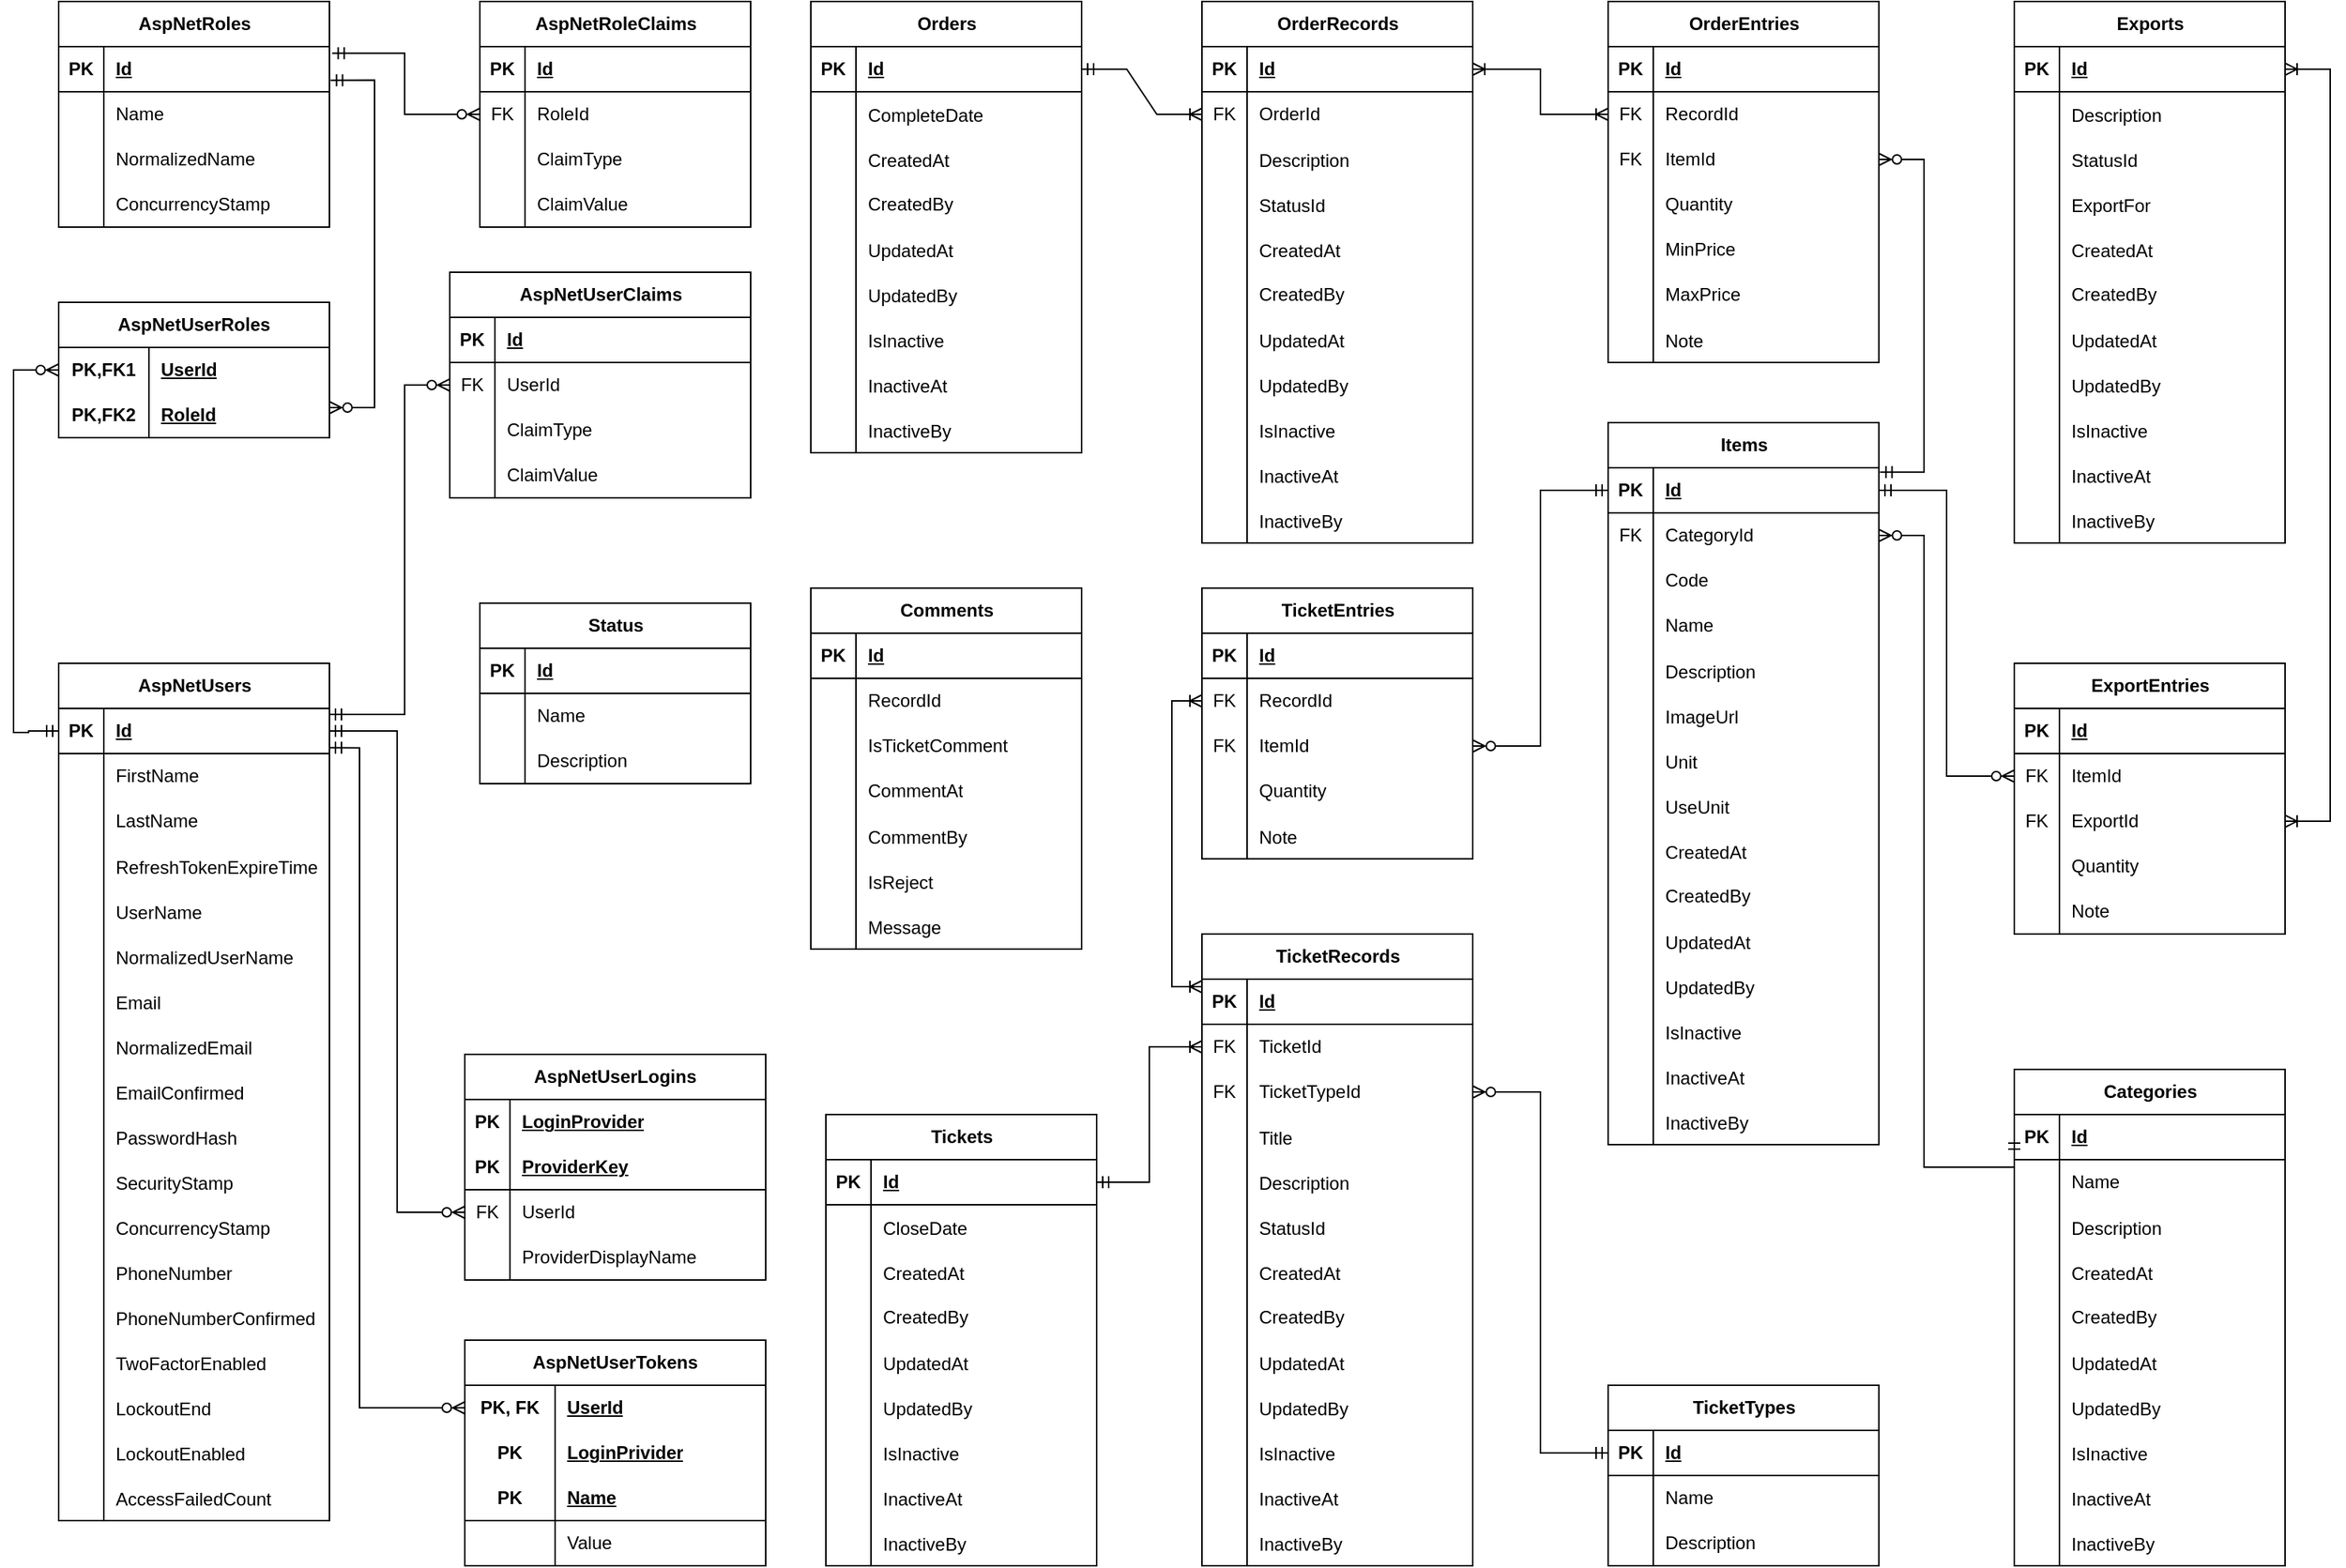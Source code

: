 <mxfile version="22.0.2" type="device">
  <diagram id="R2lEEEUBdFMjLlhIrx00" name="Page-1">
    <mxGraphModel dx="3118" dy="1968" grid="1" gridSize="10" guides="1" tooltips="1" connect="1" arrows="1" fold="1" page="1" pageScale="1" pageWidth="850" pageHeight="1100" math="0" shadow="0" extFonts="Permanent Marker^https://fonts.googleapis.com/css?family=Permanent+Marker">
      <root>
        <mxCell id="0" />
        <mxCell id="1" parent="0" />
        <mxCell id="xgJ8yxLzZU_Nt9cN4_vy-27" value="AspNetUsers" style="shape=table;startSize=30;container=1;collapsible=1;childLayout=tableLayout;fixedRows=1;rowLines=0;fontStyle=1;align=center;resizeLast=1;html=1;" parent="1" vertex="1">
          <mxGeometry x="-1600" y="-630" width="180" height="570" as="geometry" />
        </mxCell>
        <mxCell id="xgJ8yxLzZU_Nt9cN4_vy-28" value="" style="shape=tableRow;horizontal=0;startSize=0;swimlaneHead=0;swimlaneBody=0;fillColor=none;collapsible=0;dropTarget=0;points=[[0,0.5],[1,0.5]];portConstraint=eastwest;top=0;left=0;right=0;bottom=1;" parent="xgJ8yxLzZU_Nt9cN4_vy-27" vertex="1">
          <mxGeometry y="30" width="180" height="30" as="geometry" />
        </mxCell>
        <mxCell id="xgJ8yxLzZU_Nt9cN4_vy-29" value="PK" style="shape=partialRectangle;connectable=0;fillColor=none;top=0;left=0;bottom=0;right=0;fontStyle=1;overflow=hidden;whiteSpace=wrap;html=1;" parent="xgJ8yxLzZU_Nt9cN4_vy-28" vertex="1">
          <mxGeometry width="30" height="30" as="geometry">
            <mxRectangle width="30" height="30" as="alternateBounds" />
          </mxGeometry>
        </mxCell>
        <mxCell id="xgJ8yxLzZU_Nt9cN4_vy-30" value="Id" style="shape=partialRectangle;connectable=0;fillColor=none;top=0;left=0;bottom=0;right=0;align=left;spacingLeft=6;fontStyle=5;overflow=hidden;whiteSpace=wrap;html=1;" parent="xgJ8yxLzZU_Nt9cN4_vy-28" vertex="1">
          <mxGeometry x="30" width="150" height="30" as="geometry">
            <mxRectangle width="150" height="30" as="alternateBounds" />
          </mxGeometry>
        </mxCell>
        <mxCell id="xgJ8yxLzZU_Nt9cN4_vy-34" value="" style="shape=tableRow;horizontal=0;startSize=0;swimlaneHead=0;swimlaneBody=0;fillColor=none;collapsible=0;dropTarget=0;points=[[0,0.5],[1,0.5]];portConstraint=eastwest;top=0;left=0;right=0;bottom=0;" parent="xgJ8yxLzZU_Nt9cN4_vy-27" vertex="1">
          <mxGeometry y="60" width="180" height="30" as="geometry" />
        </mxCell>
        <mxCell id="xgJ8yxLzZU_Nt9cN4_vy-35" value="" style="shape=partialRectangle;connectable=0;fillColor=none;top=0;left=0;bottom=0;right=0;editable=1;overflow=hidden;whiteSpace=wrap;html=1;" parent="xgJ8yxLzZU_Nt9cN4_vy-34" vertex="1">
          <mxGeometry width="30" height="30" as="geometry">
            <mxRectangle width="30" height="30" as="alternateBounds" />
          </mxGeometry>
        </mxCell>
        <mxCell id="xgJ8yxLzZU_Nt9cN4_vy-36" value="FirstName" style="shape=partialRectangle;connectable=0;fillColor=none;top=0;left=0;bottom=0;right=0;align=left;spacingLeft=6;overflow=hidden;whiteSpace=wrap;html=1;" parent="xgJ8yxLzZU_Nt9cN4_vy-34" vertex="1">
          <mxGeometry x="30" width="150" height="30" as="geometry">
            <mxRectangle width="150" height="30" as="alternateBounds" />
          </mxGeometry>
        </mxCell>
        <mxCell id="xgJ8yxLzZU_Nt9cN4_vy-37" value="" style="shape=tableRow;horizontal=0;startSize=0;swimlaneHead=0;swimlaneBody=0;fillColor=none;collapsible=0;dropTarget=0;points=[[0,0.5],[1,0.5]];portConstraint=eastwest;top=0;left=0;right=0;bottom=0;" parent="xgJ8yxLzZU_Nt9cN4_vy-27" vertex="1">
          <mxGeometry y="90" width="180" height="30" as="geometry" />
        </mxCell>
        <mxCell id="xgJ8yxLzZU_Nt9cN4_vy-38" value="" style="shape=partialRectangle;connectable=0;fillColor=none;top=0;left=0;bottom=0;right=0;editable=1;overflow=hidden;whiteSpace=wrap;html=1;" parent="xgJ8yxLzZU_Nt9cN4_vy-37" vertex="1">
          <mxGeometry width="30" height="30" as="geometry">
            <mxRectangle width="30" height="30" as="alternateBounds" />
          </mxGeometry>
        </mxCell>
        <mxCell id="xgJ8yxLzZU_Nt9cN4_vy-39" value="LastName" style="shape=partialRectangle;connectable=0;fillColor=none;top=0;left=0;bottom=0;right=0;align=left;spacingLeft=6;overflow=hidden;whiteSpace=wrap;html=1;" parent="xgJ8yxLzZU_Nt9cN4_vy-37" vertex="1">
          <mxGeometry x="30" width="150" height="30" as="geometry">
            <mxRectangle width="150" height="30" as="alternateBounds" />
          </mxGeometry>
        </mxCell>
        <mxCell id="xgJ8yxLzZU_Nt9cN4_vy-45" value="" style="shape=tableRow;horizontal=0;startSize=0;swimlaneHead=0;swimlaneBody=0;fillColor=none;collapsible=0;dropTarget=0;points=[[0,0.5],[1,0.5]];portConstraint=eastwest;top=0;left=0;right=0;bottom=0;" parent="xgJ8yxLzZU_Nt9cN4_vy-27" vertex="1">
          <mxGeometry y="120" width="180" height="30" as="geometry" />
        </mxCell>
        <mxCell id="xgJ8yxLzZU_Nt9cN4_vy-46" value="" style="shape=partialRectangle;connectable=0;fillColor=none;top=0;left=0;bottom=0;right=0;editable=1;overflow=hidden;" parent="xgJ8yxLzZU_Nt9cN4_vy-45" vertex="1">
          <mxGeometry width="30" height="30" as="geometry">
            <mxRectangle width="30" height="30" as="alternateBounds" />
          </mxGeometry>
        </mxCell>
        <mxCell id="xgJ8yxLzZU_Nt9cN4_vy-47" value="RefreshTokenExpireTime" style="shape=partialRectangle;connectable=0;fillColor=none;top=0;left=0;bottom=0;right=0;align=left;spacingLeft=6;overflow=hidden;" parent="xgJ8yxLzZU_Nt9cN4_vy-45" vertex="1">
          <mxGeometry x="30" width="150" height="30" as="geometry">
            <mxRectangle width="150" height="30" as="alternateBounds" />
          </mxGeometry>
        </mxCell>
        <mxCell id="xgJ8yxLzZU_Nt9cN4_vy-59" value="" style="shape=tableRow;horizontal=0;startSize=0;swimlaneHead=0;swimlaneBody=0;fillColor=none;collapsible=0;dropTarget=0;points=[[0,0.5],[1,0.5]];portConstraint=eastwest;top=0;left=0;right=0;bottom=0;" parent="xgJ8yxLzZU_Nt9cN4_vy-27" vertex="1">
          <mxGeometry y="150" width="180" height="30" as="geometry" />
        </mxCell>
        <mxCell id="xgJ8yxLzZU_Nt9cN4_vy-60" value="" style="shape=partialRectangle;connectable=0;fillColor=none;top=0;left=0;bottom=0;right=0;editable=1;overflow=hidden;" parent="xgJ8yxLzZU_Nt9cN4_vy-59" vertex="1">
          <mxGeometry width="30" height="30" as="geometry">
            <mxRectangle width="30" height="30" as="alternateBounds" />
          </mxGeometry>
        </mxCell>
        <mxCell id="xgJ8yxLzZU_Nt9cN4_vy-61" value="UserName" style="shape=partialRectangle;connectable=0;fillColor=none;top=0;left=0;bottom=0;right=0;align=left;spacingLeft=6;overflow=hidden;" parent="xgJ8yxLzZU_Nt9cN4_vy-59" vertex="1">
          <mxGeometry x="30" width="150" height="30" as="geometry">
            <mxRectangle width="150" height="30" as="alternateBounds" />
          </mxGeometry>
        </mxCell>
        <mxCell id="xgJ8yxLzZU_Nt9cN4_vy-56" value="" style="shape=tableRow;horizontal=0;startSize=0;swimlaneHead=0;swimlaneBody=0;fillColor=none;collapsible=0;dropTarget=0;points=[[0,0.5],[1,0.5]];portConstraint=eastwest;top=0;left=0;right=0;bottom=0;" parent="xgJ8yxLzZU_Nt9cN4_vy-27" vertex="1">
          <mxGeometry y="180" width="180" height="30" as="geometry" />
        </mxCell>
        <mxCell id="xgJ8yxLzZU_Nt9cN4_vy-57" value="" style="shape=partialRectangle;connectable=0;fillColor=none;top=0;left=0;bottom=0;right=0;editable=1;overflow=hidden;" parent="xgJ8yxLzZU_Nt9cN4_vy-56" vertex="1">
          <mxGeometry width="30" height="30" as="geometry">
            <mxRectangle width="30" height="30" as="alternateBounds" />
          </mxGeometry>
        </mxCell>
        <mxCell id="xgJ8yxLzZU_Nt9cN4_vy-58" value="NormalizedUserName" style="shape=partialRectangle;connectable=0;fillColor=none;top=0;left=0;bottom=0;right=0;align=left;spacingLeft=6;overflow=hidden;" parent="xgJ8yxLzZU_Nt9cN4_vy-56" vertex="1">
          <mxGeometry x="30" width="150" height="30" as="geometry">
            <mxRectangle width="150" height="30" as="alternateBounds" />
          </mxGeometry>
        </mxCell>
        <mxCell id="xgJ8yxLzZU_Nt9cN4_vy-71" value="" style="shape=tableRow;horizontal=0;startSize=0;swimlaneHead=0;swimlaneBody=0;fillColor=none;collapsible=0;dropTarget=0;points=[[0,0.5],[1,0.5]];portConstraint=eastwest;top=0;left=0;right=0;bottom=0;" parent="xgJ8yxLzZU_Nt9cN4_vy-27" vertex="1">
          <mxGeometry y="210" width="180" height="30" as="geometry" />
        </mxCell>
        <mxCell id="xgJ8yxLzZU_Nt9cN4_vy-72" value="" style="shape=partialRectangle;connectable=0;fillColor=none;top=0;left=0;bottom=0;right=0;editable=1;overflow=hidden;" parent="xgJ8yxLzZU_Nt9cN4_vy-71" vertex="1">
          <mxGeometry width="30" height="30" as="geometry">
            <mxRectangle width="30" height="30" as="alternateBounds" />
          </mxGeometry>
        </mxCell>
        <mxCell id="xgJ8yxLzZU_Nt9cN4_vy-73" value="Email" style="shape=partialRectangle;connectable=0;fillColor=none;top=0;left=0;bottom=0;right=0;align=left;spacingLeft=6;overflow=hidden;" parent="xgJ8yxLzZU_Nt9cN4_vy-71" vertex="1">
          <mxGeometry x="30" width="150" height="30" as="geometry">
            <mxRectangle width="150" height="30" as="alternateBounds" />
          </mxGeometry>
        </mxCell>
        <mxCell id="xgJ8yxLzZU_Nt9cN4_vy-62" value="" style="shape=tableRow;horizontal=0;startSize=0;swimlaneHead=0;swimlaneBody=0;fillColor=none;collapsible=0;dropTarget=0;points=[[0,0.5],[1,0.5]];portConstraint=eastwest;top=0;left=0;right=0;bottom=0;" parent="xgJ8yxLzZU_Nt9cN4_vy-27" vertex="1">
          <mxGeometry y="240" width="180" height="30" as="geometry" />
        </mxCell>
        <mxCell id="xgJ8yxLzZU_Nt9cN4_vy-63" value="" style="shape=partialRectangle;connectable=0;fillColor=none;top=0;left=0;bottom=0;right=0;editable=1;overflow=hidden;" parent="xgJ8yxLzZU_Nt9cN4_vy-62" vertex="1">
          <mxGeometry width="30" height="30" as="geometry">
            <mxRectangle width="30" height="30" as="alternateBounds" />
          </mxGeometry>
        </mxCell>
        <mxCell id="xgJ8yxLzZU_Nt9cN4_vy-64" value="NormalizedEmail" style="shape=partialRectangle;connectable=0;fillColor=none;top=0;left=0;bottom=0;right=0;align=left;spacingLeft=6;overflow=hidden;" parent="xgJ8yxLzZU_Nt9cN4_vy-62" vertex="1">
          <mxGeometry x="30" width="150" height="30" as="geometry">
            <mxRectangle width="150" height="30" as="alternateBounds" />
          </mxGeometry>
        </mxCell>
        <mxCell id="xgJ8yxLzZU_Nt9cN4_vy-68" value="" style="shape=tableRow;horizontal=0;startSize=0;swimlaneHead=0;swimlaneBody=0;fillColor=none;collapsible=0;dropTarget=0;points=[[0,0.5],[1,0.5]];portConstraint=eastwest;top=0;left=0;right=0;bottom=0;" parent="xgJ8yxLzZU_Nt9cN4_vy-27" vertex="1">
          <mxGeometry y="270" width="180" height="30" as="geometry" />
        </mxCell>
        <mxCell id="xgJ8yxLzZU_Nt9cN4_vy-69" value="" style="shape=partialRectangle;connectable=0;fillColor=none;top=0;left=0;bottom=0;right=0;editable=1;overflow=hidden;" parent="xgJ8yxLzZU_Nt9cN4_vy-68" vertex="1">
          <mxGeometry width="30" height="30" as="geometry">
            <mxRectangle width="30" height="30" as="alternateBounds" />
          </mxGeometry>
        </mxCell>
        <mxCell id="xgJ8yxLzZU_Nt9cN4_vy-70" value="EmailConfirmed" style="shape=partialRectangle;connectable=0;fillColor=none;top=0;left=0;bottom=0;right=0;align=left;spacingLeft=6;overflow=hidden;" parent="xgJ8yxLzZU_Nt9cN4_vy-68" vertex="1">
          <mxGeometry x="30" width="150" height="30" as="geometry">
            <mxRectangle width="150" height="30" as="alternateBounds" />
          </mxGeometry>
        </mxCell>
        <mxCell id="xgJ8yxLzZU_Nt9cN4_vy-86" value="" style="shape=tableRow;horizontal=0;startSize=0;swimlaneHead=0;swimlaneBody=0;fillColor=none;collapsible=0;dropTarget=0;points=[[0,0.5],[1,0.5]];portConstraint=eastwest;top=0;left=0;right=0;bottom=0;" parent="xgJ8yxLzZU_Nt9cN4_vy-27" vertex="1">
          <mxGeometry y="300" width="180" height="30" as="geometry" />
        </mxCell>
        <mxCell id="xgJ8yxLzZU_Nt9cN4_vy-87" value="" style="shape=partialRectangle;connectable=0;fillColor=none;top=0;left=0;bottom=0;right=0;editable=1;overflow=hidden;" parent="xgJ8yxLzZU_Nt9cN4_vy-86" vertex="1">
          <mxGeometry width="30" height="30" as="geometry">
            <mxRectangle width="30" height="30" as="alternateBounds" />
          </mxGeometry>
        </mxCell>
        <mxCell id="xgJ8yxLzZU_Nt9cN4_vy-88" value="PasswordHash" style="shape=partialRectangle;connectable=0;fillColor=none;top=0;left=0;bottom=0;right=0;align=left;spacingLeft=6;overflow=hidden;" parent="xgJ8yxLzZU_Nt9cN4_vy-86" vertex="1">
          <mxGeometry x="30" width="150" height="30" as="geometry">
            <mxRectangle width="150" height="30" as="alternateBounds" />
          </mxGeometry>
        </mxCell>
        <mxCell id="xgJ8yxLzZU_Nt9cN4_vy-89" value="" style="shape=tableRow;horizontal=0;startSize=0;swimlaneHead=0;swimlaneBody=0;fillColor=none;collapsible=0;dropTarget=0;points=[[0,0.5],[1,0.5]];portConstraint=eastwest;top=0;left=0;right=0;bottom=0;" parent="xgJ8yxLzZU_Nt9cN4_vy-27" vertex="1">
          <mxGeometry y="330" width="180" height="30" as="geometry" />
        </mxCell>
        <mxCell id="xgJ8yxLzZU_Nt9cN4_vy-90" value="" style="shape=partialRectangle;connectable=0;fillColor=none;top=0;left=0;bottom=0;right=0;editable=1;overflow=hidden;" parent="xgJ8yxLzZU_Nt9cN4_vy-89" vertex="1">
          <mxGeometry width="30" height="30" as="geometry">
            <mxRectangle width="30" height="30" as="alternateBounds" />
          </mxGeometry>
        </mxCell>
        <mxCell id="xgJ8yxLzZU_Nt9cN4_vy-91" value="SecurityStamp" style="shape=partialRectangle;connectable=0;fillColor=none;top=0;left=0;bottom=0;right=0;align=left;spacingLeft=6;overflow=hidden;" parent="xgJ8yxLzZU_Nt9cN4_vy-89" vertex="1">
          <mxGeometry x="30" width="150" height="30" as="geometry">
            <mxRectangle width="150" height="30" as="alternateBounds" />
          </mxGeometry>
        </mxCell>
        <mxCell id="xgJ8yxLzZU_Nt9cN4_vy-92" value="" style="shape=tableRow;horizontal=0;startSize=0;swimlaneHead=0;swimlaneBody=0;fillColor=none;collapsible=0;dropTarget=0;points=[[0,0.5],[1,0.5]];portConstraint=eastwest;top=0;left=0;right=0;bottom=0;" parent="xgJ8yxLzZU_Nt9cN4_vy-27" vertex="1">
          <mxGeometry y="360" width="180" height="30" as="geometry" />
        </mxCell>
        <mxCell id="xgJ8yxLzZU_Nt9cN4_vy-93" value="" style="shape=partialRectangle;connectable=0;fillColor=none;top=0;left=0;bottom=0;right=0;editable=1;overflow=hidden;" parent="xgJ8yxLzZU_Nt9cN4_vy-92" vertex="1">
          <mxGeometry width="30" height="30" as="geometry">
            <mxRectangle width="30" height="30" as="alternateBounds" />
          </mxGeometry>
        </mxCell>
        <mxCell id="xgJ8yxLzZU_Nt9cN4_vy-94" value="ConcurrencyStamp" style="shape=partialRectangle;connectable=0;fillColor=none;top=0;left=0;bottom=0;right=0;align=left;spacingLeft=6;overflow=hidden;" parent="xgJ8yxLzZU_Nt9cN4_vy-92" vertex="1">
          <mxGeometry x="30" width="150" height="30" as="geometry">
            <mxRectangle width="150" height="30" as="alternateBounds" />
          </mxGeometry>
        </mxCell>
        <mxCell id="xgJ8yxLzZU_Nt9cN4_vy-83" value="" style="shape=tableRow;horizontal=0;startSize=0;swimlaneHead=0;swimlaneBody=0;fillColor=none;collapsible=0;dropTarget=0;points=[[0,0.5],[1,0.5]];portConstraint=eastwest;top=0;left=0;right=0;bottom=0;" parent="xgJ8yxLzZU_Nt9cN4_vy-27" vertex="1">
          <mxGeometry y="390" width="180" height="30" as="geometry" />
        </mxCell>
        <mxCell id="xgJ8yxLzZU_Nt9cN4_vy-84" value="" style="shape=partialRectangle;connectable=0;fillColor=none;top=0;left=0;bottom=0;right=0;editable=1;overflow=hidden;" parent="xgJ8yxLzZU_Nt9cN4_vy-83" vertex="1">
          <mxGeometry width="30" height="30" as="geometry">
            <mxRectangle width="30" height="30" as="alternateBounds" />
          </mxGeometry>
        </mxCell>
        <mxCell id="xgJ8yxLzZU_Nt9cN4_vy-85" value="PhoneNumber" style="shape=partialRectangle;connectable=0;fillColor=none;top=0;left=0;bottom=0;right=0;align=left;spacingLeft=6;overflow=hidden;" parent="xgJ8yxLzZU_Nt9cN4_vy-83" vertex="1">
          <mxGeometry x="30" width="150" height="30" as="geometry">
            <mxRectangle width="150" height="30" as="alternateBounds" />
          </mxGeometry>
        </mxCell>
        <mxCell id="xgJ8yxLzZU_Nt9cN4_vy-74" value="" style="shape=tableRow;horizontal=0;startSize=0;swimlaneHead=0;swimlaneBody=0;fillColor=none;collapsible=0;dropTarget=0;points=[[0,0.5],[1,0.5]];portConstraint=eastwest;top=0;left=0;right=0;bottom=0;" parent="xgJ8yxLzZU_Nt9cN4_vy-27" vertex="1">
          <mxGeometry y="420" width="180" height="30" as="geometry" />
        </mxCell>
        <mxCell id="xgJ8yxLzZU_Nt9cN4_vy-75" value="" style="shape=partialRectangle;connectable=0;fillColor=none;top=0;left=0;bottom=0;right=0;editable=1;overflow=hidden;" parent="xgJ8yxLzZU_Nt9cN4_vy-74" vertex="1">
          <mxGeometry width="30" height="30" as="geometry">
            <mxRectangle width="30" height="30" as="alternateBounds" />
          </mxGeometry>
        </mxCell>
        <mxCell id="xgJ8yxLzZU_Nt9cN4_vy-76" value="PhoneNumberConfirmed" style="shape=partialRectangle;connectable=0;fillColor=none;top=0;left=0;bottom=0;right=0;align=left;spacingLeft=6;overflow=hidden;" parent="xgJ8yxLzZU_Nt9cN4_vy-74" vertex="1">
          <mxGeometry x="30" width="150" height="30" as="geometry">
            <mxRectangle width="150" height="30" as="alternateBounds" />
          </mxGeometry>
        </mxCell>
        <mxCell id="xgJ8yxLzZU_Nt9cN4_vy-77" value="" style="shape=tableRow;horizontal=0;startSize=0;swimlaneHead=0;swimlaneBody=0;fillColor=none;collapsible=0;dropTarget=0;points=[[0,0.5],[1,0.5]];portConstraint=eastwest;top=0;left=0;right=0;bottom=0;" parent="xgJ8yxLzZU_Nt9cN4_vy-27" vertex="1">
          <mxGeometry y="450" width="180" height="30" as="geometry" />
        </mxCell>
        <mxCell id="xgJ8yxLzZU_Nt9cN4_vy-78" value="" style="shape=partialRectangle;connectable=0;fillColor=none;top=0;left=0;bottom=0;right=0;editable=1;overflow=hidden;" parent="xgJ8yxLzZU_Nt9cN4_vy-77" vertex="1">
          <mxGeometry width="30" height="30" as="geometry">
            <mxRectangle width="30" height="30" as="alternateBounds" />
          </mxGeometry>
        </mxCell>
        <mxCell id="xgJ8yxLzZU_Nt9cN4_vy-79" value="TwoFactorEnabled" style="shape=partialRectangle;connectable=0;fillColor=none;top=0;left=0;bottom=0;right=0;align=left;spacingLeft=6;overflow=hidden;" parent="xgJ8yxLzZU_Nt9cN4_vy-77" vertex="1">
          <mxGeometry x="30" width="150" height="30" as="geometry">
            <mxRectangle width="150" height="30" as="alternateBounds" />
          </mxGeometry>
        </mxCell>
        <mxCell id="xgJ8yxLzZU_Nt9cN4_vy-80" value="" style="shape=tableRow;horizontal=0;startSize=0;swimlaneHead=0;swimlaneBody=0;fillColor=none;collapsible=0;dropTarget=0;points=[[0,0.5],[1,0.5]];portConstraint=eastwest;top=0;left=0;right=0;bottom=0;" parent="xgJ8yxLzZU_Nt9cN4_vy-27" vertex="1">
          <mxGeometry y="480" width="180" height="30" as="geometry" />
        </mxCell>
        <mxCell id="xgJ8yxLzZU_Nt9cN4_vy-81" value="" style="shape=partialRectangle;connectable=0;fillColor=none;top=0;left=0;bottom=0;right=0;editable=1;overflow=hidden;" parent="xgJ8yxLzZU_Nt9cN4_vy-80" vertex="1">
          <mxGeometry width="30" height="30" as="geometry">
            <mxRectangle width="30" height="30" as="alternateBounds" />
          </mxGeometry>
        </mxCell>
        <mxCell id="xgJ8yxLzZU_Nt9cN4_vy-82" value="LockoutEnd" style="shape=partialRectangle;connectable=0;fillColor=none;top=0;left=0;bottom=0;right=0;align=left;spacingLeft=6;overflow=hidden;" parent="xgJ8yxLzZU_Nt9cN4_vy-80" vertex="1">
          <mxGeometry x="30" width="150" height="30" as="geometry">
            <mxRectangle width="150" height="30" as="alternateBounds" />
          </mxGeometry>
        </mxCell>
        <mxCell id="xgJ8yxLzZU_Nt9cN4_vy-65" value="" style="shape=tableRow;horizontal=0;startSize=0;swimlaneHead=0;swimlaneBody=0;fillColor=none;collapsible=0;dropTarget=0;points=[[0,0.5],[1,0.5]];portConstraint=eastwest;top=0;left=0;right=0;bottom=0;" parent="xgJ8yxLzZU_Nt9cN4_vy-27" vertex="1">
          <mxGeometry y="510" width="180" height="30" as="geometry" />
        </mxCell>
        <mxCell id="xgJ8yxLzZU_Nt9cN4_vy-66" value="" style="shape=partialRectangle;connectable=0;fillColor=none;top=0;left=0;bottom=0;right=0;editable=1;overflow=hidden;" parent="xgJ8yxLzZU_Nt9cN4_vy-65" vertex="1">
          <mxGeometry width="30" height="30" as="geometry">
            <mxRectangle width="30" height="30" as="alternateBounds" />
          </mxGeometry>
        </mxCell>
        <mxCell id="xgJ8yxLzZU_Nt9cN4_vy-67" value="LockoutEnabled" style="shape=partialRectangle;connectable=0;fillColor=none;top=0;left=0;bottom=0;right=0;align=left;spacingLeft=6;overflow=hidden;" parent="xgJ8yxLzZU_Nt9cN4_vy-65" vertex="1">
          <mxGeometry x="30" width="150" height="30" as="geometry">
            <mxRectangle width="150" height="30" as="alternateBounds" />
          </mxGeometry>
        </mxCell>
        <mxCell id="xgJ8yxLzZU_Nt9cN4_vy-40" value="" style="shape=tableRow;horizontal=0;startSize=0;swimlaneHead=0;swimlaneBody=0;fillColor=none;collapsible=0;dropTarget=0;points=[[0,0.5],[1,0.5]];portConstraint=eastwest;top=0;left=0;right=0;bottom=0;" parent="xgJ8yxLzZU_Nt9cN4_vy-27" vertex="1">
          <mxGeometry y="540" width="180" height="30" as="geometry" />
        </mxCell>
        <mxCell id="xgJ8yxLzZU_Nt9cN4_vy-41" value="" style="shape=partialRectangle;connectable=0;fillColor=none;top=0;left=0;bottom=0;right=0;editable=1;overflow=hidden;" parent="xgJ8yxLzZU_Nt9cN4_vy-40" vertex="1">
          <mxGeometry width="30" height="30" as="geometry">
            <mxRectangle width="30" height="30" as="alternateBounds" />
          </mxGeometry>
        </mxCell>
        <mxCell id="xgJ8yxLzZU_Nt9cN4_vy-42" value="AccessFailedCount" style="shape=partialRectangle;connectable=0;fillColor=none;top=0;left=0;bottom=0;right=0;align=left;spacingLeft=6;overflow=hidden;" parent="xgJ8yxLzZU_Nt9cN4_vy-40" vertex="1">
          <mxGeometry x="30" width="150" height="30" as="geometry">
            <mxRectangle width="150" height="30" as="alternateBounds" />
          </mxGeometry>
        </mxCell>
        <mxCell id="xgJ8yxLzZU_Nt9cN4_vy-95" value="AspNetUserClaims" style="shape=table;startSize=30;container=1;collapsible=1;childLayout=tableLayout;fixedRows=1;rowLines=0;fontStyle=1;align=center;resizeLast=1;html=1;" parent="1" vertex="1">
          <mxGeometry x="-1340" y="-890" width="200" height="150" as="geometry" />
        </mxCell>
        <mxCell id="xgJ8yxLzZU_Nt9cN4_vy-96" value="" style="shape=tableRow;horizontal=0;startSize=0;swimlaneHead=0;swimlaneBody=0;fillColor=none;collapsible=0;dropTarget=0;points=[[0,0.5],[1,0.5]];portConstraint=eastwest;top=0;left=0;right=0;bottom=1;" parent="xgJ8yxLzZU_Nt9cN4_vy-95" vertex="1">
          <mxGeometry y="30" width="200" height="30" as="geometry" />
        </mxCell>
        <mxCell id="xgJ8yxLzZU_Nt9cN4_vy-97" value="PK" style="shape=partialRectangle;connectable=0;fillColor=none;top=0;left=0;bottom=0;right=0;fontStyle=1;overflow=hidden;whiteSpace=wrap;html=1;" parent="xgJ8yxLzZU_Nt9cN4_vy-96" vertex="1">
          <mxGeometry width="30" height="30" as="geometry">
            <mxRectangle width="30" height="30" as="alternateBounds" />
          </mxGeometry>
        </mxCell>
        <mxCell id="xgJ8yxLzZU_Nt9cN4_vy-98" value="Id" style="shape=partialRectangle;connectable=0;fillColor=none;top=0;left=0;bottom=0;right=0;align=left;spacingLeft=6;fontStyle=5;overflow=hidden;whiteSpace=wrap;html=1;" parent="xgJ8yxLzZU_Nt9cN4_vy-96" vertex="1">
          <mxGeometry x="30" width="170" height="30" as="geometry">
            <mxRectangle width="170" height="30" as="alternateBounds" />
          </mxGeometry>
        </mxCell>
        <mxCell id="xgJ8yxLzZU_Nt9cN4_vy-108" value="" style="shape=tableRow;horizontal=0;startSize=0;swimlaneHead=0;swimlaneBody=0;fillColor=none;collapsible=0;dropTarget=0;points=[[0,0.5],[1,0.5]];portConstraint=eastwest;top=0;left=0;right=0;bottom=0;" parent="xgJ8yxLzZU_Nt9cN4_vy-95" vertex="1">
          <mxGeometry y="60" width="200" height="30" as="geometry" />
        </mxCell>
        <mxCell id="xgJ8yxLzZU_Nt9cN4_vy-109" value="FK" style="shape=partialRectangle;connectable=0;fillColor=none;top=0;left=0;bottom=0;right=0;fontStyle=0;overflow=hidden;whiteSpace=wrap;html=1;" parent="xgJ8yxLzZU_Nt9cN4_vy-108" vertex="1">
          <mxGeometry width="30" height="30" as="geometry">
            <mxRectangle width="30" height="30" as="alternateBounds" />
          </mxGeometry>
        </mxCell>
        <mxCell id="xgJ8yxLzZU_Nt9cN4_vy-110" value="UserId" style="shape=partialRectangle;connectable=0;fillColor=none;top=0;left=0;bottom=0;right=0;align=left;spacingLeft=6;fontStyle=0;overflow=hidden;whiteSpace=wrap;html=1;" parent="xgJ8yxLzZU_Nt9cN4_vy-108" vertex="1">
          <mxGeometry x="30" width="170" height="30" as="geometry">
            <mxRectangle width="170" height="30" as="alternateBounds" />
          </mxGeometry>
        </mxCell>
        <mxCell id="xgJ8yxLzZU_Nt9cN4_vy-99" value="" style="shape=tableRow;horizontal=0;startSize=0;swimlaneHead=0;swimlaneBody=0;fillColor=none;collapsible=0;dropTarget=0;points=[[0,0.5],[1,0.5]];portConstraint=eastwest;top=0;left=0;right=0;bottom=0;" parent="xgJ8yxLzZU_Nt9cN4_vy-95" vertex="1">
          <mxGeometry y="90" width="200" height="30" as="geometry" />
        </mxCell>
        <mxCell id="xgJ8yxLzZU_Nt9cN4_vy-100" value="" style="shape=partialRectangle;connectable=0;fillColor=none;top=0;left=0;bottom=0;right=0;editable=1;overflow=hidden;whiteSpace=wrap;html=1;" parent="xgJ8yxLzZU_Nt9cN4_vy-99" vertex="1">
          <mxGeometry width="30" height="30" as="geometry">
            <mxRectangle width="30" height="30" as="alternateBounds" />
          </mxGeometry>
        </mxCell>
        <mxCell id="xgJ8yxLzZU_Nt9cN4_vy-101" value="ClaimType" style="shape=partialRectangle;connectable=0;fillColor=none;top=0;left=0;bottom=0;right=0;align=left;spacingLeft=6;overflow=hidden;whiteSpace=wrap;html=1;" parent="xgJ8yxLzZU_Nt9cN4_vy-99" vertex="1">
          <mxGeometry x="30" width="170" height="30" as="geometry">
            <mxRectangle width="170" height="30" as="alternateBounds" />
          </mxGeometry>
        </mxCell>
        <mxCell id="xgJ8yxLzZU_Nt9cN4_vy-102" value="" style="shape=tableRow;horizontal=0;startSize=0;swimlaneHead=0;swimlaneBody=0;fillColor=none;collapsible=0;dropTarget=0;points=[[0,0.5],[1,0.5]];portConstraint=eastwest;top=0;left=0;right=0;bottom=0;" parent="xgJ8yxLzZU_Nt9cN4_vy-95" vertex="1">
          <mxGeometry y="120" width="200" height="30" as="geometry" />
        </mxCell>
        <mxCell id="xgJ8yxLzZU_Nt9cN4_vy-103" value="" style="shape=partialRectangle;connectable=0;fillColor=none;top=0;left=0;bottom=0;right=0;editable=1;overflow=hidden;whiteSpace=wrap;html=1;" parent="xgJ8yxLzZU_Nt9cN4_vy-102" vertex="1">
          <mxGeometry width="30" height="30" as="geometry">
            <mxRectangle width="30" height="30" as="alternateBounds" />
          </mxGeometry>
        </mxCell>
        <mxCell id="xgJ8yxLzZU_Nt9cN4_vy-104" value="ClaimValue" style="shape=partialRectangle;connectable=0;fillColor=none;top=0;left=0;bottom=0;right=0;align=left;spacingLeft=6;overflow=hidden;whiteSpace=wrap;html=1;" parent="xgJ8yxLzZU_Nt9cN4_vy-102" vertex="1">
          <mxGeometry x="30" width="170" height="30" as="geometry">
            <mxRectangle width="170" height="30" as="alternateBounds" />
          </mxGeometry>
        </mxCell>
        <mxCell id="xgJ8yxLzZU_Nt9cN4_vy-131" value="AspNetUserLogins" style="shape=table;startSize=30;container=1;collapsible=1;childLayout=tableLayout;fixedRows=1;rowLines=0;fontStyle=1;align=center;resizeLast=1;html=1;whiteSpace=wrap;" parent="1" vertex="1">
          <mxGeometry x="-1330" y="-370" width="200" height="150" as="geometry" />
        </mxCell>
        <mxCell id="xgJ8yxLzZU_Nt9cN4_vy-132" value="" style="shape=tableRow;horizontal=0;startSize=0;swimlaneHead=0;swimlaneBody=0;fillColor=none;collapsible=0;dropTarget=0;points=[[0,0.5],[1,0.5]];portConstraint=eastwest;top=0;left=0;right=0;bottom=0;html=1;" parent="xgJ8yxLzZU_Nt9cN4_vy-131" vertex="1">
          <mxGeometry y="30" width="200" height="30" as="geometry" />
        </mxCell>
        <mxCell id="xgJ8yxLzZU_Nt9cN4_vy-133" value="PK" style="shape=partialRectangle;connectable=0;fillColor=none;top=0;left=0;bottom=0;right=0;fontStyle=1;overflow=hidden;html=1;whiteSpace=wrap;" parent="xgJ8yxLzZU_Nt9cN4_vy-132" vertex="1">
          <mxGeometry width="30" height="30" as="geometry">
            <mxRectangle width="30" height="30" as="alternateBounds" />
          </mxGeometry>
        </mxCell>
        <mxCell id="xgJ8yxLzZU_Nt9cN4_vy-134" value="LoginProvider" style="shape=partialRectangle;connectable=0;fillColor=none;top=0;left=0;bottom=0;right=0;align=left;spacingLeft=6;fontStyle=5;overflow=hidden;html=1;whiteSpace=wrap;" parent="xgJ8yxLzZU_Nt9cN4_vy-132" vertex="1">
          <mxGeometry x="30" width="170" height="30" as="geometry">
            <mxRectangle width="170" height="30" as="alternateBounds" />
          </mxGeometry>
        </mxCell>
        <mxCell id="xgJ8yxLzZU_Nt9cN4_vy-135" value="" style="shape=tableRow;horizontal=0;startSize=0;swimlaneHead=0;swimlaneBody=0;fillColor=none;collapsible=0;dropTarget=0;points=[[0,0.5],[1,0.5]];portConstraint=eastwest;top=0;left=0;right=0;bottom=1;html=1;" parent="xgJ8yxLzZU_Nt9cN4_vy-131" vertex="1">
          <mxGeometry y="60" width="200" height="30" as="geometry" />
        </mxCell>
        <mxCell id="xgJ8yxLzZU_Nt9cN4_vy-136" value="PK" style="shape=partialRectangle;connectable=0;fillColor=none;top=0;left=0;bottom=0;right=0;fontStyle=1;overflow=hidden;html=1;whiteSpace=wrap;" parent="xgJ8yxLzZU_Nt9cN4_vy-135" vertex="1">
          <mxGeometry width="30" height="30" as="geometry">
            <mxRectangle width="30" height="30" as="alternateBounds" />
          </mxGeometry>
        </mxCell>
        <mxCell id="xgJ8yxLzZU_Nt9cN4_vy-137" value="ProviderKey" style="shape=partialRectangle;connectable=0;fillColor=none;top=0;left=0;bottom=0;right=0;align=left;spacingLeft=6;fontStyle=5;overflow=hidden;html=1;whiteSpace=wrap;" parent="xgJ8yxLzZU_Nt9cN4_vy-135" vertex="1">
          <mxGeometry x="30" width="170" height="30" as="geometry">
            <mxRectangle width="170" height="30" as="alternateBounds" />
          </mxGeometry>
        </mxCell>
        <mxCell id="xgJ8yxLzZU_Nt9cN4_vy-144" value="" style="shape=tableRow;horizontal=0;startSize=0;swimlaneHead=0;swimlaneBody=0;fillColor=none;collapsible=0;dropTarget=0;points=[[0,0.5],[1,0.5]];portConstraint=eastwest;top=0;left=0;right=0;bottom=0;" parent="xgJ8yxLzZU_Nt9cN4_vy-131" vertex="1">
          <mxGeometry y="90" width="200" height="30" as="geometry" />
        </mxCell>
        <mxCell id="xgJ8yxLzZU_Nt9cN4_vy-145" value="FK" style="shape=partialRectangle;connectable=0;fillColor=none;top=0;left=0;bottom=0;right=0;fontStyle=0;overflow=hidden;whiteSpace=wrap;html=1;" parent="xgJ8yxLzZU_Nt9cN4_vy-144" vertex="1">
          <mxGeometry width="30" height="30" as="geometry">
            <mxRectangle width="30" height="30" as="alternateBounds" />
          </mxGeometry>
        </mxCell>
        <mxCell id="xgJ8yxLzZU_Nt9cN4_vy-146" value="UserId" style="shape=partialRectangle;connectable=0;fillColor=none;top=0;left=0;bottom=0;right=0;align=left;spacingLeft=6;fontStyle=0;overflow=hidden;whiteSpace=wrap;html=1;" parent="xgJ8yxLzZU_Nt9cN4_vy-144" vertex="1">
          <mxGeometry x="30" width="170" height="30" as="geometry">
            <mxRectangle width="170" height="30" as="alternateBounds" />
          </mxGeometry>
        </mxCell>
        <mxCell id="xgJ8yxLzZU_Nt9cN4_vy-141" value="" style="shape=tableRow;horizontal=0;startSize=0;swimlaneHead=0;swimlaneBody=0;fillColor=none;collapsible=0;dropTarget=0;points=[[0,0.5],[1,0.5]];portConstraint=eastwest;top=0;left=0;right=0;bottom=0;html=1;" parent="xgJ8yxLzZU_Nt9cN4_vy-131" vertex="1">
          <mxGeometry y="120" width="200" height="30" as="geometry" />
        </mxCell>
        <mxCell id="xgJ8yxLzZU_Nt9cN4_vy-142" value="" style="shape=partialRectangle;connectable=0;fillColor=none;top=0;left=0;bottom=0;right=0;editable=1;overflow=hidden;html=1;whiteSpace=wrap;" parent="xgJ8yxLzZU_Nt9cN4_vy-141" vertex="1">
          <mxGeometry width="30" height="30" as="geometry">
            <mxRectangle width="30" height="30" as="alternateBounds" />
          </mxGeometry>
        </mxCell>
        <mxCell id="xgJ8yxLzZU_Nt9cN4_vy-143" value="ProviderDisplayName" style="shape=partialRectangle;connectable=0;fillColor=none;top=0;left=0;bottom=0;right=0;align=left;spacingLeft=6;overflow=hidden;html=1;whiteSpace=wrap;" parent="xgJ8yxLzZU_Nt9cN4_vy-141" vertex="1">
          <mxGeometry x="30" width="170" height="30" as="geometry">
            <mxRectangle width="170" height="30" as="alternateBounds" />
          </mxGeometry>
        </mxCell>
        <mxCell id="xgJ8yxLzZU_Nt9cN4_vy-148" value="" style="edgeStyle=orthogonalEdgeStyle;fontSize=12;html=1;endArrow=ERzeroToMany;startArrow=ERmandOne;rounded=0;exitX=1;exitY=0.5;exitDx=0;exitDy=0;startFill=0;endFill=0;" parent="1" source="xgJ8yxLzZU_Nt9cN4_vy-28" target="xgJ8yxLzZU_Nt9cN4_vy-144" edge="1">
          <mxGeometry width="100" height="100" relative="1" as="geometry">
            <mxPoint x="-1530.05" y="-658" as="sourcePoint" />
            <mxPoint x="-1350.05" y="-558" as="targetPoint" />
          </mxGeometry>
        </mxCell>
        <mxCell id="xgJ8yxLzZU_Nt9cN4_vy-149" value="" style="edgeStyle=orthogonalEdgeStyle;fontSize=12;html=1;endArrow=ERzeroToMany;startArrow=ERmandOne;rounded=0;exitX=1;exitY=0.133;exitDx=0;exitDy=0;exitPerimeter=0;endFill=0;startFill=0;" parent="1" source="xgJ8yxLzZU_Nt9cN4_vy-28" target="xgJ8yxLzZU_Nt9cN4_vy-108" edge="1">
          <mxGeometry width="100" height="100" relative="1" as="geometry">
            <mxPoint x="-1530.05" y="-658" as="sourcePoint" />
            <mxPoint x="-1430.05" y="-758" as="targetPoint" />
            <Array as="points">
              <mxPoint x="-1370" y="-596" />
              <mxPoint x="-1370" y="-815" />
            </Array>
          </mxGeometry>
        </mxCell>
        <mxCell id="xgJ8yxLzZU_Nt9cN4_vy-154" value="AspNetUserTokens" style="shape=table;startSize=30;container=1;collapsible=1;childLayout=tableLayout;fixedRows=1;rowLines=0;fontStyle=1;align=center;resizeLast=1;html=1;whiteSpace=wrap;strokeColor=default;" parent="1" vertex="1">
          <mxGeometry x="-1330" y="-180" width="200" height="150" as="geometry" />
        </mxCell>
        <mxCell id="xgJ8yxLzZU_Nt9cN4_vy-155" value="" style="shape=tableRow;horizontal=0;startSize=0;swimlaneHead=0;swimlaneBody=0;fillColor=none;collapsible=0;dropTarget=0;points=[[0,0.5],[1,0.5]];portConstraint=eastwest;top=0;left=0;right=0;bottom=0;html=1;" parent="xgJ8yxLzZU_Nt9cN4_vy-154" vertex="1">
          <mxGeometry y="30" width="200" height="30" as="geometry" />
        </mxCell>
        <mxCell id="xgJ8yxLzZU_Nt9cN4_vy-156" value="PK, FK" style="shape=partialRectangle;connectable=0;fillColor=none;top=0;left=0;bottom=0;right=0;fontStyle=1;overflow=hidden;html=1;whiteSpace=wrap;" parent="xgJ8yxLzZU_Nt9cN4_vy-155" vertex="1">
          <mxGeometry width="60" height="30" as="geometry">
            <mxRectangle width="60" height="30" as="alternateBounds" />
          </mxGeometry>
        </mxCell>
        <mxCell id="xgJ8yxLzZU_Nt9cN4_vy-157" value="UserId" style="shape=partialRectangle;connectable=0;fillColor=none;top=0;left=0;bottom=0;right=0;align=left;spacingLeft=6;fontStyle=5;overflow=hidden;html=1;whiteSpace=wrap;" parent="xgJ8yxLzZU_Nt9cN4_vy-155" vertex="1">
          <mxGeometry x="60" width="140" height="30" as="geometry">
            <mxRectangle width="140" height="30" as="alternateBounds" />
          </mxGeometry>
        </mxCell>
        <mxCell id="xgJ8yxLzZU_Nt9cN4_vy-188" value="" style="shape=tableRow;horizontal=0;startSize=0;swimlaneHead=0;swimlaneBody=0;fillColor=none;collapsible=0;dropTarget=0;points=[[0,0.5],[1,0.5]];portConstraint=eastwest;top=0;left=0;right=0;bottom=0;" parent="xgJ8yxLzZU_Nt9cN4_vy-154" vertex="1">
          <mxGeometry y="60" width="200" height="30" as="geometry" />
        </mxCell>
        <mxCell id="xgJ8yxLzZU_Nt9cN4_vy-189" value="&lt;b&gt;PK&lt;/b&gt;" style="shape=partialRectangle;connectable=0;fillColor=none;top=0;left=0;bottom=0;right=0;fontStyle=0;overflow=hidden;whiteSpace=wrap;html=1;" parent="xgJ8yxLzZU_Nt9cN4_vy-188" vertex="1">
          <mxGeometry width="60" height="30" as="geometry">
            <mxRectangle width="60" height="30" as="alternateBounds" />
          </mxGeometry>
        </mxCell>
        <mxCell id="xgJ8yxLzZU_Nt9cN4_vy-190" value="&lt;b&gt;&lt;u&gt;LoginPrivider&lt;/u&gt;&lt;/b&gt;" style="shape=partialRectangle;connectable=0;fillColor=none;top=0;left=0;bottom=0;right=0;align=left;spacingLeft=6;fontStyle=0;overflow=hidden;whiteSpace=wrap;html=1;" parent="xgJ8yxLzZU_Nt9cN4_vy-188" vertex="1">
          <mxGeometry x="60" width="140" height="30" as="geometry">
            <mxRectangle width="140" height="30" as="alternateBounds" />
          </mxGeometry>
        </mxCell>
        <mxCell id="xgJ8yxLzZU_Nt9cN4_vy-158" value="" style="shape=tableRow;horizontal=0;startSize=0;swimlaneHead=0;swimlaneBody=0;fillColor=none;collapsible=0;dropTarget=0;points=[[0,0.5],[1,0.5]];portConstraint=eastwest;top=0;left=0;right=0;bottom=1;html=1;" parent="xgJ8yxLzZU_Nt9cN4_vy-154" vertex="1">
          <mxGeometry y="90" width="200" height="30" as="geometry" />
        </mxCell>
        <mxCell id="xgJ8yxLzZU_Nt9cN4_vy-159" value="PK" style="shape=partialRectangle;connectable=0;fillColor=none;top=0;left=0;bottom=0;right=0;fontStyle=1;overflow=hidden;html=1;whiteSpace=wrap;" parent="xgJ8yxLzZU_Nt9cN4_vy-158" vertex="1">
          <mxGeometry width="60" height="30" as="geometry">
            <mxRectangle width="60" height="30" as="alternateBounds" />
          </mxGeometry>
        </mxCell>
        <mxCell id="xgJ8yxLzZU_Nt9cN4_vy-160" value="Name" style="shape=partialRectangle;connectable=0;fillColor=none;top=0;left=0;bottom=0;right=0;align=left;spacingLeft=6;fontStyle=5;overflow=hidden;html=1;whiteSpace=wrap;" parent="xgJ8yxLzZU_Nt9cN4_vy-158" vertex="1">
          <mxGeometry x="60" width="140" height="30" as="geometry">
            <mxRectangle width="140" height="30" as="alternateBounds" />
          </mxGeometry>
        </mxCell>
        <mxCell id="xgJ8yxLzZU_Nt9cN4_vy-164" value="" style="shape=tableRow;horizontal=0;startSize=0;swimlaneHead=0;swimlaneBody=0;fillColor=none;collapsible=0;dropTarget=0;points=[[0,0.5],[1,0.5]];portConstraint=eastwest;top=0;left=0;right=0;bottom=0;html=1;" parent="xgJ8yxLzZU_Nt9cN4_vy-154" vertex="1">
          <mxGeometry y="120" width="200" height="30" as="geometry" />
        </mxCell>
        <mxCell id="xgJ8yxLzZU_Nt9cN4_vy-165" value="" style="shape=partialRectangle;connectable=0;fillColor=none;top=0;left=0;bottom=0;right=0;editable=1;overflow=hidden;html=1;whiteSpace=wrap;" parent="xgJ8yxLzZU_Nt9cN4_vy-164" vertex="1">
          <mxGeometry width="60" height="30" as="geometry">
            <mxRectangle width="60" height="30" as="alternateBounds" />
          </mxGeometry>
        </mxCell>
        <mxCell id="xgJ8yxLzZU_Nt9cN4_vy-166" value="Value" style="shape=partialRectangle;connectable=0;fillColor=none;top=0;left=0;bottom=0;right=0;align=left;spacingLeft=6;overflow=hidden;html=1;whiteSpace=wrap;" parent="xgJ8yxLzZU_Nt9cN4_vy-164" vertex="1">
          <mxGeometry x="60" width="140" height="30" as="geometry">
            <mxRectangle width="140" height="30" as="alternateBounds" />
          </mxGeometry>
        </mxCell>
        <mxCell id="xgJ8yxLzZU_Nt9cN4_vy-167" value="" style="fontSize=12;html=1;endArrow=ERzeroToMany;startArrow=ERmandOne;rounded=0;exitX=1;exitY=0.872;exitDx=0;exitDy=0;exitPerimeter=0;edgeStyle=orthogonalEdgeStyle;startFill=0;endFill=0;" parent="1" source="xgJ8yxLzZU_Nt9cN4_vy-28" target="xgJ8yxLzZU_Nt9cN4_vy-155" edge="1">
          <mxGeometry width="100" height="100" relative="1" as="geometry">
            <mxPoint x="-1400" y="-560" as="sourcePoint" />
            <mxPoint x="-1264.784" y="-136.01" as="targetPoint" />
            <Array as="points">
              <mxPoint x="-1400" y="-574" />
              <mxPoint x="-1400" y="-135" />
            </Array>
          </mxGeometry>
        </mxCell>
        <mxCell id="xgJ8yxLzZU_Nt9cN4_vy-191" value="AspNetUserRoles" style="shape=table;startSize=30;container=1;collapsible=1;childLayout=tableLayout;fixedRows=1;rowLines=0;fontStyle=1;align=center;resizeLast=1;html=1;whiteSpace=wrap;" parent="1" vertex="1">
          <mxGeometry x="-1600" y="-870" width="180" height="90" as="geometry" />
        </mxCell>
        <mxCell id="xgJ8yxLzZU_Nt9cN4_vy-192" value="" style="shape=tableRow;horizontal=0;startSize=0;swimlaneHead=0;swimlaneBody=0;fillColor=none;collapsible=0;dropTarget=0;points=[[0,0.5],[1,0.5]];portConstraint=eastwest;top=0;left=0;right=0;bottom=0;html=1;" parent="xgJ8yxLzZU_Nt9cN4_vy-191" vertex="1">
          <mxGeometry y="30" width="180" height="30" as="geometry" />
        </mxCell>
        <mxCell id="xgJ8yxLzZU_Nt9cN4_vy-193" value="PK,FK1" style="shape=partialRectangle;connectable=0;fillColor=none;top=0;left=0;bottom=0;right=0;fontStyle=1;overflow=hidden;html=1;whiteSpace=wrap;" parent="xgJ8yxLzZU_Nt9cN4_vy-192" vertex="1">
          <mxGeometry width="60" height="30" as="geometry">
            <mxRectangle width="60" height="30" as="alternateBounds" />
          </mxGeometry>
        </mxCell>
        <mxCell id="xgJ8yxLzZU_Nt9cN4_vy-194" value="UserId" style="shape=partialRectangle;connectable=0;fillColor=none;top=0;left=0;bottom=0;right=0;align=left;spacingLeft=6;fontStyle=5;overflow=hidden;html=1;whiteSpace=wrap;" parent="xgJ8yxLzZU_Nt9cN4_vy-192" vertex="1">
          <mxGeometry x="60" width="120" height="30" as="geometry">
            <mxRectangle width="120" height="30" as="alternateBounds" />
          </mxGeometry>
        </mxCell>
        <mxCell id="xgJ8yxLzZU_Nt9cN4_vy-195" value="" style="shape=tableRow;horizontal=0;startSize=0;swimlaneHead=0;swimlaneBody=0;fillColor=none;collapsible=0;dropTarget=0;points=[[0,0.5],[1,0.5]];portConstraint=eastwest;top=0;left=0;right=0;bottom=1;html=1;" parent="xgJ8yxLzZU_Nt9cN4_vy-191" vertex="1">
          <mxGeometry y="60" width="180" height="30" as="geometry" />
        </mxCell>
        <mxCell id="xgJ8yxLzZU_Nt9cN4_vy-196" value="PK,FK2" style="shape=partialRectangle;connectable=0;fillColor=none;top=0;left=0;bottom=0;right=0;fontStyle=1;overflow=hidden;html=1;whiteSpace=wrap;" parent="xgJ8yxLzZU_Nt9cN4_vy-195" vertex="1">
          <mxGeometry width="60" height="30" as="geometry">
            <mxRectangle width="60" height="30" as="alternateBounds" />
          </mxGeometry>
        </mxCell>
        <mxCell id="xgJ8yxLzZU_Nt9cN4_vy-197" value="RoleId" style="shape=partialRectangle;connectable=0;fillColor=none;top=0;left=0;bottom=0;right=0;align=left;spacingLeft=6;fontStyle=5;overflow=hidden;html=1;whiteSpace=wrap;" parent="xgJ8yxLzZU_Nt9cN4_vy-195" vertex="1">
          <mxGeometry x="60" width="120" height="30" as="geometry">
            <mxRectangle width="120" height="30" as="alternateBounds" />
          </mxGeometry>
        </mxCell>
        <mxCell id="xgJ8yxLzZU_Nt9cN4_vy-204" value="AspNetRoles" style="shape=table;startSize=30;container=1;collapsible=1;childLayout=tableLayout;fixedRows=1;rowLines=0;fontStyle=1;align=center;resizeLast=1;html=1;" parent="1" vertex="1">
          <mxGeometry x="-1600" y="-1070" width="180" height="150" as="geometry" />
        </mxCell>
        <mxCell id="xgJ8yxLzZU_Nt9cN4_vy-205" value="" style="shape=tableRow;horizontal=0;startSize=0;swimlaneHead=0;swimlaneBody=0;fillColor=none;collapsible=0;dropTarget=0;points=[[0,0.5],[1,0.5]];portConstraint=eastwest;top=0;left=0;right=0;bottom=1;" parent="xgJ8yxLzZU_Nt9cN4_vy-204" vertex="1">
          <mxGeometry y="30" width="180" height="30" as="geometry" />
        </mxCell>
        <mxCell id="xgJ8yxLzZU_Nt9cN4_vy-206" value="PK" style="shape=partialRectangle;connectable=0;fillColor=none;top=0;left=0;bottom=0;right=0;fontStyle=1;overflow=hidden;whiteSpace=wrap;html=1;" parent="xgJ8yxLzZU_Nt9cN4_vy-205" vertex="1">
          <mxGeometry width="30" height="30" as="geometry">
            <mxRectangle width="30" height="30" as="alternateBounds" />
          </mxGeometry>
        </mxCell>
        <mxCell id="xgJ8yxLzZU_Nt9cN4_vy-207" value="Id" style="shape=partialRectangle;connectable=0;fillColor=none;top=0;left=0;bottom=0;right=0;align=left;spacingLeft=6;fontStyle=5;overflow=hidden;whiteSpace=wrap;html=1;" parent="xgJ8yxLzZU_Nt9cN4_vy-205" vertex="1">
          <mxGeometry x="30" width="150" height="30" as="geometry">
            <mxRectangle width="150" height="30" as="alternateBounds" />
          </mxGeometry>
        </mxCell>
        <mxCell id="xgJ8yxLzZU_Nt9cN4_vy-208" value="" style="shape=tableRow;horizontal=0;startSize=0;swimlaneHead=0;swimlaneBody=0;fillColor=none;collapsible=0;dropTarget=0;points=[[0,0.5],[1,0.5]];portConstraint=eastwest;top=0;left=0;right=0;bottom=0;" parent="xgJ8yxLzZU_Nt9cN4_vy-204" vertex="1">
          <mxGeometry y="60" width="180" height="30" as="geometry" />
        </mxCell>
        <mxCell id="xgJ8yxLzZU_Nt9cN4_vy-209" value="" style="shape=partialRectangle;connectable=0;fillColor=none;top=0;left=0;bottom=0;right=0;editable=1;overflow=hidden;whiteSpace=wrap;html=1;" parent="xgJ8yxLzZU_Nt9cN4_vy-208" vertex="1">
          <mxGeometry width="30" height="30" as="geometry">
            <mxRectangle width="30" height="30" as="alternateBounds" />
          </mxGeometry>
        </mxCell>
        <mxCell id="xgJ8yxLzZU_Nt9cN4_vy-210" value="Name" style="shape=partialRectangle;connectable=0;fillColor=none;top=0;left=0;bottom=0;right=0;align=left;spacingLeft=6;overflow=hidden;whiteSpace=wrap;html=1;" parent="xgJ8yxLzZU_Nt9cN4_vy-208" vertex="1">
          <mxGeometry x="30" width="150" height="30" as="geometry">
            <mxRectangle width="150" height="30" as="alternateBounds" />
          </mxGeometry>
        </mxCell>
        <mxCell id="xgJ8yxLzZU_Nt9cN4_vy-211" value="" style="shape=tableRow;horizontal=0;startSize=0;swimlaneHead=0;swimlaneBody=0;fillColor=none;collapsible=0;dropTarget=0;points=[[0,0.5],[1,0.5]];portConstraint=eastwest;top=0;left=0;right=0;bottom=0;" parent="xgJ8yxLzZU_Nt9cN4_vy-204" vertex="1">
          <mxGeometry y="90" width="180" height="30" as="geometry" />
        </mxCell>
        <mxCell id="xgJ8yxLzZU_Nt9cN4_vy-212" value="" style="shape=partialRectangle;connectable=0;fillColor=none;top=0;left=0;bottom=0;right=0;editable=1;overflow=hidden;whiteSpace=wrap;html=1;" parent="xgJ8yxLzZU_Nt9cN4_vy-211" vertex="1">
          <mxGeometry width="30" height="30" as="geometry">
            <mxRectangle width="30" height="30" as="alternateBounds" />
          </mxGeometry>
        </mxCell>
        <mxCell id="xgJ8yxLzZU_Nt9cN4_vy-213" value="NormalizedName" style="shape=partialRectangle;connectable=0;fillColor=none;top=0;left=0;bottom=0;right=0;align=left;spacingLeft=6;overflow=hidden;whiteSpace=wrap;html=1;" parent="xgJ8yxLzZU_Nt9cN4_vy-211" vertex="1">
          <mxGeometry x="30" width="150" height="30" as="geometry">
            <mxRectangle width="150" height="30" as="alternateBounds" />
          </mxGeometry>
        </mxCell>
        <mxCell id="xgJ8yxLzZU_Nt9cN4_vy-214" value="" style="shape=tableRow;horizontal=0;startSize=0;swimlaneHead=0;swimlaneBody=0;fillColor=none;collapsible=0;dropTarget=0;points=[[0,0.5],[1,0.5]];portConstraint=eastwest;top=0;left=0;right=0;bottom=0;" parent="xgJ8yxLzZU_Nt9cN4_vy-204" vertex="1">
          <mxGeometry y="120" width="180" height="30" as="geometry" />
        </mxCell>
        <mxCell id="xgJ8yxLzZU_Nt9cN4_vy-215" value="" style="shape=partialRectangle;connectable=0;fillColor=none;top=0;left=0;bottom=0;right=0;editable=1;overflow=hidden;whiteSpace=wrap;html=1;" parent="xgJ8yxLzZU_Nt9cN4_vy-214" vertex="1">
          <mxGeometry width="30" height="30" as="geometry">
            <mxRectangle width="30" height="30" as="alternateBounds" />
          </mxGeometry>
        </mxCell>
        <mxCell id="xgJ8yxLzZU_Nt9cN4_vy-216" value="ConcurrencyStamp" style="shape=partialRectangle;connectable=0;fillColor=none;top=0;left=0;bottom=0;right=0;align=left;spacingLeft=6;overflow=hidden;whiteSpace=wrap;html=1;" parent="xgJ8yxLzZU_Nt9cN4_vy-214" vertex="1">
          <mxGeometry x="30" width="150" height="30" as="geometry">
            <mxRectangle width="150" height="30" as="alternateBounds" />
          </mxGeometry>
        </mxCell>
        <mxCell id="xgJ8yxLzZU_Nt9cN4_vy-217" value="AspNetRoleClaims" style="shape=table;startSize=30;container=1;collapsible=1;childLayout=tableLayout;fixedRows=1;rowLines=0;fontStyle=1;align=center;resizeLast=1;html=1;" parent="1" vertex="1">
          <mxGeometry x="-1320" y="-1070" width="180" height="150" as="geometry" />
        </mxCell>
        <mxCell id="xgJ8yxLzZU_Nt9cN4_vy-218" value="" style="shape=tableRow;horizontal=0;startSize=0;swimlaneHead=0;swimlaneBody=0;fillColor=none;collapsible=0;dropTarget=0;points=[[0,0.5],[1,0.5]];portConstraint=eastwest;top=0;left=0;right=0;bottom=1;" parent="xgJ8yxLzZU_Nt9cN4_vy-217" vertex="1">
          <mxGeometry y="30" width="180" height="30" as="geometry" />
        </mxCell>
        <mxCell id="xgJ8yxLzZU_Nt9cN4_vy-219" value="PK" style="shape=partialRectangle;connectable=0;fillColor=none;top=0;left=0;bottom=0;right=0;fontStyle=1;overflow=hidden;whiteSpace=wrap;html=1;" parent="xgJ8yxLzZU_Nt9cN4_vy-218" vertex="1">
          <mxGeometry width="30" height="30" as="geometry">
            <mxRectangle width="30" height="30" as="alternateBounds" />
          </mxGeometry>
        </mxCell>
        <mxCell id="xgJ8yxLzZU_Nt9cN4_vy-220" value="Id" style="shape=partialRectangle;connectable=0;fillColor=none;top=0;left=0;bottom=0;right=0;align=left;spacingLeft=6;fontStyle=5;overflow=hidden;whiteSpace=wrap;html=1;" parent="xgJ8yxLzZU_Nt9cN4_vy-218" vertex="1">
          <mxGeometry x="30" width="150" height="30" as="geometry">
            <mxRectangle width="150" height="30" as="alternateBounds" />
          </mxGeometry>
        </mxCell>
        <mxCell id="xgJ8yxLzZU_Nt9cN4_vy-230" value="" style="shape=tableRow;horizontal=0;startSize=0;swimlaneHead=0;swimlaneBody=0;fillColor=none;collapsible=0;dropTarget=0;points=[[0,0.5],[1,0.5]];portConstraint=eastwest;top=0;left=0;right=0;bottom=0;" parent="xgJ8yxLzZU_Nt9cN4_vy-217" vertex="1">
          <mxGeometry y="60" width="180" height="30" as="geometry" />
        </mxCell>
        <mxCell id="xgJ8yxLzZU_Nt9cN4_vy-231" value="FK" style="shape=partialRectangle;connectable=0;fillColor=none;top=0;left=0;bottom=0;right=0;fontStyle=0;overflow=hidden;whiteSpace=wrap;html=1;" parent="xgJ8yxLzZU_Nt9cN4_vy-230" vertex="1">
          <mxGeometry width="30" height="30" as="geometry">
            <mxRectangle width="30" height="30" as="alternateBounds" />
          </mxGeometry>
        </mxCell>
        <mxCell id="xgJ8yxLzZU_Nt9cN4_vy-232" value="RoleId" style="shape=partialRectangle;connectable=0;fillColor=none;top=0;left=0;bottom=0;right=0;align=left;spacingLeft=6;fontStyle=0;overflow=hidden;whiteSpace=wrap;html=1;" parent="xgJ8yxLzZU_Nt9cN4_vy-230" vertex="1">
          <mxGeometry x="30" width="150" height="30" as="geometry">
            <mxRectangle width="150" height="30" as="alternateBounds" />
          </mxGeometry>
        </mxCell>
        <mxCell id="xgJ8yxLzZU_Nt9cN4_vy-224" value="" style="shape=tableRow;horizontal=0;startSize=0;swimlaneHead=0;swimlaneBody=0;fillColor=none;collapsible=0;dropTarget=0;points=[[0,0.5],[1,0.5]];portConstraint=eastwest;top=0;left=0;right=0;bottom=0;" parent="xgJ8yxLzZU_Nt9cN4_vy-217" vertex="1">
          <mxGeometry y="90" width="180" height="30" as="geometry" />
        </mxCell>
        <mxCell id="xgJ8yxLzZU_Nt9cN4_vy-225" value="" style="shape=partialRectangle;connectable=0;fillColor=none;top=0;left=0;bottom=0;right=0;editable=1;overflow=hidden;whiteSpace=wrap;html=1;" parent="xgJ8yxLzZU_Nt9cN4_vy-224" vertex="1">
          <mxGeometry width="30" height="30" as="geometry">
            <mxRectangle width="30" height="30" as="alternateBounds" />
          </mxGeometry>
        </mxCell>
        <mxCell id="xgJ8yxLzZU_Nt9cN4_vy-226" value="ClaimType" style="shape=partialRectangle;connectable=0;fillColor=none;top=0;left=0;bottom=0;right=0;align=left;spacingLeft=6;overflow=hidden;whiteSpace=wrap;html=1;" parent="xgJ8yxLzZU_Nt9cN4_vy-224" vertex="1">
          <mxGeometry x="30" width="150" height="30" as="geometry">
            <mxRectangle width="150" height="30" as="alternateBounds" />
          </mxGeometry>
        </mxCell>
        <mxCell id="xgJ8yxLzZU_Nt9cN4_vy-227" value="" style="shape=tableRow;horizontal=0;startSize=0;swimlaneHead=0;swimlaneBody=0;fillColor=none;collapsible=0;dropTarget=0;points=[[0,0.5],[1,0.5]];portConstraint=eastwest;top=0;left=0;right=0;bottom=0;" parent="xgJ8yxLzZU_Nt9cN4_vy-217" vertex="1">
          <mxGeometry y="120" width="180" height="30" as="geometry" />
        </mxCell>
        <mxCell id="xgJ8yxLzZU_Nt9cN4_vy-228" value="" style="shape=partialRectangle;connectable=0;fillColor=none;top=0;left=0;bottom=0;right=0;editable=1;overflow=hidden;whiteSpace=wrap;html=1;" parent="xgJ8yxLzZU_Nt9cN4_vy-227" vertex="1">
          <mxGeometry width="30" height="30" as="geometry">
            <mxRectangle width="30" height="30" as="alternateBounds" />
          </mxGeometry>
        </mxCell>
        <mxCell id="xgJ8yxLzZU_Nt9cN4_vy-229" value="ClaimValue" style="shape=partialRectangle;connectable=0;fillColor=none;top=0;left=0;bottom=0;right=0;align=left;spacingLeft=6;overflow=hidden;whiteSpace=wrap;html=1;" parent="xgJ8yxLzZU_Nt9cN4_vy-227" vertex="1">
          <mxGeometry x="30" width="150" height="30" as="geometry">
            <mxRectangle width="150" height="30" as="alternateBounds" />
          </mxGeometry>
        </mxCell>
        <mxCell id="xgJ8yxLzZU_Nt9cN4_vy-233" value="" style="fontSize=12;html=1;endArrow=ERzeroToMany;startArrow=ERmandOne;rounded=0;exitX=0;exitY=0.5;exitDx=0;exitDy=0;edgeStyle=orthogonalEdgeStyle;entryX=0;entryY=0.5;entryDx=0;entryDy=0;startFill=0;endFill=0;" parent="1" source="xgJ8yxLzZU_Nt9cN4_vy-28" target="xgJ8yxLzZU_Nt9cN4_vy-192" edge="1">
          <mxGeometry width="100" height="100" relative="1" as="geometry">
            <mxPoint x="-1530.05" y="-558" as="sourcePoint" />
            <mxPoint x="-1430.05" y="-658" as="targetPoint" />
            <Array as="points">
              <mxPoint x="-1620" y="-585" />
              <mxPoint x="-1620" y="-584" />
              <mxPoint x="-1630" y="-584" />
              <mxPoint x="-1630" y="-825" />
            </Array>
          </mxGeometry>
        </mxCell>
        <mxCell id="xgJ8yxLzZU_Nt9cN4_vy-234" value="" style="fontSize=12;html=1;endArrow=ERzeroToMany;startArrow=ERmandOne;rounded=0;exitX=1.004;exitY=0.744;exitDx=0;exitDy=0;edgeStyle=orthogonalEdgeStyle;exitPerimeter=0;startFill=0;endFill=0;" parent="1" source="xgJ8yxLzZU_Nt9cN4_vy-205" target="xgJ8yxLzZU_Nt9cN4_vy-195" edge="1">
          <mxGeometry width="100" height="100" relative="1" as="geometry">
            <mxPoint x="-1630.05" y="-787" as="sourcePoint" />
            <mxPoint x="-1410.05" y="-657" as="targetPoint" />
            <Array as="points">
              <mxPoint x="-1390" y="-1018" />
              <mxPoint x="-1390" y="-800" />
            </Array>
          </mxGeometry>
        </mxCell>
        <mxCell id="xgJ8yxLzZU_Nt9cN4_vy-235" value="" style="edgeStyle=orthogonalEdgeStyle;fontSize=12;html=1;endArrow=ERzeroToMany;startArrow=ERmandOne;rounded=0;exitX=1.01;exitY=0.147;exitDx=0;exitDy=0;exitPerimeter=0;startFill=0;endFill=0;" parent="1" source="xgJ8yxLzZU_Nt9cN4_vy-205" target="xgJ8yxLzZU_Nt9cN4_vy-230" edge="1">
          <mxGeometry width="100" height="100" relative="1" as="geometry">
            <mxPoint x="-1510.05" y="-557" as="sourcePoint" />
            <mxPoint x="-1410.05" y="-657" as="targetPoint" />
          </mxGeometry>
        </mxCell>
        <mxCell id="xgJ8yxLzZU_Nt9cN4_vy-437" value="Items" style="shape=table;startSize=30;container=1;collapsible=1;childLayout=tableLayout;fixedRows=1;rowLines=0;fontStyle=1;align=center;resizeLast=1;html=1;" parent="1" vertex="1">
          <mxGeometry x="-570" y="-790" width="180" height="480" as="geometry" />
        </mxCell>
        <mxCell id="xgJ8yxLzZU_Nt9cN4_vy-438" value="" style="shape=tableRow;horizontal=0;startSize=0;swimlaneHead=0;swimlaneBody=0;fillColor=none;collapsible=0;dropTarget=0;points=[[0,0.5],[1,0.5]];portConstraint=eastwest;top=0;left=0;right=0;bottom=1;" parent="xgJ8yxLzZU_Nt9cN4_vy-437" vertex="1">
          <mxGeometry y="30" width="180" height="30" as="geometry" />
        </mxCell>
        <mxCell id="xgJ8yxLzZU_Nt9cN4_vy-439" value="PK" style="shape=partialRectangle;connectable=0;fillColor=none;top=0;left=0;bottom=0;right=0;fontStyle=1;overflow=hidden;whiteSpace=wrap;html=1;" parent="xgJ8yxLzZU_Nt9cN4_vy-438" vertex="1">
          <mxGeometry width="30" height="30" as="geometry">
            <mxRectangle width="30" height="30" as="alternateBounds" />
          </mxGeometry>
        </mxCell>
        <mxCell id="xgJ8yxLzZU_Nt9cN4_vy-440" value="Id" style="shape=partialRectangle;connectable=0;fillColor=none;top=0;left=0;bottom=0;right=0;align=left;spacingLeft=6;fontStyle=5;overflow=hidden;whiteSpace=wrap;html=1;" parent="xgJ8yxLzZU_Nt9cN4_vy-438" vertex="1">
          <mxGeometry x="30" width="150" height="30" as="geometry">
            <mxRectangle width="150" height="30" as="alternateBounds" />
          </mxGeometry>
        </mxCell>
        <mxCell id="xgJ8yxLzZU_Nt9cN4_vy-441" value="" style="shape=tableRow;horizontal=0;startSize=0;swimlaneHead=0;swimlaneBody=0;fillColor=none;collapsible=0;dropTarget=0;points=[[0,0.5],[1,0.5]];portConstraint=eastwest;top=0;left=0;right=0;bottom=0;" parent="xgJ8yxLzZU_Nt9cN4_vy-437" vertex="1">
          <mxGeometry y="60" width="180" height="30" as="geometry" />
        </mxCell>
        <mxCell id="xgJ8yxLzZU_Nt9cN4_vy-442" value="FK" style="shape=partialRectangle;connectable=0;fillColor=none;top=0;left=0;bottom=0;right=0;fontStyle=0;overflow=hidden;whiteSpace=wrap;html=1;" parent="xgJ8yxLzZU_Nt9cN4_vy-441" vertex="1">
          <mxGeometry width="30" height="30" as="geometry">
            <mxRectangle width="30" height="30" as="alternateBounds" />
          </mxGeometry>
        </mxCell>
        <mxCell id="xgJ8yxLzZU_Nt9cN4_vy-443" value="CategoryId" style="shape=partialRectangle;connectable=0;fillColor=none;top=0;left=0;bottom=0;right=0;align=left;spacingLeft=6;fontStyle=0;overflow=hidden;whiteSpace=wrap;html=1;" parent="xgJ8yxLzZU_Nt9cN4_vy-441" vertex="1">
          <mxGeometry x="30" width="150" height="30" as="geometry">
            <mxRectangle width="150" height="30" as="alternateBounds" />
          </mxGeometry>
        </mxCell>
        <mxCell id="xgJ8yxLzZU_Nt9cN4_vy-444" value="" style="shape=tableRow;horizontal=0;startSize=0;swimlaneHead=0;swimlaneBody=0;fillColor=none;collapsible=0;dropTarget=0;points=[[0,0.5],[1,0.5]];portConstraint=eastwest;top=0;left=0;right=0;bottom=0;" parent="xgJ8yxLzZU_Nt9cN4_vy-437" vertex="1">
          <mxGeometry y="90" width="180" height="30" as="geometry" />
        </mxCell>
        <mxCell id="xgJ8yxLzZU_Nt9cN4_vy-445" value="" style="shape=partialRectangle;connectable=0;fillColor=none;top=0;left=0;bottom=0;right=0;editable=1;overflow=hidden;whiteSpace=wrap;html=1;" parent="xgJ8yxLzZU_Nt9cN4_vy-444" vertex="1">
          <mxGeometry width="30" height="30" as="geometry">
            <mxRectangle width="30" height="30" as="alternateBounds" />
          </mxGeometry>
        </mxCell>
        <mxCell id="xgJ8yxLzZU_Nt9cN4_vy-446" value="Code" style="shape=partialRectangle;connectable=0;fillColor=none;top=0;left=0;bottom=0;right=0;align=left;spacingLeft=6;overflow=hidden;whiteSpace=wrap;html=1;" parent="xgJ8yxLzZU_Nt9cN4_vy-444" vertex="1">
          <mxGeometry x="30" width="150" height="30" as="geometry">
            <mxRectangle width="150" height="30" as="alternateBounds" />
          </mxGeometry>
        </mxCell>
        <mxCell id="xgJ8yxLzZU_Nt9cN4_vy-447" value="" style="shape=tableRow;horizontal=0;startSize=0;swimlaneHead=0;swimlaneBody=0;fillColor=none;collapsible=0;dropTarget=0;points=[[0,0.5],[1,0.5]];portConstraint=eastwest;top=0;left=0;right=0;bottom=0;" parent="xgJ8yxLzZU_Nt9cN4_vy-437" vertex="1">
          <mxGeometry y="120" width="180" height="30" as="geometry" />
        </mxCell>
        <mxCell id="xgJ8yxLzZU_Nt9cN4_vy-448" value="" style="shape=partialRectangle;connectable=0;fillColor=none;top=0;left=0;bottom=0;right=0;editable=1;overflow=hidden;whiteSpace=wrap;html=1;" parent="xgJ8yxLzZU_Nt9cN4_vy-447" vertex="1">
          <mxGeometry width="30" height="30" as="geometry">
            <mxRectangle width="30" height="30" as="alternateBounds" />
          </mxGeometry>
        </mxCell>
        <mxCell id="xgJ8yxLzZU_Nt9cN4_vy-449" value="Name" style="shape=partialRectangle;connectable=0;fillColor=none;top=0;left=0;bottom=0;right=0;align=left;spacingLeft=6;overflow=hidden;whiteSpace=wrap;html=1;" parent="xgJ8yxLzZU_Nt9cN4_vy-447" vertex="1">
          <mxGeometry x="30" width="150" height="30" as="geometry">
            <mxRectangle width="150" height="30" as="alternateBounds" />
          </mxGeometry>
        </mxCell>
        <mxCell id="xgJ8yxLzZU_Nt9cN4_vy-450" value="" style="shape=tableRow;horizontal=0;startSize=0;swimlaneHead=0;swimlaneBody=0;fillColor=none;collapsible=0;dropTarget=0;points=[[0,0.5],[1,0.5]];portConstraint=eastwest;top=0;left=0;right=0;bottom=0;" parent="xgJ8yxLzZU_Nt9cN4_vy-437" vertex="1">
          <mxGeometry y="150" width="180" height="30" as="geometry" />
        </mxCell>
        <mxCell id="xgJ8yxLzZU_Nt9cN4_vy-451" value="" style="shape=partialRectangle;connectable=0;fillColor=none;top=0;left=0;bottom=0;right=0;editable=1;overflow=hidden;" parent="xgJ8yxLzZU_Nt9cN4_vy-450" vertex="1">
          <mxGeometry width="30" height="30" as="geometry">
            <mxRectangle width="30" height="30" as="alternateBounds" />
          </mxGeometry>
        </mxCell>
        <mxCell id="xgJ8yxLzZU_Nt9cN4_vy-452" value="Description" style="shape=partialRectangle;connectable=0;fillColor=none;top=0;left=0;bottom=0;right=0;align=left;spacingLeft=6;overflow=hidden;" parent="xgJ8yxLzZU_Nt9cN4_vy-450" vertex="1">
          <mxGeometry x="30" width="150" height="30" as="geometry">
            <mxRectangle width="150" height="30" as="alternateBounds" />
          </mxGeometry>
        </mxCell>
        <mxCell id="xgJ8yxLzZU_Nt9cN4_vy-453" value="" style="shape=tableRow;horizontal=0;startSize=0;swimlaneHead=0;swimlaneBody=0;fillColor=none;collapsible=0;dropTarget=0;points=[[0,0.5],[1,0.5]];portConstraint=eastwest;top=0;left=0;right=0;bottom=0;" parent="xgJ8yxLzZU_Nt9cN4_vy-437" vertex="1">
          <mxGeometry y="180" width="180" height="30" as="geometry" />
        </mxCell>
        <mxCell id="xgJ8yxLzZU_Nt9cN4_vy-454" value="" style="shape=partialRectangle;connectable=0;fillColor=none;top=0;left=0;bottom=0;right=0;editable=1;overflow=hidden;" parent="xgJ8yxLzZU_Nt9cN4_vy-453" vertex="1">
          <mxGeometry width="30" height="30" as="geometry">
            <mxRectangle width="30" height="30" as="alternateBounds" />
          </mxGeometry>
        </mxCell>
        <mxCell id="xgJ8yxLzZU_Nt9cN4_vy-455" value="ImageUrl" style="shape=partialRectangle;connectable=0;fillColor=none;top=0;left=0;bottom=0;right=0;align=left;spacingLeft=6;overflow=hidden;" parent="xgJ8yxLzZU_Nt9cN4_vy-453" vertex="1">
          <mxGeometry x="30" width="150" height="30" as="geometry">
            <mxRectangle width="150" height="30" as="alternateBounds" />
          </mxGeometry>
        </mxCell>
        <mxCell id="xgJ8yxLzZU_Nt9cN4_vy-456" value="" style="shape=tableRow;horizontal=0;startSize=0;swimlaneHead=0;swimlaneBody=0;fillColor=none;collapsible=0;dropTarget=0;points=[[0,0.5],[1,0.5]];portConstraint=eastwest;top=0;left=0;right=0;bottom=0;" parent="xgJ8yxLzZU_Nt9cN4_vy-437" vertex="1">
          <mxGeometry y="210" width="180" height="30" as="geometry" />
        </mxCell>
        <mxCell id="xgJ8yxLzZU_Nt9cN4_vy-457" value="" style="shape=partialRectangle;connectable=0;fillColor=none;top=0;left=0;bottom=0;right=0;editable=1;overflow=hidden;" parent="xgJ8yxLzZU_Nt9cN4_vy-456" vertex="1">
          <mxGeometry width="30" height="30" as="geometry">
            <mxRectangle width="30" height="30" as="alternateBounds" />
          </mxGeometry>
        </mxCell>
        <mxCell id="xgJ8yxLzZU_Nt9cN4_vy-458" value="Unit" style="shape=partialRectangle;connectable=0;fillColor=none;top=0;left=0;bottom=0;right=0;align=left;spacingLeft=6;overflow=hidden;" parent="xgJ8yxLzZU_Nt9cN4_vy-456" vertex="1">
          <mxGeometry x="30" width="150" height="30" as="geometry">
            <mxRectangle width="150" height="30" as="alternateBounds" />
          </mxGeometry>
        </mxCell>
        <mxCell id="xgJ8yxLzZU_Nt9cN4_vy-459" value="" style="shape=tableRow;horizontal=0;startSize=0;swimlaneHead=0;swimlaneBody=0;fillColor=none;collapsible=0;dropTarget=0;points=[[0,0.5],[1,0.5]];portConstraint=eastwest;top=0;left=0;right=0;bottom=0;" parent="xgJ8yxLzZU_Nt9cN4_vy-437" vertex="1">
          <mxGeometry y="240" width="180" height="30" as="geometry" />
        </mxCell>
        <mxCell id="xgJ8yxLzZU_Nt9cN4_vy-460" value="" style="shape=partialRectangle;connectable=0;fillColor=none;top=0;left=0;bottom=0;right=0;editable=1;overflow=hidden;" parent="xgJ8yxLzZU_Nt9cN4_vy-459" vertex="1">
          <mxGeometry width="30" height="30" as="geometry">
            <mxRectangle width="30" height="30" as="alternateBounds" />
          </mxGeometry>
        </mxCell>
        <mxCell id="xgJ8yxLzZU_Nt9cN4_vy-461" value="UseUnit" style="shape=partialRectangle;connectable=0;fillColor=none;top=0;left=0;bottom=0;right=0;align=left;spacingLeft=6;overflow=hidden;" parent="xgJ8yxLzZU_Nt9cN4_vy-459" vertex="1">
          <mxGeometry x="30" width="150" height="30" as="geometry">
            <mxRectangle width="150" height="30" as="alternateBounds" />
          </mxGeometry>
        </mxCell>
        <mxCell id="xgJ8yxLzZU_Nt9cN4_vy-462" value="" style="shape=tableRow;horizontal=0;startSize=0;swimlaneHead=0;swimlaneBody=0;fillColor=none;collapsible=0;dropTarget=0;points=[[0,0.5],[1,0.5]];portConstraint=eastwest;top=0;left=0;right=0;bottom=0;" parent="xgJ8yxLzZU_Nt9cN4_vy-437" vertex="1">
          <mxGeometry y="270" width="180" height="30" as="geometry" />
        </mxCell>
        <mxCell id="xgJ8yxLzZU_Nt9cN4_vy-463" value="" style="shape=partialRectangle;connectable=0;fillColor=none;top=0;left=0;bottom=0;right=0;editable=1;overflow=hidden;" parent="xgJ8yxLzZU_Nt9cN4_vy-462" vertex="1">
          <mxGeometry width="30" height="30" as="geometry">
            <mxRectangle width="30" height="30" as="alternateBounds" />
          </mxGeometry>
        </mxCell>
        <mxCell id="xgJ8yxLzZU_Nt9cN4_vy-464" value="CreatedAt" style="shape=partialRectangle;connectable=0;fillColor=none;top=0;left=0;bottom=0;right=0;align=left;spacingLeft=6;overflow=hidden;" parent="xgJ8yxLzZU_Nt9cN4_vy-462" vertex="1">
          <mxGeometry x="30" width="150" height="30" as="geometry">
            <mxRectangle width="150" height="30" as="alternateBounds" />
          </mxGeometry>
        </mxCell>
        <mxCell id="xgJ8yxLzZU_Nt9cN4_vy-465" value="" style="shape=tableRow;horizontal=0;startSize=0;swimlaneHead=0;swimlaneBody=0;fillColor=none;collapsible=0;dropTarget=0;points=[[0,0.5],[1,0.5]];portConstraint=eastwest;top=0;left=0;right=0;bottom=0;" parent="xgJ8yxLzZU_Nt9cN4_vy-437" vertex="1">
          <mxGeometry y="300" width="180" height="30" as="geometry" />
        </mxCell>
        <mxCell id="xgJ8yxLzZU_Nt9cN4_vy-466" value="" style="shape=partialRectangle;connectable=0;fillColor=none;top=0;left=0;bottom=0;right=0;editable=1;overflow=hidden;whiteSpace=wrap;html=1;" parent="xgJ8yxLzZU_Nt9cN4_vy-465" vertex="1">
          <mxGeometry width="30" height="30" as="geometry">
            <mxRectangle width="30" height="30" as="alternateBounds" />
          </mxGeometry>
        </mxCell>
        <mxCell id="xgJ8yxLzZU_Nt9cN4_vy-467" value="CreatedBy" style="shape=partialRectangle;connectable=0;fillColor=none;top=0;left=0;bottom=0;right=0;align=left;spacingLeft=6;overflow=hidden;whiteSpace=wrap;html=1;" parent="xgJ8yxLzZU_Nt9cN4_vy-465" vertex="1">
          <mxGeometry x="30" width="150" height="30" as="geometry">
            <mxRectangle width="150" height="30" as="alternateBounds" />
          </mxGeometry>
        </mxCell>
        <mxCell id="xgJ8yxLzZU_Nt9cN4_vy-468" value="" style="shape=tableRow;horizontal=0;startSize=0;swimlaneHead=0;swimlaneBody=0;fillColor=none;collapsible=0;dropTarget=0;points=[[0,0.5],[1,0.5]];portConstraint=eastwest;top=0;left=0;right=0;bottom=0;" parent="xgJ8yxLzZU_Nt9cN4_vy-437" vertex="1">
          <mxGeometry y="330" width="180" height="30" as="geometry" />
        </mxCell>
        <mxCell id="xgJ8yxLzZU_Nt9cN4_vy-469" value="" style="shape=partialRectangle;connectable=0;fillColor=none;top=0;left=0;bottom=0;right=0;editable=1;overflow=hidden;" parent="xgJ8yxLzZU_Nt9cN4_vy-468" vertex="1">
          <mxGeometry width="30" height="30" as="geometry">
            <mxRectangle width="30" height="30" as="alternateBounds" />
          </mxGeometry>
        </mxCell>
        <mxCell id="xgJ8yxLzZU_Nt9cN4_vy-470" value="UpdatedAt" style="shape=partialRectangle;connectable=0;fillColor=none;top=0;left=0;bottom=0;right=0;align=left;spacingLeft=6;overflow=hidden;" parent="xgJ8yxLzZU_Nt9cN4_vy-468" vertex="1">
          <mxGeometry x="30" width="150" height="30" as="geometry">
            <mxRectangle width="150" height="30" as="alternateBounds" />
          </mxGeometry>
        </mxCell>
        <mxCell id="xgJ8yxLzZU_Nt9cN4_vy-471" value="" style="shape=tableRow;horizontal=0;startSize=0;swimlaneHead=0;swimlaneBody=0;fillColor=none;collapsible=0;dropTarget=0;points=[[0,0.5],[1,0.5]];portConstraint=eastwest;top=0;left=0;right=0;bottom=0;" parent="xgJ8yxLzZU_Nt9cN4_vy-437" vertex="1">
          <mxGeometry y="360" width="180" height="30" as="geometry" />
        </mxCell>
        <mxCell id="xgJ8yxLzZU_Nt9cN4_vy-472" value="" style="shape=partialRectangle;connectable=0;fillColor=none;top=0;left=0;bottom=0;right=0;editable=1;overflow=hidden;" parent="xgJ8yxLzZU_Nt9cN4_vy-471" vertex="1">
          <mxGeometry width="30" height="30" as="geometry">
            <mxRectangle width="30" height="30" as="alternateBounds" />
          </mxGeometry>
        </mxCell>
        <mxCell id="xgJ8yxLzZU_Nt9cN4_vy-473" value="UpdatedBy" style="shape=partialRectangle;connectable=0;fillColor=none;top=0;left=0;bottom=0;right=0;align=left;spacingLeft=6;overflow=hidden;" parent="xgJ8yxLzZU_Nt9cN4_vy-471" vertex="1">
          <mxGeometry x="30" width="150" height="30" as="geometry">
            <mxRectangle width="150" height="30" as="alternateBounds" />
          </mxGeometry>
        </mxCell>
        <mxCell id="xgJ8yxLzZU_Nt9cN4_vy-474" value="" style="shape=tableRow;horizontal=0;startSize=0;swimlaneHead=0;swimlaneBody=0;fillColor=none;collapsible=0;dropTarget=0;points=[[0,0.5],[1,0.5]];portConstraint=eastwest;top=0;left=0;right=0;bottom=0;" parent="xgJ8yxLzZU_Nt9cN4_vy-437" vertex="1">
          <mxGeometry y="390" width="180" height="30" as="geometry" />
        </mxCell>
        <mxCell id="xgJ8yxLzZU_Nt9cN4_vy-475" value="" style="shape=partialRectangle;connectable=0;fillColor=none;top=0;left=0;bottom=0;right=0;editable=1;overflow=hidden;" parent="xgJ8yxLzZU_Nt9cN4_vy-474" vertex="1">
          <mxGeometry width="30" height="30" as="geometry">
            <mxRectangle width="30" height="30" as="alternateBounds" />
          </mxGeometry>
        </mxCell>
        <mxCell id="xgJ8yxLzZU_Nt9cN4_vy-476" value="IsInactive" style="shape=partialRectangle;connectable=0;fillColor=none;top=0;left=0;bottom=0;right=0;align=left;spacingLeft=6;overflow=hidden;" parent="xgJ8yxLzZU_Nt9cN4_vy-474" vertex="1">
          <mxGeometry x="30" width="150" height="30" as="geometry">
            <mxRectangle width="150" height="30" as="alternateBounds" />
          </mxGeometry>
        </mxCell>
        <mxCell id="xgJ8yxLzZU_Nt9cN4_vy-477" value="" style="shape=tableRow;horizontal=0;startSize=0;swimlaneHead=0;swimlaneBody=0;fillColor=none;collapsible=0;dropTarget=0;points=[[0,0.5],[1,0.5]];portConstraint=eastwest;top=0;left=0;right=0;bottom=0;" parent="xgJ8yxLzZU_Nt9cN4_vy-437" vertex="1">
          <mxGeometry y="420" width="180" height="30" as="geometry" />
        </mxCell>
        <mxCell id="xgJ8yxLzZU_Nt9cN4_vy-478" value="" style="shape=partialRectangle;connectable=0;fillColor=none;top=0;left=0;bottom=0;right=0;editable=1;overflow=hidden;" parent="xgJ8yxLzZU_Nt9cN4_vy-477" vertex="1">
          <mxGeometry width="30" height="30" as="geometry">
            <mxRectangle width="30" height="30" as="alternateBounds" />
          </mxGeometry>
        </mxCell>
        <mxCell id="xgJ8yxLzZU_Nt9cN4_vy-479" value="InactiveAt" style="shape=partialRectangle;connectable=0;fillColor=none;top=0;left=0;bottom=0;right=0;align=left;spacingLeft=6;overflow=hidden;" parent="xgJ8yxLzZU_Nt9cN4_vy-477" vertex="1">
          <mxGeometry x="30" width="150" height="30" as="geometry">
            <mxRectangle width="150" height="30" as="alternateBounds" />
          </mxGeometry>
        </mxCell>
        <mxCell id="xgJ8yxLzZU_Nt9cN4_vy-480" value="" style="shape=tableRow;horizontal=0;startSize=0;swimlaneHead=0;swimlaneBody=0;fillColor=none;collapsible=0;dropTarget=0;points=[[0,0.5],[1,0.5]];portConstraint=eastwest;top=0;left=0;right=0;bottom=0;" parent="xgJ8yxLzZU_Nt9cN4_vy-437" vertex="1">
          <mxGeometry y="450" width="180" height="30" as="geometry" />
        </mxCell>
        <mxCell id="xgJ8yxLzZU_Nt9cN4_vy-481" value="" style="shape=partialRectangle;connectable=0;fillColor=none;top=0;left=0;bottom=0;right=0;editable=1;overflow=hidden;" parent="xgJ8yxLzZU_Nt9cN4_vy-480" vertex="1">
          <mxGeometry width="30" height="30" as="geometry">
            <mxRectangle width="30" height="30" as="alternateBounds" />
          </mxGeometry>
        </mxCell>
        <mxCell id="xgJ8yxLzZU_Nt9cN4_vy-482" value="InactiveBy" style="shape=partialRectangle;connectable=0;fillColor=none;top=0;left=0;bottom=0;right=0;align=left;spacingLeft=6;overflow=hidden;" parent="xgJ8yxLzZU_Nt9cN4_vy-480" vertex="1">
          <mxGeometry x="30" width="150" height="30" as="geometry">
            <mxRectangle width="150" height="30" as="alternateBounds" />
          </mxGeometry>
        </mxCell>
        <mxCell id="xgJ8yxLzZU_Nt9cN4_vy-483" value="Categories" style="shape=table;startSize=30;container=1;collapsible=1;childLayout=tableLayout;fixedRows=1;rowLines=0;fontStyle=1;align=center;resizeLast=1;html=1;" parent="1" vertex="1">
          <mxGeometry x="-300" y="-360" width="180" height="330" as="geometry" />
        </mxCell>
        <mxCell id="xgJ8yxLzZU_Nt9cN4_vy-484" value="" style="shape=tableRow;horizontal=0;startSize=0;swimlaneHead=0;swimlaneBody=0;fillColor=none;collapsible=0;dropTarget=0;points=[[0,0.5],[1,0.5]];portConstraint=eastwest;top=0;left=0;right=0;bottom=1;" parent="xgJ8yxLzZU_Nt9cN4_vy-483" vertex="1">
          <mxGeometry y="30" width="180" height="30" as="geometry" />
        </mxCell>
        <mxCell id="xgJ8yxLzZU_Nt9cN4_vy-485" value="PK" style="shape=partialRectangle;connectable=0;fillColor=none;top=0;left=0;bottom=0;right=0;fontStyle=1;overflow=hidden;whiteSpace=wrap;html=1;" parent="xgJ8yxLzZU_Nt9cN4_vy-484" vertex="1">
          <mxGeometry width="30" height="30" as="geometry">
            <mxRectangle width="30" height="30" as="alternateBounds" />
          </mxGeometry>
        </mxCell>
        <mxCell id="xgJ8yxLzZU_Nt9cN4_vy-486" value="Id" style="shape=partialRectangle;connectable=0;fillColor=none;top=0;left=0;bottom=0;right=0;align=left;spacingLeft=6;fontStyle=5;overflow=hidden;whiteSpace=wrap;html=1;" parent="xgJ8yxLzZU_Nt9cN4_vy-484" vertex="1">
          <mxGeometry x="30" width="150" height="30" as="geometry">
            <mxRectangle width="150" height="30" as="alternateBounds" />
          </mxGeometry>
        </mxCell>
        <mxCell id="xgJ8yxLzZU_Nt9cN4_vy-487" value="" style="shape=tableRow;horizontal=0;startSize=0;swimlaneHead=0;swimlaneBody=0;fillColor=none;collapsible=0;dropTarget=0;points=[[0,0.5],[1,0.5]];portConstraint=eastwest;top=0;left=0;right=0;bottom=0;" parent="xgJ8yxLzZU_Nt9cN4_vy-483" vertex="1">
          <mxGeometry y="60" width="180" height="30" as="geometry" />
        </mxCell>
        <mxCell id="xgJ8yxLzZU_Nt9cN4_vy-488" value="" style="shape=partialRectangle;connectable=0;fillColor=none;top=0;left=0;bottom=0;right=0;editable=1;overflow=hidden;whiteSpace=wrap;html=1;" parent="xgJ8yxLzZU_Nt9cN4_vy-487" vertex="1">
          <mxGeometry width="30" height="30" as="geometry">
            <mxRectangle width="30" height="30" as="alternateBounds" />
          </mxGeometry>
        </mxCell>
        <mxCell id="xgJ8yxLzZU_Nt9cN4_vy-489" value="Name" style="shape=partialRectangle;connectable=0;fillColor=none;top=0;left=0;bottom=0;right=0;align=left;spacingLeft=6;overflow=hidden;whiteSpace=wrap;html=1;" parent="xgJ8yxLzZU_Nt9cN4_vy-487" vertex="1">
          <mxGeometry x="30" width="150" height="30" as="geometry">
            <mxRectangle width="150" height="30" as="alternateBounds" />
          </mxGeometry>
        </mxCell>
        <mxCell id="xgJ8yxLzZU_Nt9cN4_vy-490" value="" style="shape=tableRow;horizontal=0;startSize=0;swimlaneHead=0;swimlaneBody=0;fillColor=none;collapsible=0;dropTarget=0;points=[[0,0.5],[1,0.5]];portConstraint=eastwest;top=0;left=0;right=0;bottom=0;" parent="xgJ8yxLzZU_Nt9cN4_vy-483" vertex="1">
          <mxGeometry y="90" width="180" height="30" as="geometry" />
        </mxCell>
        <mxCell id="xgJ8yxLzZU_Nt9cN4_vy-491" value="" style="shape=partialRectangle;connectable=0;fillColor=none;top=0;left=0;bottom=0;right=0;editable=1;overflow=hidden;" parent="xgJ8yxLzZU_Nt9cN4_vy-490" vertex="1">
          <mxGeometry width="30" height="30" as="geometry">
            <mxRectangle width="30" height="30" as="alternateBounds" />
          </mxGeometry>
        </mxCell>
        <mxCell id="xgJ8yxLzZU_Nt9cN4_vy-492" value="Description" style="shape=partialRectangle;connectable=0;fillColor=none;top=0;left=0;bottom=0;right=0;align=left;spacingLeft=6;overflow=hidden;" parent="xgJ8yxLzZU_Nt9cN4_vy-490" vertex="1">
          <mxGeometry x="30" width="150" height="30" as="geometry">
            <mxRectangle width="150" height="30" as="alternateBounds" />
          </mxGeometry>
        </mxCell>
        <mxCell id="xgJ8yxLzZU_Nt9cN4_vy-493" value="" style="shape=tableRow;horizontal=0;startSize=0;swimlaneHead=0;swimlaneBody=0;fillColor=none;collapsible=0;dropTarget=0;points=[[0,0.5],[1,0.5]];portConstraint=eastwest;top=0;left=0;right=0;bottom=0;" parent="xgJ8yxLzZU_Nt9cN4_vy-483" vertex="1">
          <mxGeometry y="120" width="180" height="30" as="geometry" />
        </mxCell>
        <mxCell id="xgJ8yxLzZU_Nt9cN4_vy-494" value="" style="shape=partialRectangle;connectable=0;fillColor=none;top=0;left=0;bottom=0;right=0;editable=1;overflow=hidden;" parent="xgJ8yxLzZU_Nt9cN4_vy-493" vertex="1">
          <mxGeometry width="30" height="30" as="geometry">
            <mxRectangle width="30" height="30" as="alternateBounds" />
          </mxGeometry>
        </mxCell>
        <mxCell id="xgJ8yxLzZU_Nt9cN4_vy-495" value="CreatedAt" style="shape=partialRectangle;connectable=0;fillColor=none;top=0;left=0;bottom=0;right=0;align=left;spacingLeft=6;overflow=hidden;" parent="xgJ8yxLzZU_Nt9cN4_vy-493" vertex="1">
          <mxGeometry x="30" width="150" height="30" as="geometry">
            <mxRectangle width="150" height="30" as="alternateBounds" />
          </mxGeometry>
        </mxCell>
        <mxCell id="xgJ8yxLzZU_Nt9cN4_vy-496" value="" style="shape=tableRow;horizontal=0;startSize=0;swimlaneHead=0;swimlaneBody=0;fillColor=none;collapsible=0;dropTarget=0;points=[[0,0.5],[1,0.5]];portConstraint=eastwest;top=0;left=0;right=0;bottom=0;" parent="xgJ8yxLzZU_Nt9cN4_vy-483" vertex="1">
          <mxGeometry y="150" width="180" height="30" as="geometry" />
        </mxCell>
        <mxCell id="xgJ8yxLzZU_Nt9cN4_vy-497" value="" style="shape=partialRectangle;connectable=0;fillColor=none;top=0;left=0;bottom=0;right=0;editable=1;overflow=hidden;whiteSpace=wrap;html=1;" parent="xgJ8yxLzZU_Nt9cN4_vy-496" vertex="1">
          <mxGeometry width="30" height="30" as="geometry">
            <mxRectangle width="30" height="30" as="alternateBounds" />
          </mxGeometry>
        </mxCell>
        <mxCell id="xgJ8yxLzZU_Nt9cN4_vy-498" value="CreatedBy" style="shape=partialRectangle;connectable=0;fillColor=none;top=0;left=0;bottom=0;right=0;align=left;spacingLeft=6;overflow=hidden;whiteSpace=wrap;html=1;" parent="xgJ8yxLzZU_Nt9cN4_vy-496" vertex="1">
          <mxGeometry x="30" width="150" height="30" as="geometry">
            <mxRectangle width="150" height="30" as="alternateBounds" />
          </mxGeometry>
        </mxCell>
        <mxCell id="xgJ8yxLzZU_Nt9cN4_vy-499" value="" style="shape=tableRow;horizontal=0;startSize=0;swimlaneHead=0;swimlaneBody=0;fillColor=none;collapsible=0;dropTarget=0;points=[[0,0.5],[1,0.5]];portConstraint=eastwest;top=0;left=0;right=0;bottom=0;" parent="xgJ8yxLzZU_Nt9cN4_vy-483" vertex="1">
          <mxGeometry y="180" width="180" height="30" as="geometry" />
        </mxCell>
        <mxCell id="xgJ8yxLzZU_Nt9cN4_vy-500" value="" style="shape=partialRectangle;connectable=0;fillColor=none;top=0;left=0;bottom=0;right=0;editable=1;overflow=hidden;" parent="xgJ8yxLzZU_Nt9cN4_vy-499" vertex="1">
          <mxGeometry width="30" height="30" as="geometry">
            <mxRectangle width="30" height="30" as="alternateBounds" />
          </mxGeometry>
        </mxCell>
        <mxCell id="xgJ8yxLzZU_Nt9cN4_vy-501" value="UpdatedAt" style="shape=partialRectangle;connectable=0;fillColor=none;top=0;left=0;bottom=0;right=0;align=left;spacingLeft=6;overflow=hidden;" parent="xgJ8yxLzZU_Nt9cN4_vy-499" vertex="1">
          <mxGeometry x="30" width="150" height="30" as="geometry">
            <mxRectangle width="150" height="30" as="alternateBounds" />
          </mxGeometry>
        </mxCell>
        <mxCell id="xgJ8yxLzZU_Nt9cN4_vy-502" value="" style="shape=tableRow;horizontal=0;startSize=0;swimlaneHead=0;swimlaneBody=0;fillColor=none;collapsible=0;dropTarget=0;points=[[0,0.5],[1,0.5]];portConstraint=eastwest;top=0;left=0;right=0;bottom=0;" parent="xgJ8yxLzZU_Nt9cN4_vy-483" vertex="1">
          <mxGeometry y="210" width="180" height="30" as="geometry" />
        </mxCell>
        <mxCell id="xgJ8yxLzZU_Nt9cN4_vy-503" value="" style="shape=partialRectangle;connectable=0;fillColor=none;top=0;left=0;bottom=0;right=0;editable=1;overflow=hidden;" parent="xgJ8yxLzZU_Nt9cN4_vy-502" vertex="1">
          <mxGeometry width="30" height="30" as="geometry">
            <mxRectangle width="30" height="30" as="alternateBounds" />
          </mxGeometry>
        </mxCell>
        <mxCell id="xgJ8yxLzZU_Nt9cN4_vy-504" value="UpdatedBy" style="shape=partialRectangle;connectable=0;fillColor=none;top=0;left=0;bottom=0;right=0;align=left;spacingLeft=6;overflow=hidden;" parent="xgJ8yxLzZU_Nt9cN4_vy-502" vertex="1">
          <mxGeometry x="30" width="150" height="30" as="geometry">
            <mxRectangle width="150" height="30" as="alternateBounds" />
          </mxGeometry>
        </mxCell>
        <mxCell id="xgJ8yxLzZU_Nt9cN4_vy-505" value="" style="shape=tableRow;horizontal=0;startSize=0;swimlaneHead=0;swimlaneBody=0;fillColor=none;collapsible=0;dropTarget=0;points=[[0,0.5],[1,0.5]];portConstraint=eastwest;top=0;left=0;right=0;bottom=0;" parent="xgJ8yxLzZU_Nt9cN4_vy-483" vertex="1">
          <mxGeometry y="240" width="180" height="30" as="geometry" />
        </mxCell>
        <mxCell id="xgJ8yxLzZU_Nt9cN4_vy-506" value="" style="shape=partialRectangle;connectable=0;fillColor=none;top=0;left=0;bottom=0;right=0;editable=1;overflow=hidden;" parent="xgJ8yxLzZU_Nt9cN4_vy-505" vertex="1">
          <mxGeometry width="30" height="30" as="geometry">
            <mxRectangle width="30" height="30" as="alternateBounds" />
          </mxGeometry>
        </mxCell>
        <mxCell id="xgJ8yxLzZU_Nt9cN4_vy-507" value="IsInactive" style="shape=partialRectangle;connectable=0;fillColor=none;top=0;left=0;bottom=0;right=0;align=left;spacingLeft=6;overflow=hidden;" parent="xgJ8yxLzZU_Nt9cN4_vy-505" vertex="1">
          <mxGeometry x="30" width="150" height="30" as="geometry">
            <mxRectangle width="150" height="30" as="alternateBounds" />
          </mxGeometry>
        </mxCell>
        <mxCell id="xgJ8yxLzZU_Nt9cN4_vy-508" value="" style="shape=tableRow;horizontal=0;startSize=0;swimlaneHead=0;swimlaneBody=0;fillColor=none;collapsible=0;dropTarget=0;points=[[0,0.5],[1,0.5]];portConstraint=eastwest;top=0;left=0;right=0;bottom=0;" parent="xgJ8yxLzZU_Nt9cN4_vy-483" vertex="1">
          <mxGeometry y="270" width="180" height="30" as="geometry" />
        </mxCell>
        <mxCell id="xgJ8yxLzZU_Nt9cN4_vy-509" value="" style="shape=partialRectangle;connectable=0;fillColor=none;top=0;left=0;bottom=0;right=0;editable=1;overflow=hidden;" parent="xgJ8yxLzZU_Nt9cN4_vy-508" vertex="1">
          <mxGeometry width="30" height="30" as="geometry">
            <mxRectangle width="30" height="30" as="alternateBounds" />
          </mxGeometry>
        </mxCell>
        <mxCell id="xgJ8yxLzZU_Nt9cN4_vy-510" value="InactiveAt" style="shape=partialRectangle;connectable=0;fillColor=none;top=0;left=0;bottom=0;right=0;align=left;spacingLeft=6;overflow=hidden;" parent="xgJ8yxLzZU_Nt9cN4_vy-508" vertex="1">
          <mxGeometry x="30" width="150" height="30" as="geometry">
            <mxRectangle width="150" height="30" as="alternateBounds" />
          </mxGeometry>
        </mxCell>
        <mxCell id="xgJ8yxLzZU_Nt9cN4_vy-511" value="" style="shape=tableRow;horizontal=0;startSize=0;swimlaneHead=0;swimlaneBody=0;fillColor=none;collapsible=0;dropTarget=0;points=[[0,0.5],[1,0.5]];portConstraint=eastwest;top=0;left=0;right=0;bottom=0;" parent="xgJ8yxLzZU_Nt9cN4_vy-483" vertex="1">
          <mxGeometry y="300" width="180" height="30" as="geometry" />
        </mxCell>
        <mxCell id="xgJ8yxLzZU_Nt9cN4_vy-512" value="" style="shape=partialRectangle;connectable=0;fillColor=none;top=0;left=0;bottom=0;right=0;editable=1;overflow=hidden;" parent="xgJ8yxLzZU_Nt9cN4_vy-511" vertex="1">
          <mxGeometry width="30" height="30" as="geometry">
            <mxRectangle width="30" height="30" as="alternateBounds" />
          </mxGeometry>
        </mxCell>
        <mxCell id="xgJ8yxLzZU_Nt9cN4_vy-513" value="InactiveBy" style="shape=partialRectangle;connectable=0;fillColor=none;top=0;left=0;bottom=0;right=0;align=left;spacingLeft=6;overflow=hidden;" parent="xgJ8yxLzZU_Nt9cN4_vy-511" vertex="1">
          <mxGeometry x="30" width="150" height="30" as="geometry">
            <mxRectangle width="150" height="30" as="alternateBounds" />
          </mxGeometry>
        </mxCell>
        <mxCell id="xgJ8yxLzZU_Nt9cN4_vy-514" value="" style="edgeStyle=orthogonalEdgeStyle;fontSize=12;html=1;endArrow=ERzeroToMany;startArrow=ERmandOne;rounded=0;exitX=0;exitY=0.5;exitDx=0;exitDy=0;" parent="1" source="xgJ8yxLzZU_Nt9cN4_vy-484" target="xgJ8yxLzZU_Nt9cN4_vy-441" edge="1">
          <mxGeometry width="100" height="100" relative="1" as="geometry">
            <mxPoint x="-660" y="-720" as="sourcePoint" />
            <mxPoint x="-560" y="-820" as="targetPoint" />
            <Array as="points">
              <mxPoint x="-360" y="-295" />
              <mxPoint x="-360" y="-715" />
            </Array>
          </mxGeometry>
        </mxCell>
        <mxCell id="xgJ8yxLzZU_Nt9cN4_vy-515" value="ExportEntries" style="shape=table;startSize=30;container=1;collapsible=1;childLayout=tableLayout;fixedRows=1;rowLines=0;fontStyle=1;align=center;resizeLast=1;html=1;" parent="1" vertex="1">
          <mxGeometry x="-300" y="-630" width="180" height="180" as="geometry" />
        </mxCell>
        <mxCell id="xgJ8yxLzZU_Nt9cN4_vy-516" value="" style="shape=tableRow;horizontal=0;startSize=0;swimlaneHead=0;swimlaneBody=0;fillColor=none;collapsible=0;dropTarget=0;points=[[0,0.5],[1,0.5]];portConstraint=eastwest;top=0;left=0;right=0;bottom=1;" parent="xgJ8yxLzZU_Nt9cN4_vy-515" vertex="1">
          <mxGeometry y="30" width="180" height="30" as="geometry" />
        </mxCell>
        <mxCell id="xgJ8yxLzZU_Nt9cN4_vy-517" value="PK" style="shape=partialRectangle;connectable=0;fillColor=none;top=0;left=0;bottom=0;right=0;fontStyle=1;overflow=hidden;whiteSpace=wrap;html=1;" parent="xgJ8yxLzZU_Nt9cN4_vy-516" vertex="1">
          <mxGeometry width="30" height="30" as="geometry">
            <mxRectangle width="30" height="30" as="alternateBounds" />
          </mxGeometry>
        </mxCell>
        <mxCell id="xgJ8yxLzZU_Nt9cN4_vy-518" value="Id" style="shape=partialRectangle;connectable=0;fillColor=none;top=0;left=0;bottom=0;right=0;align=left;spacingLeft=6;fontStyle=5;overflow=hidden;whiteSpace=wrap;html=1;" parent="xgJ8yxLzZU_Nt9cN4_vy-516" vertex="1">
          <mxGeometry x="30" width="150" height="30" as="geometry">
            <mxRectangle width="150" height="30" as="alternateBounds" />
          </mxGeometry>
        </mxCell>
        <mxCell id="xgJ8yxLzZU_Nt9cN4_vy-519" value="" style="shape=tableRow;horizontal=0;startSize=0;swimlaneHead=0;swimlaneBody=0;fillColor=none;collapsible=0;dropTarget=0;points=[[0,0.5],[1,0.5]];portConstraint=eastwest;top=0;left=0;right=0;bottom=0;" parent="xgJ8yxLzZU_Nt9cN4_vy-515" vertex="1">
          <mxGeometry y="60" width="180" height="30" as="geometry" />
        </mxCell>
        <mxCell id="xgJ8yxLzZU_Nt9cN4_vy-520" value="FK" style="shape=partialRectangle;connectable=0;fillColor=none;top=0;left=0;bottom=0;right=0;fontStyle=0;overflow=hidden;whiteSpace=wrap;html=1;" parent="xgJ8yxLzZU_Nt9cN4_vy-519" vertex="1">
          <mxGeometry width="30" height="30" as="geometry">
            <mxRectangle width="30" height="30" as="alternateBounds" />
          </mxGeometry>
        </mxCell>
        <mxCell id="xgJ8yxLzZU_Nt9cN4_vy-521" value="ItemId" style="shape=partialRectangle;connectable=0;fillColor=none;top=0;left=0;bottom=0;right=0;align=left;spacingLeft=6;fontStyle=0;overflow=hidden;whiteSpace=wrap;html=1;" parent="xgJ8yxLzZU_Nt9cN4_vy-519" vertex="1">
          <mxGeometry x="30" width="150" height="30" as="geometry">
            <mxRectangle width="150" height="30" as="alternateBounds" />
          </mxGeometry>
        </mxCell>
        <mxCell id="xgJ8yxLzZU_Nt9cN4_vy-522" value="" style="shape=tableRow;horizontal=0;startSize=0;swimlaneHead=0;swimlaneBody=0;fillColor=none;collapsible=0;dropTarget=0;points=[[0,0.5],[1,0.5]];portConstraint=eastwest;top=0;left=0;right=0;bottom=0;" parent="xgJ8yxLzZU_Nt9cN4_vy-515" vertex="1">
          <mxGeometry y="90" width="180" height="30" as="geometry" />
        </mxCell>
        <mxCell id="xgJ8yxLzZU_Nt9cN4_vy-523" value="FK" style="shape=partialRectangle;connectable=0;fillColor=none;top=0;left=0;bottom=0;right=0;fontStyle=0;overflow=hidden;whiteSpace=wrap;html=1;" parent="xgJ8yxLzZU_Nt9cN4_vy-522" vertex="1">
          <mxGeometry width="30" height="30" as="geometry">
            <mxRectangle width="30" height="30" as="alternateBounds" />
          </mxGeometry>
        </mxCell>
        <mxCell id="xgJ8yxLzZU_Nt9cN4_vy-524" value="ExportId" style="shape=partialRectangle;connectable=0;fillColor=none;top=0;left=0;bottom=0;right=0;align=left;spacingLeft=6;fontStyle=0;overflow=hidden;whiteSpace=wrap;html=1;" parent="xgJ8yxLzZU_Nt9cN4_vy-522" vertex="1">
          <mxGeometry x="30" width="150" height="30" as="geometry">
            <mxRectangle width="150" height="30" as="alternateBounds" />
          </mxGeometry>
        </mxCell>
        <mxCell id="xgJ8yxLzZU_Nt9cN4_vy-525" value="" style="shape=tableRow;horizontal=0;startSize=0;swimlaneHead=0;swimlaneBody=0;fillColor=none;collapsible=0;dropTarget=0;points=[[0,0.5],[1,0.5]];portConstraint=eastwest;top=0;left=0;right=0;bottom=0;" parent="xgJ8yxLzZU_Nt9cN4_vy-515" vertex="1">
          <mxGeometry y="120" width="180" height="30" as="geometry" />
        </mxCell>
        <mxCell id="xgJ8yxLzZU_Nt9cN4_vy-526" value="" style="shape=partialRectangle;connectable=0;fillColor=none;top=0;left=0;bottom=0;right=0;editable=1;overflow=hidden;whiteSpace=wrap;html=1;" parent="xgJ8yxLzZU_Nt9cN4_vy-525" vertex="1">
          <mxGeometry width="30" height="30" as="geometry">
            <mxRectangle width="30" height="30" as="alternateBounds" />
          </mxGeometry>
        </mxCell>
        <mxCell id="xgJ8yxLzZU_Nt9cN4_vy-527" value="Quantity" style="shape=partialRectangle;connectable=0;fillColor=none;top=0;left=0;bottom=0;right=0;align=left;spacingLeft=6;overflow=hidden;whiteSpace=wrap;html=1;" parent="xgJ8yxLzZU_Nt9cN4_vy-525" vertex="1">
          <mxGeometry x="30" width="150" height="30" as="geometry">
            <mxRectangle width="150" height="30" as="alternateBounds" />
          </mxGeometry>
        </mxCell>
        <mxCell id="xgJ8yxLzZU_Nt9cN4_vy-528" value="" style="shape=tableRow;horizontal=0;startSize=0;swimlaneHead=0;swimlaneBody=0;fillColor=none;collapsible=0;dropTarget=0;points=[[0,0.5],[1,0.5]];portConstraint=eastwest;top=0;left=0;right=0;bottom=0;" parent="xgJ8yxLzZU_Nt9cN4_vy-515" vertex="1">
          <mxGeometry y="150" width="180" height="30" as="geometry" />
        </mxCell>
        <mxCell id="xgJ8yxLzZU_Nt9cN4_vy-529" value="" style="shape=partialRectangle;connectable=0;fillColor=none;top=0;left=0;bottom=0;right=0;editable=1;overflow=hidden;whiteSpace=wrap;html=1;" parent="xgJ8yxLzZU_Nt9cN4_vy-528" vertex="1">
          <mxGeometry width="30" height="30" as="geometry">
            <mxRectangle width="30" height="30" as="alternateBounds" />
          </mxGeometry>
        </mxCell>
        <mxCell id="xgJ8yxLzZU_Nt9cN4_vy-530" value="Note" style="shape=partialRectangle;connectable=0;fillColor=none;top=0;left=0;bottom=0;right=0;align=left;spacingLeft=6;overflow=hidden;whiteSpace=wrap;html=1;" parent="xgJ8yxLzZU_Nt9cN4_vy-528" vertex="1">
          <mxGeometry x="30" width="150" height="30" as="geometry">
            <mxRectangle width="150" height="30" as="alternateBounds" />
          </mxGeometry>
        </mxCell>
        <mxCell id="xgJ8yxLzZU_Nt9cN4_vy-531" value="Exports" style="shape=table;startSize=30;container=1;collapsible=1;childLayout=tableLayout;fixedRows=1;rowLines=0;fontStyle=1;align=center;resizeLast=1;html=1;" parent="1" vertex="1">
          <mxGeometry x="-300" y="-1070" width="180" height="360" as="geometry" />
        </mxCell>
        <mxCell id="xgJ8yxLzZU_Nt9cN4_vy-532" value="" style="shape=tableRow;horizontal=0;startSize=0;swimlaneHead=0;swimlaneBody=0;fillColor=none;collapsible=0;dropTarget=0;points=[[0,0.5],[1,0.5]];portConstraint=eastwest;top=0;left=0;right=0;bottom=1;" parent="xgJ8yxLzZU_Nt9cN4_vy-531" vertex="1">
          <mxGeometry y="30" width="180" height="30" as="geometry" />
        </mxCell>
        <mxCell id="xgJ8yxLzZU_Nt9cN4_vy-533" value="PK" style="shape=partialRectangle;connectable=0;fillColor=none;top=0;left=0;bottom=0;right=0;fontStyle=1;overflow=hidden;whiteSpace=wrap;html=1;" parent="xgJ8yxLzZU_Nt9cN4_vy-532" vertex="1">
          <mxGeometry width="30" height="30" as="geometry">
            <mxRectangle width="30" height="30" as="alternateBounds" />
          </mxGeometry>
        </mxCell>
        <mxCell id="xgJ8yxLzZU_Nt9cN4_vy-534" value="Id" style="shape=partialRectangle;connectable=0;fillColor=none;top=0;left=0;bottom=0;right=0;align=left;spacingLeft=6;fontStyle=5;overflow=hidden;whiteSpace=wrap;html=1;" parent="xgJ8yxLzZU_Nt9cN4_vy-532" vertex="1">
          <mxGeometry x="30" width="150" height="30" as="geometry">
            <mxRectangle width="150" height="30" as="alternateBounds" />
          </mxGeometry>
        </mxCell>
        <mxCell id="xgJ8yxLzZU_Nt9cN4_vy-535" value="" style="shape=tableRow;horizontal=0;startSize=0;swimlaneHead=0;swimlaneBody=0;fillColor=none;collapsible=0;dropTarget=0;points=[[0,0.5],[1,0.5]];portConstraint=eastwest;top=0;left=0;right=0;bottom=0;" parent="xgJ8yxLzZU_Nt9cN4_vy-531" vertex="1">
          <mxGeometry y="60" width="180" height="30" as="geometry" />
        </mxCell>
        <mxCell id="xgJ8yxLzZU_Nt9cN4_vy-536" value="" style="shape=partialRectangle;connectable=0;fillColor=none;top=0;left=0;bottom=0;right=0;editable=1;overflow=hidden;" parent="xgJ8yxLzZU_Nt9cN4_vy-535" vertex="1">
          <mxGeometry width="30" height="30" as="geometry">
            <mxRectangle width="30" height="30" as="alternateBounds" />
          </mxGeometry>
        </mxCell>
        <mxCell id="xgJ8yxLzZU_Nt9cN4_vy-537" value="Description" style="shape=partialRectangle;connectable=0;fillColor=none;top=0;left=0;bottom=0;right=0;align=left;spacingLeft=6;overflow=hidden;" parent="xgJ8yxLzZU_Nt9cN4_vy-535" vertex="1">
          <mxGeometry x="30" width="150" height="30" as="geometry">
            <mxRectangle width="150" height="30" as="alternateBounds" />
          </mxGeometry>
        </mxCell>
        <mxCell id="xgJ8yxLzZU_Nt9cN4_vy-538" value="" style="shape=tableRow;horizontal=0;startSize=0;swimlaneHead=0;swimlaneBody=0;fillColor=none;collapsible=0;dropTarget=0;points=[[0,0.5],[1,0.5]];portConstraint=eastwest;top=0;left=0;right=0;bottom=0;" parent="xgJ8yxLzZU_Nt9cN4_vy-531" vertex="1">
          <mxGeometry y="90" width="180" height="30" as="geometry" />
        </mxCell>
        <mxCell id="xgJ8yxLzZU_Nt9cN4_vy-539" value="" style="shape=partialRectangle;connectable=0;fillColor=none;top=0;left=0;bottom=0;right=0;editable=1;overflow=hidden;" parent="xgJ8yxLzZU_Nt9cN4_vy-538" vertex="1">
          <mxGeometry width="30" height="30" as="geometry">
            <mxRectangle width="30" height="30" as="alternateBounds" />
          </mxGeometry>
        </mxCell>
        <mxCell id="xgJ8yxLzZU_Nt9cN4_vy-540" value="StatusId" style="shape=partialRectangle;connectable=0;fillColor=none;top=0;left=0;bottom=0;right=0;align=left;spacingLeft=6;overflow=hidden;" parent="xgJ8yxLzZU_Nt9cN4_vy-538" vertex="1">
          <mxGeometry x="30" width="150" height="30" as="geometry">
            <mxRectangle width="150" height="30" as="alternateBounds" />
          </mxGeometry>
        </mxCell>
        <mxCell id="xgJ8yxLzZU_Nt9cN4_vy-564" value="" style="shape=tableRow;horizontal=0;startSize=0;swimlaneHead=0;swimlaneBody=0;fillColor=none;collapsible=0;dropTarget=0;points=[[0,0.5],[1,0.5]];portConstraint=eastwest;top=0;left=0;right=0;bottom=0;" parent="xgJ8yxLzZU_Nt9cN4_vy-531" vertex="1">
          <mxGeometry y="120" width="180" height="30" as="geometry" />
        </mxCell>
        <mxCell id="xgJ8yxLzZU_Nt9cN4_vy-565" value="" style="shape=partialRectangle;connectable=0;fillColor=none;top=0;left=0;bottom=0;right=0;editable=1;overflow=hidden;" parent="xgJ8yxLzZU_Nt9cN4_vy-564" vertex="1">
          <mxGeometry width="30" height="30" as="geometry">
            <mxRectangle width="30" height="30" as="alternateBounds" />
          </mxGeometry>
        </mxCell>
        <mxCell id="xgJ8yxLzZU_Nt9cN4_vy-566" value="ExportFor" style="shape=partialRectangle;connectable=0;fillColor=none;top=0;left=0;bottom=0;right=0;align=left;spacingLeft=6;overflow=hidden;" parent="xgJ8yxLzZU_Nt9cN4_vy-564" vertex="1">
          <mxGeometry x="30" width="150" height="30" as="geometry">
            <mxRectangle width="150" height="30" as="alternateBounds" />
          </mxGeometry>
        </mxCell>
        <mxCell id="xgJ8yxLzZU_Nt9cN4_vy-541" value="" style="shape=tableRow;horizontal=0;startSize=0;swimlaneHead=0;swimlaneBody=0;fillColor=none;collapsible=0;dropTarget=0;points=[[0,0.5],[1,0.5]];portConstraint=eastwest;top=0;left=0;right=0;bottom=0;" parent="xgJ8yxLzZU_Nt9cN4_vy-531" vertex="1">
          <mxGeometry y="150" width="180" height="30" as="geometry" />
        </mxCell>
        <mxCell id="xgJ8yxLzZU_Nt9cN4_vy-542" value="" style="shape=partialRectangle;connectable=0;fillColor=none;top=0;left=0;bottom=0;right=0;editable=1;overflow=hidden;" parent="xgJ8yxLzZU_Nt9cN4_vy-541" vertex="1">
          <mxGeometry width="30" height="30" as="geometry">
            <mxRectangle width="30" height="30" as="alternateBounds" />
          </mxGeometry>
        </mxCell>
        <mxCell id="xgJ8yxLzZU_Nt9cN4_vy-543" value="CreatedAt" style="shape=partialRectangle;connectable=0;fillColor=none;top=0;left=0;bottom=0;right=0;align=left;spacingLeft=6;overflow=hidden;" parent="xgJ8yxLzZU_Nt9cN4_vy-541" vertex="1">
          <mxGeometry x="30" width="150" height="30" as="geometry">
            <mxRectangle width="150" height="30" as="alternateBounds" />
          </mxGeometry>
        </mxCell>
        <mxCell id="xgJ8yxLzZU_Nt9cN4_vy-544" value="" style="shape=tableRow;horizontal=0;startSize=0;swimlaneHead=0;swimlaneBody=0;fillColor=none;collapsible=0;dropTarget=0;points=[[0,0.5],[1,0.5]];portConstraint=eastwest;top=0;left=0;right=0;bottom=0;" parent="xgJ8yxLzZU_Nt9cN4_vy-531" vertex="1">
          <mxGeometry y="180" width="180" height="30" as="geometry" />
        </mxCell>
        <mxCell id="xgJ8yxLzZU_Nt9cN4_vy-545" value="" style="shape=partialRectangle;connectable=0;fillColor=none;top=0;left=0;bottom=0;right=0;editable=1;overflow=hidden;whiteSpace=wrap;html=1;" parent="xgJ8yxLzZU_Nt9cN4_vy-544" vertex="1">
          <mxGeometry width="30" height="30" as="geometry">
            <mxRectangle width="30" height="30" as="alternateBounds" />
          </mxGeometry>
        </mxCell>
        <mxCell id="xgJ8yxLzZU_Nt9cN4_vy-546" value="CreatedBy" style="shape=partialRectangle;connectable=0;fillColor=none;top=0;left=0;bottom=0;right=0;align=left;spacingLeft=6;overflow=hidden;whiteSpace=wrap;html=1;" parent="xgJ8yxLzZU_Nt9cN4_vy-544" vertex="1">
          <mxGeometry x="30" width="150" height="30" as="geometry">
            <mxRectangle width="150" height="30" as="alternateBounds" />
          </mxGeometry>
        </mxCell>
        <mxCell id="xgJ8yxLzZU_Nt9cN4_vy-547" value="" style="shape=tableRow;horizontal=0;startSize=0;swimlaneHead=0;swimlaneBody=0;fillColor=none;collapsible=0;dropTarget=0;points=[[0,0.5],[1,0.5]];portConstraint=eastwest;top=0;left=0;right=0;bottom=0;" parent="xgJ8yxLzZU_Nt9cN4_vy-531" vertex="1">
          <mxGeometry y="210" width="180" height="30" as="geometry" />
        </mxCell>
        <mxCell id="xgJ8yxLzZU_Nt9cN4_vy-548" value="" style="shape=partialRectangle;connectable=0;fillColor=none;top=0;left=0;bottom=0;right=0;editable=1;overflow=hidden;" parent="xgJ8yxLzZU_Nt9cN4_vy-547" vertex="1">
          <mxGeometry width="30" height="30" as="geometry">
            <mxRectangle width="30" height="30" as="alternateBounds" />
          </mxGeometry>
        </mxCell>
        <mxCell id="xgJ8yxLzZU_Nt9cN4_vy-549" value="UpdatedAt" style="shape=partialRectangle;connectable=0;fillColor=none;top=0;left=0;bottom=0;right=0;align=left;spacingLeft=6;overflow=hidden;" parent="xgJ8yxLzZU_Nt9cN4_vy-547" vertex="1">
          <mxGeometry x="30" width="150" height="30" as="geometry">
            <mxRectangle width="150" height="30" as="alternateBounds" />
          </mxGeometry>
        </mxCell>
        <mxCell id="xgJ8yxLzZU_Nt9cN4_vy-550" value="" style="shape=tableRow;horizontal=0;startSize=0;swimlaneHead=0;swimlaneBody=0;fillColor=none;collapsible=0;dropTarget=0;points=[[0,0.5],[1,0.5]];portConstraint=eastwest;top=0;left=0;right=0;bottom=0;" parent="xgJ8yxLzZU_Nt9cN4_vy-531" vertex="1">
          <mxGeometry y="240" width="180" height="30" as="geometry" />
        </mxCell>
        <mxCell id="xgJ8yxLzZU_Nt9cN4_vy-551" value="" style="shape=partialRectangle;connectable=0;fillColor=none;top=0;left=0;bottom=0;right=0;editable=1;overflow=hidden;" parent="xgJ8yxLzZU_Nt9cN4_vy-550" vertex="1">
          <mxGeometry width="30" height="30" as="geometry">
            <mxRectangle width="30" height="30" as="alternateBounds" />
          </mxGeometry>
        </mxCell>
        <mxCell id="xgJ8yxLzZU_Nt9cN4_vy-552" value="UpdatedBy" style="shape=partialRectangle;connectable=0;fillColor=none;top=0;left=0;bottom=0;right=0;align=left;spacingLeft=6;overflow=hidden;" parent="xgJ8yxLzZU_Nt9cN4_vy-550" vertex="1">
          <mxGeometry x="30" width="150" height="30" as="geometry">
            <mxRectangle width="150" height="30" as="alternateBounds" />
          </mxGeometry>
        </mxCell>
        <mxCell id="xgJ8yxLzZU_Nt9cN4_vy-553" value="" style="shape=tableRow;horizontal=0;startSize=0;swimlaneHead=0;swimlaneBody=0;fillColor=none;collapsible=0;dropTarget=0;points=[[0,0.5],[1,0.5]];portConstraint=eastwest;top=0;left=0;right=0;bottom=0;" parent="xgJ8yxLzZU_Nt9cN4_vy-531" vertex="1">
          <mxGeometry y="270" width="180" height="30" as="geometry" />
        </mxCell>
        <mxCell id="xgJ8yxLzZU_Nt9cN4_vy-554" value="" style="shape=partialRectangle;connectable=0;fillColor=none;top=0;left=0;bottom=0;right=0;editable=1;overflow=hidden;" parent="xgJ8yxLzZU_Nt9cN4_vy-553" vertex="1">
          <mxGeometry width="30" height="30" as="geometry">
            <mxRectangle width="30" height="30" as="alternateBounds" />
          </mxGeometry>
        </mxCell>
        <mxCell id="xgJ8yxLzZU_Nt9cN4_vy-555" value="IsInactive" style="shape=partialRectangle;connectable=0;fillColor=none;top=0;left=0;bottom=0;right=0;align=left;spacingLeft=6;overflow=hidden;" parent="xgJ8yxLzZU_Nt9cN4_vy-553" vertex="1">
          <mxGeometry x="30" width="150" height="30" as="geometry">
            <mxRectangle width="150" height="30" as="alternateBounds" />
          </mxGeometry>
        </mxCell>
        <mxCell id="xgJ8yxLzZU_Nt9cN4_vy-556" value="" style="shape=tableRow;horizontal=0;startSize=0;swimlaneHead=0;swimlaneBody=0;fillColor=none;collapsible=0;dropTarget=0;points=[[0,0.5],[1,0.5]];portConstraint=eastwest;top=0;left=0;right=0;bottom=0;" parent="xgJ8yxLzZU_Nt9cN4_vy-531" vertex="1">
          <mxGeometry y="300" width="180" height="30" as="geometry" />
        </mxCell>
        <mxCell id="xgJ8yxLzZU_Nt9cN4_vy-557" value="" style="shape=partialRectangle;connectable=0;fillColor=none;top=0;left=0;bottom=0;right=0;editable=1;overflow=hidden;" parent="xgJ8yxLzZU_Nt9cN4_vy-556" vertex="1">
          <mxGeometry width="30" height="30" as="geometry">
            <mxRectangle width="30" height="30" as="alternateBounds" />
          </mxGeometry>
        </mxCell>
        <mxCell id="xgJ8yxLzZU_Nt9cN4_vy-558" value="InactiveAt" style="shape=partialRectangle;connectable=0;fillColor=none;top=0;left=0;bottom=0;right=0;align=left;spacingLeft=6;overflow=hidden;" parent="xgJ8yxLzZU_Nt9cN4_vy-556" vertex="1">
          <mxGeometry x="30" width="150" height="30" as="geometry">
            <mxRectangle width="150" height="30" as="alternateBounds" />
          </mxGeometry>
        </mxCell>
        <mxCell id="xgJ8yxLzZU_Nt9cN4_vy-559" value="" style="shape=tableRow;horizontal=0;startSize=0;swimlaneHead=0;swimlaneBody=0;fillColor=none;collapsible=0;dropTarget=0;points=[[0,0.5],[1,0.5]];portConstraint=eastwest;top=0;left=0;right=0;bottom=0;" parent="xgJ8yxLzZU_Nt9cN4_vy-531" vertex="1">
          <mxGeometry y="330" width="180" height="30" as="geometry" />
        </mxCell>
        <mxCell id="xgJ8yxLzZU_Nt9cN4_vy-560" value="" style="shape=partialRectangle;connectable=0;fillColor=none;top=0;left=0;bottom=0;right=0;editable=1;overflow=hidden;" parent="xgJ8yxLzZU_Nt9cN4_vy-559" vertex="1">
          <mxGeometry width="30" height="30" as="geometry">
            <mxRectangle width="30" height="30" as="alternateBounds" />
          </mxGeometry>
        </mxCell>
        <mxCell id="xgJ8yxLzZU_Nt9cN4_vy-561" value="InactiveBy" style="shape=partialRectangle;connectable=0;fillColor=none;top=0;left=0;bottom=0;right=0;align=left;spacingLeft=6;overflow=hidden;" parent="xgJ8yxLzZU_Nt9cN4_vy-559" vertex="1">
          <mxGeometry x="30" width="150" height="30" as="geometry">
            <mxRectangle width="150" height="30" as="alternateBounds" />
          </mxGeometry>
        </mxCell>
        <mxCell id="xgJ8yxLzZU_Nt9cN4_vy-562" value="" style="edgeStyle=orthogonalEdgeStyle;fontSize=12;html=1;endArrow=ERzeroToMany;startArrow=ERmandOne;rounded=0;exitX=1;exitY=0.5;exitDx=0;exitDy=0;startFill=0;endFill=0;" parent="1" source="xgJ8yxLzZU_Nt9cN4_vy-438" target="xgJ8yxLzZU_Nt9cN4_vy-519" edge="1">
          <mxGeometry width="100" height="100" relative="1" as="geometry">
            <mxPoint x="-380" y="-270" as="sourcePoint" />
            <mxPoint x="-280" y="-370" as="targetPoint" />
          </mxGeometry>
        </mxCell>
        <mxCell id="xgJ8yxLzZU_Nt9cN4_vy-563" value="" style="edgeStyle=entityRelationEdgeStyle;fontSize=12;html=1;endArrow=ERoneToMany;startArrow=ERoneToMany;rounded=0;" parent="1" source="xgJ8yxLzZU_Nt9cN4_vy-532" target="xgJ8yxLzZU_Nt9cN4_vy-522" edge="1">
          <mxGeometry width="100" height="100" relative="1" as="geometry">
            <mxPoint x="-350" y="-390" as="sourcePoint" />
            <mxPoint x="-250" y="-490" as="targetPoint" />
          </mxGeometry>
        </mxCell>
        <mxCell id="xgJ8yxLzZU_Nt9cN4_vy-606" value="OrderEntries" style="shape=table;startSize=30;container=1;collapsible=1;childLayout=tableLayout;fixedRows=1;rowLines=0;fontStyle=1;align=center;resizeLast=1;html=1;" parent="1" vertex="1">
          <mxGeometry x="-570" y="-1070" width="180" height="240" as="geometry" />
        </mxCell>
        <mxCell id="xgJ8yxLzZU_Nt9cN4_vy-607" value="" style="shape=tableRow;horizontal=0;startSize=0;swimlaneHead=0;swimlaneBody=0;fillColor=none;collapsible=0;dropTarget=0;points=[[0,0.5],[1,0.5]];portConstraint=eastwest;top=0;left=0;right=0;bottom=1;" parent="xgJ8yxLzZU_Nt9cN4_vy-606" vertex="1">
          <mxGeometry y="30" width="180" height="30" as="geometry" />
        </mxCell>
        <mxCell id="xgJ8yxLzZU_Nt9cN4_vy-608" value="PK" style="shape=partialRectangle;connectable=0;fillColor=none;top=0;left=0;bottom=0;right=0;fontStyle=1;overflow=hidden;whiteSpace=wrap;html=1;" parent="xgJ8yxLzZU_Nt9cN4_vy-607" vertex="1">
          <mxGeometry width="30" height="30" as="geometry">
            <mxRectangle width="30" height="30" as="alternateBounds" />
          </mxGeometry>
        </mxCell>
        <mxCell id="xgJ8yxLzZU_Nt9cN4_vy-609" value="Id" style="shape=partialRectangle;connectable=0;fillColor=none;top=0;left=0;bottom=0;right=0;align=left;spacingLeft=6;fontStyle=5;overflow=hidden;whiteSpace=wrap;html=1;" parent="xgJ8yxLzZU_Nt9cN4_vy-607" vertex="1">
          <mxGeometry x="30" width="150" height="30" as="geometry">
            <mxRectangle width="150" height="30" as="alternateBounds" />
          </mxGeometry>
        </mxCell>
        <mxCell id="xgJ8yxLzZU_Nt9cN4_vy-725" value="" style="shape=tableRow;horizontal=0;startSize=0;swimlaneHead=0;swimlaneBody=0;fillColor=none;collapsible=0;dropTarget=0;points=[[0,0.5],[1,0.5]];portConstraint=eastwest;top=0;left=0;right=0;bottom=0;" parent="xgJ8yxLzZU_Nt9cN4_vy-606" vertex="1">
          <mxGeometry y="60" width="180" height="30" as="geometry" />
        </mxCell>
        <mxCell id="xgJ8yxLzZU_Nt9cN4_vy-726" value="FK" style="shape=partialRectangle;connectable=0;fillColor=none;top=0;left=0;bottom=0;right=0;fontStyle=0;overflow=hidden;whiteSpace=wrap;html=1;" parent="xgJ8yxLzZU_Nt9cN4_vy-725" vertex="1">
          <mxGeometry width="30" height="30" as="geometry">
            <mxRectangle width="30" height="30" as="alternateBounds" />
          </mxGeometry>
        </mxCell>
        <mxCell id="xgJ8yxLzZU_Nt9cN4_vy-727" value="RecordId" style="shape=partialRectangle;connectable=0;fillColor=none;top=0;left=0;bottom=0;right=0;align=left;spacingLeft=6;fontStyle=0;overflow=hidden;whiteSpace=wrap;html=1;" parent="xgJ8yxLzZU_Nt9cN4_vy-725" vertex="1">
          <mxGeometry x="30" width="150" height="30" as="geometry">
            <mxRectangle width="150" height="30" as="alternateBounds" />
          </mxGeometry>
        </mxCell>
        <mxCell id="xgJ8yxLzZU_Nt9cN4_vy-728" value="" style="shape=tableRow;horizontal=0;startSize=0;swimlaneHead=0;swimlaneBody=0;fillColor=none;collapsible=0;dropTarget=0;points=[[0,0.5],[1,0.5]];portConstraint=eastwest;top=0;left=0;right=0;bottom=0;" parent="xgJ8yxLzZU_Nt9cN4_vy-606" vertex="1">
          <mxGeometry y="90" width="180" height="30" as="geometry" />
        </mxCell>
        <mxCell id="xgJ8yxLzZU_Nt9cN4_vy-729" value="FK" style="shape=partialRectangle;connectable=0;fillColor=none;top=0;left=0;bottom=0;right=0;fontStyle=0;overflow=hidden;whiteSpace=wrap;html=1;" parent="xgJ8yxLzZU_Nt9cN4_vy-728" vertex="1">
          <mxGeometry width="30" height="30" as="geometry">
            <mxRectangle width="30" height="30" as="alternateBounds" />
          </mxGeometry>
        </mxCell>
        <mxCell id="xgJ8yxLzZU_Nt9cN4_vy-730" value="ItemId" style="shape=partialRectangle;connectable=0;fillColor=none;top=0;left=0;bottom=0;right=0;align=left;spacingLeft=6;fontStyle=0;overflow=hidden;whiteSpace=wrap;html=1;" parent="xgJ8yxLzZU_Nt9cN4_vy-728" vertex="1">
          <mxGeometry x="30" width="150" height="30" as="geometry">
            <mxRectangle width="150" height="30" as="alternateBounds" />
          </mxGeometry>
        </mxCell>
        <mxCell id="xgJ8yxLzZU_Nt9cN4_vy-610" value="" style="shape=tableRow;horizontal=0;startSize=0;swimlaneHead=0;swimlaneBody=0;fillColor=none;collapsible=0;dropTarget=0;points=[[0,0.5],[1,0.5]];portConstraint=eastwest;top=0;left=0;right=0;bottom=0;" parent="xgJ8yxLzZU_Nt9cN4_vy-606" vertex="1">
          <mxGeometry y="120" width="180" height="30" as="geometry" />
        </mxCell>
        <mxCell id="xgJ8yxLzZU_Nt9cN4_vy-611" value="" style="shape=partialRectangle;connectable=0;fillColor=none;top=0;left=0;bottom=0;right=0;editable=1;overflow=hidden;whiteSpace=wrap;html=1;" parent="xgJ8yxLzZU_Nt9cN4_vy-610" vertex="1">
          <mxGeometry width="30" height="30" as="geometry">
            <mxRectangle width="30" height="30" as="alternateBounds" />
          </mxGeometry>
        </mxCell>
        <mxCell id="xgJ8yxLzZU_Nt9cN4_vy-612" value="Quantity" style="shape=partialRectangle;connectable=0;fillColor=none;top=0;left=0;bottom=0;right=0;align=left;spacingLeft=6;overflow=hidden;whiteSpace=wrap;html=1;" parent="xgJ8yxLzZU_Nt9cN4_vy-610" vertex="1">
          <mxGeometry x="30" width="150" height="30" as="geometry">
            <mxRectangle width="150" height="30" as="alternateBounds" />
          </mxGeometry>
        </mxCell>
        <mxCell id="xgJ8yxLzZU_Nt9cN4_vy-613" value="" style="shape=tableRow;horizontal=0;startSize=0;swimlaneHead=0;swimlaneBody=0;fillColor=none;collapsible=0;dropTarget=0;points=[[0,0.5],[1,0.5]];portConstraint=eastwest;top=0;left=0;right=0;bottom=0;" parent="xgJ8yxLzZU_Nt9cN4_vy-606" vertex="1">
          <mxGeometry y="150" width="180" height="30" as="geometry" />
        </mxCell>
        <mxCell id="xgJ8yxLzZU_Nt9cN4_vy-614" value="" style="shape=partialRectangle;connectable=0;fillColor=none;top=0;left=0;bottom=0;right=0;editable=1;overflow=hidden;whiteSpace=wrap;html=1;" parent="xgJ8yxLzZU_Nt9cN4_vy-613" vertex="1">
          <mxGeometry width="30" height="30" as="geometry">
            <mxRectangle width="30" height="30" as="alternateBounds" />
          </mxGeometry>
        </mxCell>
        <mxCell id="xgJ8yxLzZU_Nt9cN4_vy-615" value="MinPrice" style="shape=partialRectangle;connectable=0;fillColor=none;top=0;left=0;bottom=0;right=0;align=left;spacingLeft=6;overflow=hidden;whiteSpace=wrap;html=1;" parent="xgJ8yxLzZU_Nt9cN4_vy-613" vertex="1">
          <mxGeometry x="30" width="150" height="30" as="geometry">
            <mxRectangle width="150" height="30" as="alternateBounds" />
          </mxGeometry>
        </mxCell>
        <mxCell id="xgJ8yxLzZU_Nt9cN4_vy-616" value="" style="shape=tableRow;horizontal=0;startSize=0;swimlaneHead=0;swimlaneBody=0;fillColor=none;collapsible=0;dropTarget=0;points=[[0,0.5],[1,0.5]];portConstraint=eastwest;top=0;left=0;right=0;bottom=0;" parent="xgJ8yxLzZU_Nt9cN4_vy-606" vertex="1">
          <mxGeometry y="180" width="180" height="30" as="geometry" />
        </mxCell>
        <mxCell id="xgJ8yxLzZU_Nt9cN4_vy-617" value="" style="shape=partialRectangle;connectable=0;fillColor=none;top=0;left=0;bottom=0;right=0;editable=1;overflow=hidden;whiteSpace=wrap;html=1;" parent="xgJ8yxLzZU_Nt9cN4_vy-616" vertex="1">
          <mxGeometry width="30" height="30" as="geometry">
            <mxRectangle width="30" height="30" as="alternateBounds" />
          </mxGeometry>
        </mxCell>
        <mxCell id="xgJ8yxLzZU_Nt9cN4_vy-618" value="MaxPrice" style="shape=partialRectangle;connectable=0;fillColor=none;top=0;left=0;bottom=0;right=0;align=left;spacingLeft=6;overflow=hidden;whiteSpace=wrap;html=1;" parent="xgJ8yxLzZU_Nt9cN4_vy-616" vertex="1">
          <mxGeometry x="30" width="150" height="30" as="geometry">
            <mxRectangle width="150" height="30" as="alternateBounds" />
          </mxGeometry>
        </mxCell>
        <mxCell id="xgJ8yxLzZU_Nt9cN4_vy-731" value="" style="shape=tableRow;horizontal=0;startSize=0;swimlaneHead=0;swimlaneBody=0;fillColor=none;collapsible=0;dropTarget=0;points=[[0,0.5],[1,0.5]];portConstraint=eastwest;top=0;left=0;right=0;bottom=0;" parent="xgJ8yxLzZU_Nt9cN4_vy-606" vertex="1">
          <mxGeometry y="210" width="180" height="30" as="geometry" />
        </mxCell>
        <mxCell id="xgJ8yxLzZU_Nt9cN4_vy-732" value="" style="shape=partialRectangle;connectable=0;fillColor=none;top=0;left=0;bottom=0;right=0;editable=1;overflow=hidden;" parent="xgJ8yxLzZU_Nt9cN4_vy-731" vertex="1">
          <mxGeometry width="30" height="30" as="geometry">
            <mxRectangle width="30" height="30" as="alternateBounds" />
          </mxGeometry>
        </mxCell>
        <mxCell id="xgJ8yxLzZU_Nt9cN4_vy-733" value="Note" style="shape=partialRectangle;connectable=0;fillColor=none;top=0;left=0;bottom=0;right=0;align=left;spacingLeft=6;overflow=hidden;" parent="xgJ8yxLzZU_Nt9cN4_vy-731" vertex="1">
          <mxGeometry x="30" width="150" height="30" as="geometry">
            <mxRectangle width="150" height="30" as="alternateBounds" />
          </mxGeometry>
        </mxCell>
        <mxCell id="xgJ8yxLzZU_Nt9cN4_vy-684" value="TicketTypes" style="shape=table;startSize=30;container=1;collapsible=1;childLayout=tableLayout;fixedRows=1;rowLines=0;fontStyle=1;align=center;resizeLast=1;html=1;" parent="1" vertex="1">
          <mxGeometry x="-570" y="-150" width="180" height="120" as="geometry" />
        </mxCell>
        <mxCell id="xgJ8yxLzZU_Nt9cN4_vy-685" value="" style="shape=tableRow;horizontal=0;startSize=0;swimlaneHead=0;swimlaneBody=0;fillColor=none;collapsible=0;dropTarget=0;points=[[0,0.5],[1,0.5]];portConstraint=eastwest;top=0;left=0;right=0;bottom=1;" parent="xgJ8yxLzZU_Nt9cN4_vy-684" vertex="1">
          <mxGeometry y="30" width="180" height="30" as="geometry" />
        </mxCell>
        <mxCell id="xgJ8yxLzZU_Nt9cN4_vy-686" value="PK" style="shape=partialRectangle;connectable=0;fillColor=none;top=0;left=0;bottom=0;right=0;fontStyle=1;overflow=hidden;whiteSpace=wrap;html=1;" parent="xgJ8yxLzZU_Nt9cN4_vy-685" vertex="1">
          <mxGeometry width="30" height="30" as="geometry">
            <mxRectangle width="30" height="30" as="alternateBounds" />
          </mxGeometry>
        </mxCell>
        <mxCell id="xgJ8yxLzZU_Nt9cN4_vy-687" value="Id" style="shape=partialRectangle;connectable=0;fillColor=none;top=0;left=0;bottom=0;right=0;align=left;spacingLeft=6;fontStyle=5;overflow=hidden;whiteSpace=wrap;html=1;" parent="xgJ8yxLzZU_Nt9cN4_vy-685" vertex="1">
          <mxGeometry x="30" width="150" height="30" as="geometry">
            <mxRectangle width="150" height="30" as="alternateBounds" />
          </mxGeometry>
        </mxCell>
        <mxCell id="xgJ8yxLzZU_Nt9cN4_vy-688" value="" style="shape=tableRow;horizontal=0;startSize=0;swimlaneHead=0;swimlaneBody=0;fillColor=none;collapsible=0;dropTarget=0;points=[[0,0.5],[1,0.5]];portConstraint=eastwest;top=0;left=0;right=0;bottom=0;" parent="xgJ8yxLzZU_Nt9cN4_vy-684" vertex="1">
          <mxGeometry y="60" width="180" height="30" as="geometry" />
        </mxCell>
        <mxCell id="xgJ8yxLzZU_Nt9cN4_vy-689" value="" style="shape=partialRectangle;connectable=0;fillColor=none;top=0;left=0;bottom=0;right=0;editable=1;overflow=hidden;whiteSpace=wrap;html=1;" parent="xgJ8yxLzZU_Nt9cN4_vy-688" vertex="1">
          <mxGeometry width="30" height="30" as="geometry">
            <mxRectangle width="30" height="30" as="alternateBounds" />
          </mxGeometry>
        </mxCell>
        <mxCell id="xgJ8yxLzZU_Nt9cN4_vy-690" value="Name" style="shape=partialRectangle;connectable=0;fillColor=none;top=0;left=0;bottom=0;right=0;align=left;spacingLeft=6;overflow=hidden;whiteSpace=wrap;html=1;" parent="xgJ8yxLzZU_Nt9cN4_vy-688" vertex="1">
          <mxGeometry x="30" width="150" height="30" as="geometry">
            <mxRectangle width="150" height="30" as="alternateBounds" />
          </mxGeometry>
        </mxCell>
        <mxCell id="xgJ8yxLzZU_Nt9cN4_vy-691" value="" style="shape=tableRow;horizontal=0;startSize=0;swimlaneHead=0;swimlaneBody=0;fillColor=none;collapsible=0;dropTarget=0;points=[[0,0.5],[1,0.5]];portConstraint=eastwest;top=0;left=0;right=0;bottom=0;" parent="xgJ8yxLzZU_Nt9cN4_vy-684" vertex="1">
          <mxGeometry y="90" width="180" height="30" as="geometry" />
        </mxCell>
        <mxCell id="xgJ8yxLzZU_Nt9cN4_vy-692" value="" style="shape=partialRectangle;connectable=0;fillColor=none;top=0;left=0;bottom=0;right=0;editable=1;overflow=hidden;whiteSpace=wrap;html=1;" parent="xgJ8yxLzZU_Nt9cN4_vy-691" vertex="1">
          <mxGeometry width="30" height="30" as="geometry">
            <mxRectangle width="30" height="30" as="alternateBounds" />
          </mxGeometry>
        </mxCell>
        <mxCell id="xgJ8yxLzZU_Nt9cN4_vy-693" value="Description" style="shape=partialRectangle;connectable=0;fillColor=none;top=0;left=0;bottom=0;right=0;align=left;spacingLeft=6;overflow=hidden;whiteSpace=wrap;html=1;" parent="xgJ8yxLzZU_Nt9cN4_vy-691" vertex="1">
          <mxGeometry x="30" width="150" height="30" as="geometry">
            <mxRectangle width="150" height="30" as="alternateBounds" />
          </mxGeometry>
        </mxCell>
        <mxCell id="xgJ8yxLzZU_Nt9cN4_vy-734" value="" style="edgeStyle=orthogonalEdgeStyle;fontSize=12;html=1;endArrow=ERzeroToMany;startArrow=ERmandOne;rounded=0;exitX=1.004;exitY=0.095;exitDx=0;exitDy=0;exitPerimeter=0;startFill=0;endFill=0;" parent="1" source="xgJ8yxLzZU_Nt9cN4_vy-438" target="xgJ8yxLzZU_Nt9cN4_vy-728" edge="1">
          <mxGeometry width="100" height="100" relative="1" as="geometry">
            <mxPoint x="-380" y="-645" as="sourcePoint" />
            <mxPoint x="-290" y="-495" as="targetPoint" />
            <Array as="points">
              <mxPoint x="-360" y="-757" />
              <mxPoint x="-360" y="-965" />
            </Array>
          </mxGeometry>
        </mxCell>
        <mxCell id="xgJ8yxLzZU_Nt9cN4_vy-735" value="" style="edgeStyle=orthogonalEdgeStyle;fontSize=12;html=1;endArrow=ERoneToMany;startArrow=ERoneToMany;rounded=0;" parent="1" source="xgJ8yxLzZU_Nt9cN4_vy-758" target="xgJ8yxLzZU_Nt9cN4_vy-725" edge="1">
          <mxGeometry width="100" height="100" relative="1" as="geometry">
            <mxPoint x="-660" y="-945" as="sourcePoint" />
            <mxPoint x="-110" y="-465" as="targetPoint" />
          </mxGeometry>
        </mxCell>
        <mxCell id="xgJ8yxLzZU_Nt9cN4_vy-757" value="OrderRecords" style="shape=table;startSize=30;container=1;collapsible=1;childLayout=tableLayout;fixedRows=1;rowLines=0;fontStyle=1;align=center;resizeLast=1;html=1;" parent="1" vertex="1">
          <mxGeometry x="-840" y="-1070" width="180" height="360" as="geometry" />
        </mxCell>
        <mxCell id="xgJ8yxLzZU_Nt9cN4_vy-758" value="" style="shape=tableRow;horizontal=0;startSize=0;swimlaneHead=0;swimlaneBody=0;fillColor=none;collapsible=0;dropTarget=0;points=[[0,0.5],[1,0.5]];portConstraint=eastwest;top=0;left=0;right=0;bottom=1;" parent="xgJ8yxLzZU_Nt9cN4_vy-757" vertex="1">
          <mxGeometry y="30" width="180" height="30" as="geometry" />
        </mxCell>
        <mxCell id="xgJ8yxLzZU_Nt9cN4_vy-759" value="PK" style="shape=partialRectangle;connectable=0;fillColor=none;top=0;left=0;bottom=0;right=0;fontStyle=1;overflow=hidden;whiteSpace=wrap;html=1;" parent="xgJ8yxLzZU_Nt9cN4_vy-758" vertex="1">
          <mxGeometry width="30" height="30" as="geometry">
            <mxRectangle width="30" height="30" as="alternateBounds" />
          </mxGeometry>
        </mxCell>
        <mxCell id="xgJ8yxLzZU_Nt9cN4_vy-760" value="Id" style="shape=partialRectangle;connectable=0;fillColor=none;top=0;left=0;bottom=0;right=0;align=left;spacingLeft=6;fontStyle=5;overflow=hidden;whiteSpace=wrap;html=1;" parent="xgJ8yxLzZU_Nt9cN4_vy-758" vertex="1">
          <mxGeometry x="30" width="150" height="30" as="geometry">
            <mxRectangle width="150" height="30" as="alternateBounds" />
          </mxGeometry>
        </mxCell>
        <mxCell id="xgJ8yxLzZU_Nt9cN4_vy-791" value="" style="shape=tableRow;horizontal=0;startSize=0;swimlaneHead=0;swimlaneBody=0;fillColor=none;collapsible=0;dropTarget=0;points=[[0,0.5],[1,0.5]];portConstraint=eastwest;top=0;left=0;right=0;bottom=0;" parent="xgJ8yxLzZU_Nt9cN4_vy-757" vertex="1">
          <mxGeometry y="60" width="180" height="30" as="geometry" />
        </mxCell>
        <mxCell id="xgJ8yxLzZU_Nt9cN4_vy-792" value="FK" style="shape=partialRectangle;connectable=0;fillColor=none;top=0;left=0;bottom=0;right=0;fontStyle=0;overflow=hidden;whiteSpace=wrap;html=1;" parent="xgJ8yxLzZU_Nt9cN4_vy-791" vertex="1">
          <mxGeometry width="30" height="30" as="geometry">
            <mxRectangle width="30" height="30" as="alternateBounds" />
          </mxGeometry>
        </mxCell>
        <mxCell id="xgJ8yxLzZU_Nt9cN4_vy-793" value="OrderId" style="shape=partialRectangle;connectable=0;fillColor=none;top=0;left=0;bottom=0;right=0;align=left;spacingLeft=6;fontStyle=0;overflow=hidden;whiteSpace=wrap;html=1;" parent="xgJ8yxLzZU_Nt9cN4_vy-791" vertex="1">
          <mxGeometry x="30" width="150" height="30" as="geometry">
            <mxRectangle width="150" height="30" as="alternateBounds" />
          </mxGeometry>
        </mxCell>
        <mxCell id="xgJ8yxLzZU_Nt9cN4_vy-761" value="" style="shape=tableRow;horizontal=0;startSize=0;swimlaneHead=0;swimlaneBody=0;fillColor=none;collapsible=0;dropTarget=0;points=[[0,0.5],[1,0.5]];portConstraint=eastwest;top=0;left=0;right=0;bottom=0;" parent="xgJ8yxLzZU_Nt9cN4_vy-757" vertex="1">
          <mxGeometry y="90" width="180" height="30" as="geometry" />
        </mxCell>
        <mxCell id="xgJ8yxLzZU_Nt9cN4_vy-762" value="" style="shape=partialRectangle;connectable=0;fillColor=none;top=0;left=0;bottom=0;right=0;editable=1;overflow=hidden;" parent="xgJ8yxLzZU_Nt9cN4_vy-761" vertex="1">
          <mxGeometry width="30" height="30" as="geometry">
            <mxRectangle width="30" height="30" as="alternateBounds" />
          </mxGeometry>
        </mxCell>
        <mxCell id="xgJ8yxLzZU_Nt9cN4_vy-763" value="Description" style="shape=partialRectangle;connectable=0;fillColor=none;top=0;left=0;bottom=0;right=0;align=left;spacingLeft=6;overflow=hidden;" parent="xgJ8yxLzZU_Nt9cN4_vy-761" vertex="1">
          <mxGeometry x="30" width="150" height="30" as="geometry">
            <mxRectangle width="150" height="30" as="alternateBounds" />
          </mxGeometry>
        </mxCell>
        <mxCell id="xgJ8yxLzZU_Nt9cN4_vy-764" value="" style="shape=tableRow;horizontal=0;startSize=0;swimlaneHead=0;swimlaneBody=0;fillColor=none;collapsible=0;dropTarget=0;points=[[0,0.5],[1,0.5]];portConstraint=eastwest;top=0;left=0;right=0;bottom=0;" parent="xgJ8yxLzZU_Nt9cN4_vy-757" vertex="1">
          <mxGeometry y="120" width="180" height="30" as="geometry" />
        </mxCell>
        <mxCell id="xgJ8yxLzZU_Nt9cN4_vy-765" value="" style="shape=partialRectangle;connectable=0;fillColor=none;top=0;left=0;bottom=0;right=0;editable=1;overflow=hidden;" parent="xgJ8yxLzZU_Nt9cN4_vy-764" vertex="1">
          <mxGeometry width="30" height="30" as="geometry">
            <mxRectangle width="30" height="30" as="alternateBounds" />
          </mxGeometry>
        </mxCell>
        <mxCell id="xgJ8yxLzZU_Nt9cN4_vy-766" value="StatusId" style="shape=partialRectangle;connectable=0;fillColor=none;top=0;left=0;bottom=0;right=0;align=left;spacingLeft=6;overflow=hidden;" parent="xgJ8yxLzZU_Nt9cN4_vy-764" vertex="1">
          <mxGeometry x="30" width="150" height="30" as="geometry">
            <mxRectangle width="150" height="30" as="alternateBounds" />
          </mxGeometry>
        </mxCell>
        <mxCell id="xgJ8yxLzZU_Nt9cN4_vy-770" value="" style="shape=tableRow;horizontal=0;startSize=0;swimlaneHead=0;swimlaneBody=0;fillColor=none;collapsible=0;dropTarget=0;points=[[0,0.5],[1,0.5]];portConstraint=eastwest;top=0;left=0;right=0;bottom=0;" parent="xgJ8yxLzZU_Nt9cN4_vy-757" vertex="1">
          <mxGeometry y="150" width="180" height="30" as="geometry" />
        </mxCell>
        <mxCell id="xgJ8yxLzZU_Nt9cN4_vy-771" value="" style="shape=partialRectangle;connectable=0;fillColor=none;top=0;left=0;bottom=0;right=0;editable=1;overflow=hidden;" parent="xgJ8yxLzZU_Nt9cN4_vy-770" vertex="1">
          <mxGeometry width="30" height="30" as="geometry">
            <mxRectangle width="30" height="30" as="alternateBounds" />
          </mxGeometry>
        </mxCell>
        <mxCell id="xgJ8yxLzZU_Nt9cN4_vy-772" value="CreatedAt" style="shape=partialRectangle;connectable=0;fillColor=none;top=0;left=0;bottom=0;right=0;align=left;spacingLeft=6;overflow=hidden;" parent="xgJ8yxLzZU_Nt9cN4_vy-770" vertex="1">
          <mxGeometry x="30" width="150" height="30" as="geometry">
            <mxRectangle width="150" height="30" as="alternateBounds" />
          </mxGeometry>
        </mxCell>
        <mxCell id="xgJ8yxLzZU_Nt9cN4_vy-773" value="" style="shape=tableRow;horizontal=0;startSize=0;swimlaneHead=0;swimlaneBody=0;fillColor=none;collapsible=0;dropTarget=0;points=[[0,0.5],[1,0.5]];portConstraint=eastwest;top=0;left=0;right=0;bottom=0;" parent="xgJ8yxLzZU_Nt9cN4_vy-757" vertex="1">
          <mxGeometry y="180" width="180" height="30" as="geometry" />
        </mxCell>
        <mxCell id="xgJ8yxLzZU_Nt9cN4_vy-774" value="" style="shape=partialRectangle;connectable=0;fillColor=none;top=0;left=0;bottom=0;right=0;editable=1;overflow=hidden;whiteSpace=wrap;html=1;" parent="xgJ8yxLzZU_Nt9cN4_vy-773" vertex="1">
          <mxGeometry width="30" height="30" as="geometry">
            <mxRectangle width="30" height="30" as="alternateBounds" />
          </mxGeometry>
        </mxCell>
        <mxCell id="xgJ8yxLzZU_Nt9cN4_vy-775" value="CreatedBy" style="shape=partialRectangle;connectable=0;fillColor=none;top=0;left=0;bottom=0;right=0;align=left;spacingLeft=6;overflow=hidden;whiteSpace=wrap;html=1;" parent="xgJ8yxLzZU_Nt9cN4_vy-773" vertex="1">
          <mxGeometry x="30" width="150" height="30" as="geometry">
            <mxRectangle width="150" height="30" as="alternateBounds" />
          </mxGeometry>
        </mxCell>
        <mxCell id="xgJ8yxLzZU_Nt9cN4_vy-776" value="" style="shape=tableRow;horizontal=0;startSize=0;swimlaneHead=0;swimlaneBody=0;fillColor=none;collapsible=0;dropTarget=0;points=[[0,0.5],[1,0.5]];portConstraint=eastwest;top=0;left=0;right=0;bottom=0;" parent="xgJ8yxLzZU_Nt9cN4_vy-757" vertex="1">
          <mxGeometry y="210" width="180" height="30" as="geometry" />
        </mxCell>
        <mxCell id="xgJ8yxLzZU_Nt9cN4_vy-777" value="" style="shape=partialRectangle;connectable=0;fillColor=none;top=0;left=0;bottom=0;right=0;editable=1;overflow=hidden;" parent="xgJ8yxLzZU_Nt9cN4_vy-776" vertex="1">
          <mxGeometry width="30" height="30" as="geometry">
            <mxRectangle width="30" height="30" as="alternateBounds" />
          </mxGeometry>
        </mxCell>
        <mxCell id="xgJ8yxLzZU_Nt9cN4_vy-778" value="UpdatedAt" style="shape=partialRectangle;connectable=0;fillColor=none;top=0;left=0;bottom=0;right=0;align=left;spacingLeft=6;overflow=hidden;" parent="xgJ8yxLzZU_Nt9cN4_vy-776" vertex="1">
          <mxGeometry x="30" width="150" height="30" as="geometry">
            <mxRectangle width="150" height="30" as="alternateBounds" />
          </mxGeometry>
        </mxCell>
        <mxCell id="xgJ8yxLzZU_Nt9cN4_vy-779" value="" style="shape=tableRow;horizontal=0;startSize=0;swimlaneHead=0;swimlaneBody=0;fillColor=none;collapsible=0;dropTarget=0;points=[[0,0.5],[1,0.5]];portConstraint=eastwest;top=0;left=0;right=0;bottom=0;" parent="xgJ8yxLzZU_Nt9cN4_vy-757" vertex="1">
          <mxGeometry y="240" width="180" height="30" as="geometry" />
        </mxCell>
        <mxCell id="xgJ8yxLzZU_Nt9cN4_vy-780" value="" style="shape=partialRectangle;connectable=0;fillColor=none;top=0;left=0;bottom=0;right=0;editable=1;overflow=hidden;" parent="xgJ8yxLzZU_Nt9cN4_vy-779" vertex="1">
          <mxGeometry width="30" height="30" as="geometry">
            <mxRectangle width="30" height="30" as="alternateBounds" />
          </mxGeometry>
        </mxCell>
        <mxCell id="xgJ8yxLzZU_Nt9cN4_vy-781" value="UpdatedBy" style="shape=partialRectangle;connectable=0;fillColor=none;top=0;left=0;bottom=0;right=0;align=left;spacingLeft=6;overflow=hidden;" parent="xgJ8yxLzZU_Nt9cN4_vy-779" vertex="1">
          <mxGeometry x="30" width="150" height="30" as="geometry">
            <mxRectangle width="150" height="30" as="alternateBounds" />
          </mxGeometry>
        </mxCell>
        <mxCell id="xgJ8yxLzZU_Nt9cN4_vy-782" value="" style="shape=tableRow;horizontal=0;startSize=0;swimlaneHead=0;swimlaneBody=0;fillColor=none;collapsible=0;dropTarget=0;points=[[0,0.5],[1,0.5]];portConstraint=eastwest;top=0;left=0;right=0;bottom=0;" parent="xgJ8yxLzZU_Nt9cN4_vy-757" vertex="1">
          <mxGeometry y="270" width="180" height="30" as="geometry" />
        </mxCell>
        <mxCell id="xgJ8yxLzZU_Nt9cN4_vy-783" value="" style="shape=partialRectangle;connectable=0;fillColor=none;top=0;left=0;bottom=0;right=0;editable=1;overflow=hidden;" parent="xgJ8yxLzZU_Nt9cN4_vy-782" vertex="1">
          <mxGeometry width="30" height="30" as="geometry">
            <mxRectangle width="30" height="30" as="alternateBounds" />
          </mxGeometry>
        </mxCell>
        <mxCell id="xgJ8yxLzZU_Nt9cN4_vy-784" value="IsInactive" style="shape=partialRectangle;connectable=0;fillColor=none;top=0;left=0;bottom=0;right=0;align=left;spacingLeft=6;overflow=hidden;" parent="xgJ8yxLzZU_Nt9cN4_vy-782" vertex="1">
          <mxGeometry x="30" width="150" height="30" as="geometry">
            <mxRectangle width="150" height="30" as="alternateBounds" />
          </mxGeometry>
        </mxCell>
        <mxCell id="xgJ8yxLzZU_Nt9cN4_vy-785" value="" style="shape=tableRow;horizontal=0;startSize=0;swimlaneHead=0;swimlaneBody=0;fillColor=none;collapsible=0;dropTarget=0;points=[[0,0.5],[1,0.5]];portConstraint=eastwest;top=0;left=0;right=0;bottom=0;" parent="xgJ8yxLzZU_Nt9cN4_vy-757" vertex="1">
          <mxGeometry y="300" width="180" height="30" as="geometry" />
        </mxCell>
        <mxCell id="xgJ8yxLzZU_Nt9cN4_vy-786" value="" style="shape=partialRectangle;connectable=0;fillColor=none;top=0;left=0;bottom=0;right=0;editable=1;overflow=hidden;" parent="xgJ8yxLzZU_Nt9cN4_vy-785" vertex="1">
          <mxGeometry width="30" height="30" as="geometry">
            <mxRectangle width="30" height="30" as="alternateBounds" />
          </mxGeometry>
        </mxCell>
        <mxCell id="xgJ8yxLzZU_Nt9cN4_vy-787" value="InactiveAt" style="shape=partialRectangle;connectable=0;fillColor=none;top=0;left=0;bottom=0;right=0;align=left;spacingLeft=6;overflow=hidden;" parent="xgJ8yxLzZU_Nt9cN4_vy-785" vertex="1">
          <mxGeometry x="30" width="150" height="30" as="geometry">
            <mxRectangle width="150" height="30" as="alternateBounds" />
          </mxGeometry>
        </mxCell>
        <mxCell id="xgJ8yxLzZU_Nt9cN4_vy-788" value="" style="shape=tableRow;horizontal=0;startSize=0;swimlaneHead=0;swimlaneBody=0;fillColor=none;collapsible=0;dropTarget=0;points=[[0,0.5],[1,0.5]];portConstraint=eastwest;top=0;left=0;right=0;bottom=0;" parent="xgJ8yxLzZU_Nt9cN4_vy-757" vertex="1">
          <mxGeometry y="330" width="180" height="30" as="geometry" />
        </mxCell>
        <mxCell id="xgJ8yxLzZU_Nt9cN4_vy-789" value="" style="shape=partialRectangle;connectable=0;fillColor=none;top=0;left=0;bottom=0;right=0;editable=1;overflow=hidden;" parent="xgJ8yxLzZU_Nt9cN4_vy-788" vertex="1">
          <mxGeometry width="30" height="30" as="geometry">
            <mxRectangle width="30" height="30" as="alternateBounds" />
          </mxGeometry>
        </mxCell>
        <mxCell id="xgJ8yxLzZU_Nt9cN4_vy-790" value="InactiveBy" style="shape=partialRectangle;connectable=0;fillColor=none;top=0;left=0;bottom=0;right=0;align=left;spacingLeft=6;overflow=hidden;" parent="xgJ8yxLzZU_Nt9cN4_vy-788" vertex="1">
          <mxGeometry x="30" width="150" height="30" as="geometry">
            <mxRectangle width="150" height="30" as="alternateBounds" />
          </mxGeometry>
        </mxCell>
        <mxCell id="xgJ8yxLzZU_Nt9cN4_vy-794" value="Orders" style="shape=table;startSize=30;container=1;collapsible=1;childLayout=tableLayout;fixedRows=1;rowLines=0;fontStyle=1;align=center;resizeLast=1;html=1;" parent="1" vertex="1">
          <mxGeometry x="-1100" y="-1070" width="180" height="300" as="geometry" />
        </mxCell>
        <mxCell id="xgJ8yxLzZU_Nt9cN4_vy-795" value="" style="shape=tableRow;horizontal=0;startSize=0;swimlaneHead=0;swimlaneBody=0;fillColor=none;collapsible=0;dropTarget=0;points=[[0,0.5],[1,0.5]];portConstraint=eastwest;top=0;left=0;right=0;bottom=1;" parent="xgJ8yxLzZU_Nt9cN4_vy-794" vertex="1">
          <mxGeometry y="30" width="180" height="30" as="geometry" />
        </mxCell>
        <mxCell id="xgJ8yxLzZU_Nt9cN4_vy-796" value="PK" style="shape=partialRectangle;connectable=0;fillColor=none;top=0;left=0;bottom=0;right=0;fontStyle=1;overflow=hidden;whiteSpace=wrap;html=1;" parent="xgJ8yxLzZU_Nt9cN4_vy-795" vertex="1">
          <mxGeometry width="30" height="30" as="geometry">
            <mxRectangle width="30" height="30" as="alternateBounds" />
          </mxGeometry>
        </mxCell>
        <mxCell id="xgJ8yxLzZU_Nt9cN4_vy-797" value="Id" style="shape=partialRectangle;connectable=0;fillColor=none;top=0;left=0;bottom=0;right=0;align=left;spacingLeft=6;fontStyle=5;overflow=hidden;whiteSpace=wrap;html=1;" parent="xgJ8yxLzZU_Nt9cN4_vy-795" vertex="1">
          <mxGeometry x="30" width="150" height="30" as="geometry">
            <mxRectangle width="150" height="30" as="alternateBounds" />
          </mxGeometry>
        </mxCell>
        <mxCell id="xgJ8yxLzZU_Nt9cN4_vy-801" value="" style="shape=tableRow;horizontal=0;startSize=0;swimlaneHead=0;swimlaneBody=0;fillColor=none;collapsible=0;dropTarget=0;points=[[0,0.5],[1,0.5]];portConstraint=eastwest;top=0;left=0;right=0;bottom=0;" parent="xgJ8yxLzZU_Nt9cN4_vy-794" vertex="1">
          <mxGeometry y="60" width="180" height="30" as="geometry" />
        </mxCell>
        <mxCell id="xgJ8yxLzZU_Nt9cN4_vy-802" value="" style="shape=partialRectangle;connectable=0;fillColor=none;top=0;left=0;bottom=0;right=0;editable=1;overflow=hidden;" parent="xgJ8yxLzZU_Nt9cN4_vy-801" vertex="1">
          <mxGeometry width="30" height="30" as="geometry">
            <mxRectangle width="30" height="30" as="alternateBounds" />
          </mxGeometry>
        </mxCell>
        <mxCell id="xgJ8yxLzZU_Nt9cN4_vy-803" value="CompleteDate" style="shape=partialRectangle;connectable=0;fillColor=none;top=0;left=0;bottom=0;right=0;align=left;spacingLeft=6;overflow=hidden;" parent="xgJ8yxLzZU_Nt9cN4_vy-801" vertex="1">
          <mxGeometry x="30" width="150" height="30" as="geometry">
            <mxRectangle width="150" height="30" as="alternateBounds" />
          </mxGeometry>
        </mxCell>
        <mxCell id="xgJ8yxLzZU_Nt9cN4_vy-804" value="" style="shape=tableRow;horizontal=0;startSize=0;swimlaneHead=0;swimlaneBody=0;fillColor=none;collapsible=0;dropTarget=0;points=[[0,0.5],[1,0.5]];portConstraint=eastwest;top=0;left=0;right=0;bottom=0;" parent="xgJ8yxLzZU_Nt9cN4_vy-794" vertex="1">
          <mxGeometry y="90" width="180" height="30" as="geometry" />
        </mxCell>
        <mxCell id="xgJ8yxLzZU_Nt9cN4_vy-805" value="" style="shape=partialRectangle;connectable=0;fillColor=none;top=0;left=0;bottom=0;right=0;editable=1;overflow=hidden;" parent="xgJ8yxLzZU_Nt9cN4_vy-804" vertex="1">
          <mxGeometry width="30" height="30" as="geometry">
            <mxRectangle width="30" height="30" as="alternateBounds" />
          </mxGeometry>
        </mxCell>
        <mxCell id="xgJ8yxLzZU_Nt9cN4_vy-806" value="CreatedAt" style="shape=partialRectangle;connectable=0;fillColor=none;top=0;left=0;bottom=0;right=0;align=left;spacingLeft=6;overflow=hidden;" parent="xgJ8yxLzZU_Nt9cN4_vy-804" vertex="1">
          <mxGeometry x="30" width="150" height="30" as="geometry">
            <mxRectangle width="150" height="30" as="alternateBounds" />
          </mxGeometry>
        </mxCell>
        <mxCell id="xgJ8yxLzZU_Nt9cN4_vy-807" value="" style="shape=tableRow;horizontal=0;startSize=0;swimlaneHead=0;swimlaneBody=0;fillColor=none;collapsible=0;dropTarget=0;points=[[0,0.5],[1,0.5]];portConstraint=eastwest;top=0;left=0;right=0;bottom=0;" parent="xgJ8yxLzZU_Nt9cN4_vy-794" vertex="1">
          <mxGeometry y="120" width="180" height="30" as="geometry" />
        </mxCell>
        <mxCell id="xgJ8yxLzZU_Nt9cN4_vy-808" value="" style="shape=partialRectangle;connectable=0;fillColor=none;top=0;left=0;bottom=0;right=0;editable=1;overflow=hidden;whiteSpace=wrap;html=1;" parent="xgJ8yxLzZU_Nt9cN4_vy-807" vertex="1">
          <mxGeometry width="30" height="30" as="geometry">
            <mxRectangle width="30" height="30" as="alternateBounds" />
          </mxGeometry>
        </mxCell>
        <mxCell id="xgJ8yxLzZU_Nt9cN4_vy-809" value="CreatedBy" style="shape=partialRectangle;connectable=0;fillColor=none;top=0;left=0;bottom=0;right=0;align=left;spacingLeft=6;overflow=hidden;whiteSpace=wrap;html=1;" parent="xgJ8yxLzZU_Nt9cN4_vy-807" vertex="1">
          <mxGeometry x="30" width="150" height="30" as="geometry">
            <mxRectangle width="150" height="30" as="alternateBounds" />
          </mxGeometry>
        </mxCell>
        <mxCell id="xgJ8yxLzZU_Nt9cN4_vy-810" value="" style="shape=tableRow;horizontal=0;startSize=0;swimlaneHead=0;swimlaneBody=0;fillColor=none;collapsible=0;dropTarget=0;points=[[0,0.5],[1,0.5]];portConstraint=eastwest;top=0;left=0;right=0;bottom=0;" parent="xgJ8yxLzZU_Nt9cN4_vy-794" vertex="1">
          <mxGeometry y="150" width="180" height="30" as="geometry" />
        </mxCell>
        <mxCell id="xgJ8yxLzZU_Nt9cN4_vy-811" value="" style="shape=partialRectangle;connectable=0;fillColor=none;top=0;left=0;bottom=0;right=0;editable=1;overflow=hidden;" parent="xgJ8yxLzZU_Nt9cN4_vy-810" vertex="1">
          <mxGeometry width="30" height="30" as="geometry">
            <mxRectangle width="30" height="30" as="alternateBounds" />
          </mxGeometry>
        </mxCell>
        <mxCell id="xgJ8yxLzZU_Nt9cN4_vy-812" value="UpdatedAt" style="shape=partialRectangle;connectable=0;fillColor=none;top=0;left=0;bottom=0;right=0;align=left;spacingLeft=6;overflow=hidden;" parent="xgJ8yxLzZU_Nt9cN4_vy-810" vertex="1">
          <mxGeometry x="30" width="150" height="30" as="geometry">
            <mxRectangle width="150" height="30" as="alternateBounds" />
          </mxGeometry>
        </mxCell>
        <mxCell id="xgJ8yxLzZU_Nt9cN4_vy-813" value="" style="shape=tableRow;horizontal=0;startSize=0;swimlaneHead=0;swimlaneBody=0;fillColor=none;collapsible=0;dropTarget=0;points=[[0,0.5],[1,0.5]];portConstraint=eastwest;top=0;left=0;right=0;bottom=0;" parent="xgJ8yxLzZU_Nt9cN4_vy-794" vertex="1">
          <mxGeometry y="180" width="180" height="30" as="geometry" />
        </mxCell>
        <mxCell id="xgJ8yxLzZU_Nt9cN4_vy-814" value="" style="shape=partialRectangle;connectable=0;fillColor=none;top=0;left=0;bottom=0;right=0;editable=1;overflow=hidden;" parent="xgJ8yxLzZU_Nt9cN4_vy-813" vertex="1">
          <mxGeometry width="30" height="30" as="geometry">
            <mxRectangle width="30" height="30" as="alternateBounds" />
          </mxGeometry>
        </mxCell>
        <mxCell id="xgJ8yxLzZU_Nt9cN4_vy-815" value="UpdatedBy" style="shape=partialRectangle;connectable=0;fillColor=none;top=0;left=0;bottom=0;right=0;align=left;spacingLeft=6;overflow=hidden;" parent="xgJ8yxLzZU_Nt9cN4_vy-813" vertex="1">
          <mxGeometry x="30" width="150" height="30" as="geometry">
            <mxRectangle width="150" height="30" as="alternateBounds" />
          </mxGeometry>
        </mxCell>
        <mxCell id="xgJ8yxLzZU_Nt9cN4_vy-816" value="" style="shape=tableRow;horizontal=0;startSize=0;swimlaneHead=0;swimlaneBody=0;fillColor=none;collapsible=0;dropTarget=0;points=[[0,0.5],[1,0.5]];portConstraint=eastwest;top=0;left=0;right=0;bottom=0;" parent="xgJ8yxLzZU_Nt9cN4_vy-794" vertex="1">
          <mxGeometry y="210" width="180" height="30" as="geometry" />
        </mxCell>
        <mxCell id="xgJ8yxLzZU_Nt9cN4_vy-817" value="" style="shape=partialRectangle;connectable=0;fillColor=none;top=0;left=0;bottom=0;right=0;editable=1;overflow=hidden;" parent="xgJ8yxLzZU_Nt9cN4_vy-816" vertex="1">
          <mxGeometry width="30" height="30" as="geometry">
            <mxRectangle width="30" height="30" as="alternateBounds" />
          </mxGeometry>
        </mxCell>
        <mxCell id="xgJ8yxLzZU_Nt9cN4_vy-818" value="IsInactive" style="shape=partialRectangle;connectable=0;fillColor=none;top=0;left=0;bottom=0;right=0;align=left;spacingLeft=6;overflow=hidden;" parent="xgJ8yxLzZU_Nt9cN4_vy-816" vertex="1">
          <mxGeometry x="30" width="150" height="30" as="geometry">
            <mxRectangle width="150" height="30" as="alternateBounds" />
          </mxGeometry>
        </mxCell>
        <mxCell id="xgJ8yxLzZU_Nt9cN4_vy-819" value="" style="shape=tableRow;horizontal=0;startSize=0;swimlaneHead=0;swimlaneBody=0;fillColor=none;collapsible=0;dropTarget=0;points=[[0,0.5],[1,0.5]];portConstraint=eastwest;top=0;left=0;right=0;bottom=0;" parent="xgJ8yxLzZU_Nt9cN4_vy-794" vertex="1">
          <mxGeometry y="240" width="180" height="30" as="geometry" />
        </mxCell>
        <mxCell id="xgJ8yxLzZU_Nt9cN4_vy-820" value="" style="shape=partialRectangle;connectable=0;fillColor=none;top=0;left=0;bottom=0;right=0;editable=1;overflow=hidden;" parent="xgJ8yxLzZU_Nt9cN4_vy-819" vertex="1">
          <mxGeometry width="30" height="30" as="geometry">
            <mxRectangle width="30" height="30" as="alternateBounds" />
          </mxGeometry>
        </mxCell>
        <mxCell id="xgJ8yxLzZU_Nt9cN4_vy-821" value="InactiveAt" style="shape=partialRectangle;connectable=0;fillColor=none;top=0;left=0;bottom=0;right=0;align=left;spacingLeft=6;overflow=hidden;" parent="xgJ8yxLzZU_Nt9cN4_vy-819" vertex="1">
          <mxGeometry x="30" width="150" height="30" as="geometry">
            <mxRectangle width="150" height="30" as="alternateBounds" />
          </mxGeometry>
        </mxCell>
        <mxCell id="xgJ8yxLzZU_Nt9cN4_vy-822" value="" style="shape=tableRow;horizontal=0;startSize=0;swimlaneHead=0;swimlaneBody=0;fillColor=none;collapsible=0;dropTarget=0;points=[[0,0.5],[1,0.5]];portConstraint=eastwest;top=0;left=0;right=0;bottom=0;" parent="xgJ8yxLzZU_Nt9cN4_vy-794" vertex="1">
          <mxGeometry y="270" width="180" height="30" as="geometry" />
        </mxCell>
        <mxCell id="xgJ8yxLzZU_Nt9cN4_vy-823" value="" style="shape=partialRectangle;connectable=0;fillColor=none;top=0;left=0;bottom=0;right=0;editable=1;overflow=hidden;" parent="xgJ8yxLzZU_Nt9cN4_vy-822" vertex="1">
          <mxGeometry width="30" height="30" as="geometry">
            <mxRectangle width="30" height="30" as="alternateBounds" />
          </mxGeometry>
        </mxCell>
        <mxCell id="xgJ8yxLzZU_Nt9cN4_vy-824" value="InactiveBy" style="shape=partialRectangle;connectable=0;fillColor=none;top=0;left=0;bottom=0;right=0;align=left;spacingLeft=6;overflow=hidden;" parent="xgJ8yxLzZU_Nt9cN4_vy-822" vertex="1">
          <mxGeometry x="30" width="150" height="30" as="geometry">
            <mxRectangle width="150" height="30" as="alternateBounds" />
          </mxGeometry>
        </mxCell>
        <mxCell id="xgJ8yxLzZU_Nt9cN4_vy-826" value="" style="edgeStyle=entityRelationEdgeStyle;fontSize=12;html=1;endArrow=ERoneToMany;startArrow=ERmandOne;rounded=0;entryX=0;entryY=0.5;entryDx=0;entryDy=0;exitX=1;exitY=0.5;exitDx=0;exitDy=0;" parent="1" source="xgJ8yxLzZU_Nt9cN4_vy-795" target="xgJ8yxLzZU_Nt9cN4_vy-791" edge="1">
          <mxGeometry width="100" height="100" relative="1" as="geometry">
            <mxPoint x="-950" y="-430" as="sourcePoint" />
            <mxPoint x="-850" y="-530" as="targetPoint" />
          </mxGeometry>
        </mxCell>
        <mxCell id="xgJ8yxLzZU_Nt9cN4_vy-827" value="TicketEntries" style="shape=table;startSize=30;container=1;collapsible=1;childLayout=tableLayout;fixedRows=1;rowLines=0;fontStyle=1;align=center;resizeLast=1;html=1;" parent="1" vertex="1">
          <mxGeometry x="-840" y="-680" width="180" height="180" as="geometry" />
        </mxCell>
        <mxCell id="xgJ8yxLzZU_Nt9cN4_vy-828" value="" style="shape=tableRow;horizontal=0;startSize=0;swimlaneHead=0;swimlaneBody=0;fillColor=none;collapsible=0;dropTarget=0;points=[[0,0.5],[1,0.5]];portConstraint=eastwest;top=0;left=0;right=0;bottom=1;" parent="xgJ8yxLzZU_Nt9cN4_vy-827" vertex="1">
          <mxGeometry y="30" width="180" height="30" as="geometry" />
        </mxCell>
        <mxCell id="xgJ8yxLzZU_Nt9cN4_vy-829" value="PK" style="shape=partialRectangle;connectable=0;fillColor=none;top=0;left=0;bottom=0;right=0;fontStyle=1;overflow=hidden;whiteSpace=wrap;html=1;" parent="xgJ8yxLzZU_Nt9cN4_vy-828" vertex="1">
          <mxGeometry width="30" height="30" as="geometry">
            <mxRectangle width="30" height="30" as="alternateBounds" />
          </mxGeometry>
        </mxCell>
        <mxCell id="xgJ8yxLzZU_Nt9cN4_vy-830" value="Id" style="shape=partialRectangle;connectable=0;fillColor=none;top=0;left=0;bottom=0;right=0;align=left;spacingLeft=6;fontStyle=5;overflow=hidden;whiteSpace=wrap;html=1;" parent="xgJ8yxLzZU_Nt9cN4_vy-828" vertex="1">
          <mxGeometry x="30" width="150" height="30" as="geometry">
            <mxRectangle width="150" height="30" as="alternateBounds" />
          </mxGeometry>
        </mxCell>
        <mxCell id="xgJ8yxLzZU_Nt9cN4_vy-831" value="" style="shape=tableRow;horizontal=0;startSize=0;swimlaneHead=0;swimlaneBody=0;fillColor=none;collapsible=0;dropTarget=0;points=[[0,0.5],[1,0.5]];portConstraint=eastwest;top=0;left=0;right=0;bottom=0;" parent="xgJ8yxLzZU_Nt9cN4_vy-827" vertex="1">
          <mxGeometry y="60" width="180" height="30" as="geometry" />
        </mxCell>
        <mxCell id="xgJ8yxLzZU_Nt9cN4_vy-832" value="FK" style="shape=partialRectangle;connectable=0;fillColor=none;top=0;left=0;bottom=0;right=0;fontStyle=0;overflow=hidden;whiteSpace=wrap;html=1;" parent="xgJ8yxLzZU_Nt9cN4_vy-831" vertex="1">
          <mxGeometry width="30" height="30" as="geometry">
            <mxRectangle width="30" height="30" as="alternateBounds" />
          </mxGeometry>
        </mxCell>
        <mxCell id="xgJ8yxLzZU_Nt9cN4_vy-833" value="RecordId" style="shape=partialRectangle;connectable=0;fillColor=none;top=0;left=0;bottom=0;right=0;align=left;spacingLeft=6;fontStyle=0;overflow=hidden;whiteSpace=wrap;html=1;" parent="xgJ8yxLzZU_Nt9cN4_vy-831" vertex="1">
          <mxGeometry x="30" width="150" height="30" as="geometry">
            <mxRectangle width="150" height="30" as="alternateBounds" />
          </mxGeometry>
        </mxCell>
        <mxCell id="xgJ8yxLzZU_Nt9cN4_vy-834" value="" style="shape=tableRow;horizontal=0;startSize=0;swimlaneHead=0;swimlaneBody=0;fillColor=none;collapsible=0;dropTarget=0;points=[[0,0.5],[1,0.5]];portConstraint=eastwest;top=0;left=0;right=0;bottom=0;" parent="xgJ8yxLzZU_Nt9cN4_vy-827" vertex="1">
          <mxGeometry y="90" width="180" height="30" as="geometry" />
        </mxCell>
        <mxCell id="xgJ8yxLzZU_Nt9cN4_vy-835" value="FK" style="shape=partialRectangle;connectable=0;fillColor=none;top=0;left=0;bottom=0;right=0;fontStyle=0;overflow=hidden;whiteSpace=wrap;html=1;" parent="xgJ8yxLzZU_Nt9cN4_vy-834" vertex="1">
          <mxGeometry width="30" height="30" as="geometry">
            <mxRectangle width="30" height="30" as="alternateBounds" />
          </mxGeometry>
        </mxCell>
        <mxCell id="xgJ8yxLzZU_Nt9cN4_vy-836" value="ItemId" style="shape=partialRectangle;connectable=0;fillColor=none;top=0;left=0;bottom=0;right=0;align=left;spacingLeft=6;fontStyle=0;overflow=hidden;whiteSpace=wrap;html=1;" parent="xgJ8yxLzZU_Nt9cN4_vy-834" vertex="1">
          <mxGeometry x="30" width="150" height="30" as="geometry">
            <mxRectangle width="150" height="30" as="alternateBounds" />
          </mxGeometry>
        </mxCell>
        <mxCell id="xgJ8yxLzZU_Nt9cN4_vy-837" value="" style="shape=tableRow;horizontal=0;startSize=0;swimlaneHead=0;swimlaneBody=0;fillColor=none;collapsible=0;dropTarget=0;points=[[0,0.5],[1,0.5]];portConstraint=eastwest;top=0;left=0;right=0;bottom=0;" parent="xgJ8yxLzZU_Nt9cN4_vy-827" vertex="1">
          <mxGeometry y="120" width="180" height="30" as="geometry" />
        </mxCell>
        <mxCell id="xgJ8yxLzZU_Nt9cN4_vy-838" value="" style="shape=partialRectangle;connectable=0;fillColor=none;top=0;left=0;bottom=0;right=0;editable=1;overflow=hidden;whiteSpace=wrap;html=1;" parent="xgJ8yxLzZU_Nt9cN4_vy-837" vertex="1">
          <mxGeometry width="30" height="30" as="geometry">
            <mxRectangle width="30" height="30" as="alternateBounds" />
          </mxGeometry>
        </mxCell>
        <mxCell id="xgJ8yxLzZU_Nt9cN4_vy-839" value="Quantity" style="shape=partialRectangle;connectable=0;fillColor=none;top=0;left=0;bottom=0;right=0;align=left;spacingLeft=6;overflow=hidden;whiteSpace=wrap;html=1;" parent="xgJ8yxLzZU_Nt9cN4_vy-837" vertex="1">
          <mxGeometry x="30" width="150" height="30" as="geometry">
            <mxRectangle width="150" height="30" as="alternateBounds" />
          </mxGeometry>
        </mxCell>
        <mxCell id="xgJ8yxLzZU_Nt9cN4_vy-846" value="" style="shape=tableRow;horizontal=0;startSize=0;swimlaneHead=0;swimlaneBody=0;fillColor=none;collapsible=0;dropTarget=0;points=[[0,0.5],[1,0.5]];portConstraint=eastwest;top=0;left=0;right=0;bottom=0;" parent="xgJ8yxLzZU_Nt9cN4_vy-827" vertex="1">
          <mxGeometry y="150" width="180" height="30" as="geometry" />
        </mxCell>
        <mxCell id="xgJ8yxLzZU_Nt9cN4_vy-847" value="" style="shape=partialRectangle;connectable=0;fillColor=none;top=0;left=0;bottom=0;right=0;editable=1;overflow=hidden;" parent="xgJ8yxLzZU_Nt9cN4_vy-846" vertex="1">
          <mxGeometry width="30" height="30" as="geometry">
            <mxRectangle width="30" height="30" as="alternateBounds" />
          </mxGeometry>
        </mxCell>
        <mxCell id="xgJ8yxLzZU_Nt9cN4_vy-848" value="Note" style="shape=partialRectangle;connectable=0;fillColor=none;top=0;left=0;bottom=0;right=0;align=left;spacingLeft=6;overflow=hidden;" parent="xgJ8yxLzZU_Nt9cN4_vy-846" vertex="1">
          <mxGeometry x="30" width="150" height="30" as="geometry">
            <mxRectangle width="150" height="30" as="alternateBounds" />
          </mxGeometry>
        </mxCell>
        <mxCell id="xgJ8yxLzZU_Nt9cN4_vy-849" value="" style="fontSize=12;html=1;endArrow=ERzeroToMany;startArrow=ERmandOne;rounded=0;exitX=0;exitY=0.5;exitDx=0;exitDy=0;edgeStyle=orthogonalEdgeStyle;startFill=0;endFill=0;" parent="1" source="xgJ8yxLzZU_Nt9cN4_vy-438" target="xgJ8yxLzZU_Nt9cN4_vy-834" edge="1">
          <mxGeometry width="100" height="100" relative="1" as="geometry">
            <mxPoint x="-620" y="-752.5" as="sourcePoint" />
            <mxPoint x="-570" y="-227.5" as="targetPoint" />
          </mxGeometry>
        </mxCell>
        <mxCell id="xgJ8yxLzZU_Nt9cN4_vy-850" value="TicketRecords" style="shape=table;startSize=30;container=1;collapsible=1;childLayout=tableLayout;fixedRows=1;rowLines=0;fontStyle=1;align=center;resizeLast=1;html=1;" parent="1" vertex="1">
          <mxGeometry x="-840" y="-450" width="180" height="420" as="geometry" />
        </mxCell>
        <mxCell id="xgJ8yxLzZU_Nt9cN4_vy-851" value="" style="shape=tableRow;horizontal=0;startSize=0;swimlaneHead=0;swimlaneBody=0;fillColor=none;collapsible=0;dropTarget=0;points=[[0,0.5],[1,0.5]];portConstraint=eastwest;top=0;left=0;right=0;bottom=1;" parent="xgJ8yxLzZU_Nt9cN4_vy-850" vertex="1">
          <mxGeometry y="30" width="180" height="30" as="geometry" />
        </mxCell>
        <mxCell id="xgJ8yxLzZU_Nt9cN4_vy-852" value="PK" style="shape=partialRectangle;connectable=0;fillColor=none;top=0;left=0;bottom=0;right=0;fontStyle=1;overflow=hidden;whiteSpace=wrap;html=1;" parent="xgJ8yxLzZU_Nt9cN4_vy-851" vertex="1">
          <mxGeometry width="30" height="30" as="geometry">
            <mxRectangle width="30" height="30" as="alternateBounds" />
          </mxGeometry>
        </mxCell>
        <mxCell id="xgJ8yxLzZU_Nt9cN4_vy-853" value="Id" style="shape=partialRectangle;connectable=0;fillColor=none;top=0;left=0;bottom=0;right=0;align=left;spacingLeft=6;fontStyle=5;overflow=hidden;whiteSpace=wrap;html=1;" parent="xgJ8yxLzZU_Nt9cN4_vy-851" vertex="1">
          <mxGeometry x="30" width="150" height="30" as="geometry">
            <mxRectangle width="150" height="30" as="alternateBounds" />
          </mxGeometry>
        </mxCell>
        <mxCell id="xgJ8yxLzZU_Nt9cN4_vy-854" value="" style="shape=tableRow;horizontal=0;startSize=0;swimlaneHead=0;swimlaneBody=0;fillColor=none;collapsible=0;dropTarget=0;points=[[0,0.5],[1,0.5]];portConstraint=eastwest;top=0;left=0;right=0;bottom=0;" parent="xgJ8yxLzZU_Nt9cN4_vy-850" vertex="1">
          <mxGeometry y="60" width="180" height="30" as="geometry" />
        </mxCell>
        <mxCell id="xgJ8yxLzZU_Nt9cN4_vy-855" value="FK" style="shape=partialRectangle;connectable=0;fillColor=none;top=0;left=0;bottom=0;right=0;fontStyle=0;overflow=hidden;whiteSpace=wrap;html=1;" parent="xgJ8yxLzZU_Nt9cN4_vy-854" vertex="1">
          <mxGeometry width="30" height="30" as="geometry">
            <mxRectangle width="30" height="30" as="alternateBounds" />
          </mxGeometry>
        </mxCell>
        <mxCell id="xgJ8yxLzZU_Nt9cN4_vy-856" value="TicketId" style="shape=partialRectangle;connectable=0;fillColor=none;top=0;left=0;bottom=0;right=0;align=left;spacingLeft=6;fontStyle=0;overflow=hidden;whiteSpace=wrap;html=1;" parent="xgJ8yxLzZU_Nt9cN4_vy-854" vertex="1">
          <mxGeometry x="30" width="150" height="30" as="geometry">
            <mxRectangle width="150" height="30" as="alternateBounds" />
          </mxGeometry>
        </mxCell>
        <mxCell id="xgJ8yxLzZU_Nt9cN4_vy-885" value="" style="shape=tableRow;horizontal=0;startSize=0;swimlaneHead=0;swimlaneBody=0;fillColor=none;collapsible=0;dropTarget=0;points=[[0,0.5],[1,0.5]];portConstraint=eastwest;top=0;left=0;right=0;bottom=0;" parent="xgJ8yxLzZU_Nt9cN4_vy-850" vertex="1">
          <mxGeometry y="90" width="180" height="30" as="geometry" />
        </mxCell>
        <mxCell id="xgJ8yxLzZU_Nt9cN4_vy-886" value="FK" style="shape=partialRectangle;connectable=0;fillColor=none;top=0;left=0;bottom=0;right=0;fontStyle=0;overflow=hidden;whiteSpace=wrap;html=1;" parent="xgJ8yxLzZU_Nt9cN4_vy-885" vertex="1">
          <mxGeometry width="30" height="30" as="geometry">
            <mxRectangle width="30" height="30" as="alternateBounds" />
          </mxGeometry>
        </mxCell>
        <mxCell id="xgJ8yxLzZU_Nt9cN4_vy-887" value="TicketTypeId" style="shape=partialRectangle;connectable=0;fillColor=none;top=0;left=0;bottom=0;right=0;align=left;spacingLeft=6;fontStyle=0;overflow=hidden;whiteSpace=wrap;html=1;" parent="xgJ8yxLzZU_Nt9cN4_vy-885" vertex="1">
          <mxGeometry x="30" width="150" height="30" as="geometry">
            <mxRectangle width="150" height="30" as="alternateBounds" />
          </mxGeometry>
        </mxCell>
        <mxCell id="xgJ8yxLzZU_Nt9cN4_vy-888" value="" style="shape=tableRow;horizontal=0;startSize=0;swimlaneHead=0;swimlaneBody=0;fillColor=none;collapsible=0;dropTarget=0;points=[[0,0.5],[1,0.5]];portConstraint=eastwest;top=0;left=0;right=0;bottom=0;" parent="xgJ8yxLzZU_Nt9cN4_vy-850" vertex="1">
          <mxGeometry y="120" width="180" height="30" as="geometry" />
        </mxCell>
        <mxCell id="xgJ8yxLzZU_Nt9cN4_vy-889" value="" style="shape=partialRectangle;connectable=0;fillColor=none;top=0;left=0;bottom=0;right=0;editable=1;overflow=hidden;" parent="xgJ8yxLzZU_Nt9cN4_vy-888" vertex="1">
          <mxGeometry width="30" height="30" as="geometry">
            <mxRectangle width="30" height="30" as="alternateBounds" />
          </mxGeometry>
        </mxCell>
        <mxCell id="xgJ8yxLzZU_Nt9cN4_vy-890" value="Title" style="shape=partialRectangle;connectable=0;fillColor=none;top=0;left=0;bottom=0;right=0;align=left;spacingLeft=6;overflow=hidden;" parent="xgJ8yxLzZU_Nt9cN4_vy-888" vertex="1">
          <mxGeometry x="30" width="150" height="30" as="geometry">
            <mxRectangle width="150" height="30" as="alternateBounds" />
          </mxGeometry>
        </mxCell>
        <mxCell id="xgJ8yxLzZU_Nt9cN4_vy-857" value="" style="shape=tableRow;horizontal=0;startSize=0;swimlaneHead=0;swimlaneBody=0;fillColor=none;collapsible=0;dropTarget=0;points=[[0,0.5],[1,0.5]];portConstraint=eastwest;top=0;left=0;right=0;bottom=0;" parent="xgJ8yxLzZU_Nt9cN4_vy-850" vertex="1">
          <mxGeometry y="150" width="180" height="30" as="geometry" />
        </mxCell>
        <mxCell id="xgJ8yxLzZU_Nt9cN4_vy-858" value="" style="shape=partialRectangle;connectable=0;fillColor=none;top=0;left=0;bottom=0;right=0;editable=1;overflow=hidden;" parent="xgJ8yxLzZU_Nt9cN4_vy-857" vertex="1">
          <mxGeometry width="30" height="30" as="geometry">
            <mxRectangle width="30" height="30" as="alternateBounds" />
          </mxGeometry>
        </mxCell>
        <mxCell id="xgJ8yxLzZU_Nt9cN4_vy-859" value="Description" style="shape=partialRectangle;connectable=0;fillColor=none;top=0;left=0;bottom=0;right=0;align=left;spacingLeft=6;overflow=hidden;" parent="xgJ8yxLzZU_Nt9cN4_vy-857" vertex="1">
          <mxGeometry x="30" width="150" height="30" as="geometry">
            <mxRectangle width="150" height="30" as="alternateBounds" />
          </mxGeometry>
        </mxCell>
        <mxCell id="xgJ8yxLzZU_Nt9cN4_vy-860" value="" style="shape=tableRow;horizontal=0;startSize=0;swimlaneHead=0;swimlaneBody=0;fillColor=none;collapsible=0;dropTarget=0;points=[[0,0.5],[1,0.5]];portConstraint=eastwest;top=0;left=0;right=0;bottom=0;" parent="xgJ8yxLzZU_Nt9cN4_vy-850" vertex="1">
          <mxGeometry y="180" width="180" height="30" as="geometry" />
        </mxCell>
        <mxCell id="xgJ8yxLzZU_Nt9cN4_vy-861" value="" style="shape=partialRectangle;connectable=0;fillColor=none;top=0;left=0;bottom=0;right=0;editable=1;overflow=hidden;" parent="xgJ8yxLzZU_Nt9cN4_vy-860" vertex="1">
          <mxGeometry width="30" height="30" as="geometry">
            <mxRectangle width="30" height="30" as="alternateBounds" />
          </mxGeometry>
        </mxCell>
        <mxCell id="xgJ8yxLzZU_Nt9cN4_vy-862" value="StatusId" style="shape=partialRectangle;connectable=0;fillColor=none;top=0;left=0;bottom=0;right=0;align=left;spacingLeft=6;overflow=hidden;" parent="xgJ8yxLzZU_Nt9cN4_vy-860" vertex="1">
          <mxGeometry x="30" width="150" height="30" as="geometry">
            <mxRectangle width="150" height="30" as="alternateBounds" />
          </mxGeometry>
        </mxCell>
        <mxCell id="xgJ8yxLzZU_Nt9cN4_vy-863" value="" style="shape=tableRow;horizontal=0;startSize=0;swimlaneHead=0;swimlaneBody=0;fillColor=none;collapsible=0;dropTarget=0;points=[[0,0.5],[1,0.5]];portConstraint=eastwest;top=0;left=0;right=0;bottom=0;" parent="xgJ8yxLzZU_Nt9cN4_vy-850" vertex="1">
          <mxGeometry y="210" width="180" height="30" as="geometry" />
        </mxCell>
        <mxCell id="xgJ8yxLzZU_Nt9cN4_vy-864" value="" style="shape=partialRectangle;connectable=0;fillColor=none;top=0;left=0;bottom=0;right=0;editable=1;overflow=hidden;" parent="xgJ8yxLzZU_Nt9cN4_vy-863" vertex="1">
          <mxGeometry width="30" height="30" as="geometry">
            <mxRectangle width="30" height="30" as="alternateBounds" />
          </mxGeometry>
        </mxCell>
        <mxCell id="xgJ8yxLzZU_Nt9cN4_vy-865" value="CreatedAt" style="shape=partialRectangle;connectable=0;fillColor=none;top=0;left=0;bottom=0;right=0;align=left;spacingLeft=6;overflow=hidden;" parent="xgJ8yxLzZU_Nt9cN4_vy-863" vertex="1">
          <mxGeometry x="30" width="150" height="30" as="geometry">
            <mxRectangle width="150" height="30" as="alternateBounds" />
          </mxGeometry>
        </mxCell>
        <mxCell id="xgJ8yxLzZU_Nt9cN4_vy-866" value="" style="shape=tableRow;horizontal=0;startSize=0;swimlaneHead=0;swimlaneBody=0;fillColor=none;collapsible=0;dropTarget=0;points=[[0,0.5],[1,0.5]];portConstraint=eastwest;top=0;left=0;right=0;bottom=0;" parent="xgJ8yxLzZU_Nt9cN4_vy-850" vertex="1">
          <mxGeometry y="240" width="180" height="30" as="geometry" />
        </mxCell>
        <mxCell id="xgJ8yxLzZU_Nt9cN4_vy-867" value="" style="shape=partialRectangle;connectable=0;fillColor=none;top=0;left=0;bottom=0;right=0;editable=1;overflow=hidden;whiteSpace=wrap;html=1;" parent="xgJ8yxLzZU_Nt9cN4_vy-866" vertex="1">
          <mxGeometry width="30" height="30" as="geometry">
            <mxRectangle width="30" height="30" as="alternateBounds" />
          </mxGeometry>
        </mxCell>
        <mxCell id="xgJ8yxLzZU_Nt9cN4_vy-868" value="CreatedBy" style="shape=partialRectangle;connectable=0;fillColor=none;top=0;left=0;bottom=0;right=0;align=left;spacingLeft=6;overflow=hidden;whiteSpace=wrap;html=1;" parent="xgJ8yxLzZU_Nt9cN4_vy-866" vertex="1">
          <mxGeometry x="30" width="150" height="30" as="geometry">
            <mxRectangle width="150" height="30" as="alternateBounds" />
          </mxGeometry>
        </mxCell>
        <mxCell id="xgJ8yxLzZU_Nt9cN4_vy-869" value="" style="shape=tableRow;horizontal=0;startSize=0;swimlaneHead=0;swimlaneBody=0;fillColor=none;collapsible=0;dropTarget=0;points=[[0,0.5],[1,0.5]];portConstraint=eastwest;top=0;left=0;right=0;bottom=0;" parent="xgJ8yxLzZU_Nt9cN4_vy-850" vertex="1">
          <mxGeometry y="270" width="180" height="30" as="geometry" />
        </mxCell>
        <mxCell id="xgJ8yxLzZU_Nt9cN4_vy-870" value="" style="shape=partialRectangle;connectable=0;fillColor=none;top=0;left=0;bottom=0;right=0;editable=1;overflow=hidden;" parent="xgJ8yxLzZU_Nt9cN4_vy-869" vertex="1">
          <mxGeometry width="30" height="30" as="geometry">
            <mxRectangle width="30" height="30" as="alternateBounds" />
          </mxGeometry>
        </mxCell>
        <mxCell id="xgJ8yxLzZU_Nt9cN4_vy-871" value="UpdatedAt" style="shape=partialRectangle;connectable=0;fillColor=none;top=0;left=0;bottom=0;right=0;align=left;spacingLeft=6;overflow=hidden;" parent="xgJ8yxLzZU_Nt9cN4_vy-869" vertex="1">
          <mxGeometry x="30" width="150" height="30" as="geometry">
            <mxRectangle width="150" height="30" as="alternateBounds" />
          </mxGeometry>
        </mxCell>
        <mxCell id="xgJ8yxLzZU_Nt9cN4_vy-872" value="" style="shape=tableRow;horizontal=0;startSize=0;swimlaneHead=0;swimlaneBody=0;fillColor=none;collapsible=0;dropTarget=0;points=[[0,0.5],[1,0.5]];portConstraint=eastwest;top=0;left=0;right=0;bottom=0;" parent="xgJ8yxLzZU_Nt9cN4_vy-850" vertex="1">
          <mxGeometry y="300" width="180" height="30" as="geometry" />
        </mxCell>
        <mxCell id="xgJ8yxLzZU_Nt9cN4_vy-873" value="" style="shape=partialRectangle;connectable=0;fillColor=none;top=0;left=0;bottom=0;right=0;editable=1;overflow=hidden;" parent="xgJ8yxLzZU_Nt9cN4_vy-872" vertex="1">
          <mxGeometry width="30" height="30" as="geometry">
            <mxRectangle width="30" height="30" as="alternateBounds" />
          </mxGeometry>
        </mxCell>
        <mxCell id="xgJ8yxLzZU_Nt9cN4_vy-874" value="UpdatedBy" style="shape=partialRectangle;connectable=0;fillColor=none;top=0;left=0;bottom=0;right=0;align=left;spacingLeft=6;overflow=hidden;" parent="xgJ8yxLzZU_Nt9cN4_vy-872" vertex="1">
          <mxGeometry x="30" width="150" height="30" as="geometry">
            <mxRectangle width="150" height="30" as="alternateBounds" />
          </mxGeometry>
        </mxCell>
        <mxCell id="xgJ8yxLzZU_Nt9cN4_vy-875" value="" style="shape=tableRow;horizontal=0;startSize=0;swimlaneHead=0;swimlaneBody=0;fillColor=none;collapsible=0;dropTarget=0;points=[[0,0.5],[1,0.5]];portConstraint=eastwest;top=0;left=0;right=0;bottom=0;" parent="xgJ8yxLzZU_Nt9cN4_vy-850" vertex="1">
          <mxGeometry y="330" width="180" height="30" as="geometry" />
        </mxCell>
        <mxCell id="xgJ8yxLzZU_Nt9cN4_vy-876" value="" style="shape=partialRectangle;connectable=0;fillColor=none;top=0;left=0;bottom=0;right=0;editable=1;overflow=hidden;" parent="xgJ8yxLzZU_Nt9cN4_vy-875" vertex="1">
          <mxGeometry width="30" height="30" as="geometry">
            <mxRectangle width="30" height="30" as="alternateBounds" />
          </mxGeometry>
        </mxCell>
        <mxCell id="xgJ8yxLzZU_Nt9cN4_vy-877" value="IsInactive" style="shape=partialRectangle;connectable=0;fillColor=none;top=0;left=0;bottom=0;right=0;align=left;spacingLeft=6;overflow=hidden;" parent="xgJ8yxLzZU_Nt9cN4_vy-875" vertex="1">
          <mxGeometry x="30" width="150" height="30" as="geometry">
            <mxRectangle width="150" height="30" as="alternateBounds" />
          </mxGeometry>
        </mxCell>
        <mxCell id="xgJ8yxLzZU_Nt9cN4_vy-878" value="" style="shape=tableRow;horizontal=0;startSize=0;swimlaneHead=0;swimlaneBody=0;fillColor=none;collapsible=0;dropTarget=0;points=[[0,0.5],[1,0.5]];portConstraint=eastwest;top=0;left=0;right=0;bottom=0;" parent="xgJ8yxLzZU_Nt9cN4_vy-850" vertex="1">
          <mxGeometry y="360" width="180" height="30" as="geometry" />
        </mxCell>
        <mxCell id="xgJ8yxLzZU_Nt9cN4_vy-879" value="" style="shape=partialRectangle;connectable=0;fillColor=none;top=0;left=0;bottom=0;right=0;editable=1;overflow=hidden;" parent="xgJ8yxLzZU_Nt9cN4_vy-878" vertex="1">
          <mxGeometry width="30" height="30" as="geometry">
            <mxRectangle width="30" height="30" as="alternateBounds" />
          </mxGeometry>
        </mxCell>
        <mxCell id="xgJ8yxLzZU_Nt9cN4_vy-880" value="InactiveAt" style="shape=partialRectangle;connectable=0;fillColor=none;top=0;left=0;bottom=0;right=0;align=left;spacingLeft=6;overflow=hidden;" parent="xgJ8yxLzZU_Nt9cN4_vy-878" vertex="1">
          <mxGeometry x="30" width="150" height="30" as="geometry">
            <mxRectangle width="150" height="30" as="alternateBounds" />
          </mxGeometry>
        </mxCell>
        <mxCell id="xgJ8yxLzZU_Nt9cN4_vy-881" value="" style="shape=tableRow;horizontal=0;startSize=0;swimlaneHead=0;swimlaneBody=0;fillColor=none;collapsible=0;dropTarget=0;points=[[0,0.5],[1,0.5]];portConstraint=eastwest;top=0;left=0;right=0;bottom=0;" parent="xgJ8yxLzZU_Nt9cN4_vy-850" vertex="1">
          <mxGeometry y="390" width="180" height="30" as="geometry" />
        </mxCell>
        <mxCell id="xgJ8yxLzZU_Nt9cN4_vy-882" value="" style="shape=partialRectangle;connectable=0;fillColor=none;top=0;left=0;bottom=0;right=0;editable=1;overflow=hidden;" parent="xgJ8yxLzZU_Nt9cN4_vy-881" vertex="1">
          <mxGeometry width="30" height="30" as="geometry">
            <mxRectangle width="30" height="30" as="alternateBounds" />
          </mxGeometry>
        </mxCell>
        <mxCell id="xgJ8yxLzZU_Nt9cN4_vy-883" value="InactiveBy" style="shape=partialRectangle;connectable=0;fillColor=none;top=0;left=0;bottom=0;right=0;align=left;spacingLeft=6;overflow=hidden;" parent="xgJ8yxLzZU_Nt9cN4_vy-881" vertex="1">
          <mxGeometry x="30" width="150" height="30" as="geometry">
            <mxRectangle width="150" height="30" as="alternateBounds" />
          </mxGeometry>
        </mxCell>
        <mxCell id="xgJ8yxLzZU_Nt9cN4_vy-891" value="" style="fontSize=12;html=1;endArrow=ERoneToMany;startArrow=ERoneToMany;rounded=0;edgeStyle=orthogonalEdgeStyle;" parent="1" source="xgJ8yxLzZU_Nt9cN4_vy-851" target="xgJ8yxLzZU_Nt9cN4_vy-831" edge="1">
          <mxGeometry width="100" height="100" relative="1" as="geometry">
            <mxPoint x="-870" y="-430" as="sourcePoint" />
            <mxPoint x="-870" y="-590" as="targetPoint" />
            <Array as="points">
              <mxPoint x="-860" y="-415" />
              <mxPoint x="-860" y="-605" />
            </Array>
          </mxGeometry>
        </mxCell>
        <mxCell id="xgJ8yxLzZU_Nt9cN4_vy-892" value="" style="fontSize=12;html=1;endArrow=ERzeroToMany;startArrow=ERmandOne;rounded=0;edgeStyle=orthogonalEdgeStyle;startFill=0;endFill=0;" parent="1" source="xgJ8yxLzZU_Nt9cN4_vy-685" target="xgJ8yxLzZU_Nt9cN4_vy-885" edge="1">
          <mxGeometry width="100" height="100" relative="1" as="geometry">
            <mxPoint x="-560" y="-735" as="sourcePoint" />
            <mxPoint x="-560" y="-217.5" as="targetPoint" />
          </mxGeometry>
        </mxCell>
        <mxCell id="xgJ8yxLzZU_Nt9cN4_vy-893" value="Tickets" style="shape=table;startSize=30;container=1;collapsible=1;childLayout=tableLayout;fixedRows=1;rowLines=0;fontStyle=1;align=center;resizeLast=1;html=1;" parent="1" vertex="1">
          <mxGeometry x="-1090" y="-330" width="180" height="300" as="geometry" />
        </mxCell>
        <mxCell id="xgJ8yxLzZU_Nt9cN4_vy-894" value="" style="shape=tableRow;horizontal=0;startSize=0;swimlaneHead=0;swimlaneBody=0;fillColor=none;collapsible=0;dropTarget=0;points=[[0,0.5],[1,0.5]];portConstraint=eastwest;top=0;left=0;right=0;bottom=1;" parent="xgJ8yxLzZU_Nt9cN4_vy-893" vertex="1">
          <mxGeometry y="30" width="180" height="30" as="geometry" />
        </mxCell>
        <mxCell id="xgJ8yxLzZU_Nt9cN4_vy-895" value="PK" style="shape=partialRectangle;connectable=0;fillColor=none;top=0;left=0;bottom=0;right=0;fontStyle=1;overflow=hidden;whiteSpace=wrap;html=1;" parent="xgJ8yxLzZU_Nt9cN4_vy-894" vertex="1">
          <mxGeometry width="30" height="30" as="geometry">
            <mxRectangle width="30" height="30" as="alternateBounds" />
          </mxGeometry>
        </mxCell>
        <mxCell id="xgJ8yxLzZU_Nt9cN4_vy-896" value="Id" style="shape=partialRectangle;connectable=0;fillColor=none;top=0;left=0;bottom=0;right=0;align=left;spacingLeft=6;fontStyle=5;overflow=hidden;whiteSpace=wrap;html=1;" parent="xgJ8yxLzZU_Nt9cN4_vy-894" vertex="1">
          <mxGeometry x="30" width="150" height="30" as="geometry">
            <mxRectangle width="150" height="30" as="alternateBounds" />
          </mxGeometry>
        </mxCell>
        <mxCell id="xgJ8yxLzZU_Nt9cN4_vy-897" value="" style="shape=tableRow;horizontal=0;startSize=0;swimlaneHead=0;swimlaneBody=0;fillColor=none;collapsible=0;dropTarget=0;points=[[0,0.5],[1,0.5]];portConstraint=eastwest;top=0;left=0;right=0;bottom=0;" parent="xgJ8yxLzZU_Nt9cN4_vy-893" vertex="1">
          <mxGeometry y="60" width="180" height="30" as="geometry" />
        </mxCell>
        <mxCell id="xgJ8yxLzZU_Nt9cN4_vy-898" value="" style="shape=partialRectangle;connectable=0;fillColor=none;top=0;left=0;bottom=0;right=0;editable=1;overflow=hidden;" parent="xgJ8yxLzZU_Nt9cN4_vy-897" vertex="1">
          <mxGeometry width="30" height="30" as="geometry">
            <mxRectangle width="30" height="30" as="alternateBounds" />
          </mxGeometry>
        </mxCell>
        <mxCell id="xgJ8yxLzZU_Nt9cN4_vy-899" value="CloseDate" style="shape=partialRectangle;connectable=0;fillColor=none;top=0;left=0;bottom=0;right=0;align=left;spacingLeft=6;overflow=hidden;" parent="xgJ8yxLzZU_Nt9cN4_vy-897" vertex="1">
          <mxGeometry x="30" width="150" height="30" as="geometry">
            <mxRectangle width="150" height="30" as="alternateBounds" />
          </mxGeometry>
        </mxCell>
        <mxCell id="xgJ8yxLzZU_Nt9cN4_vy-900" value="" style="shape=tableRow;horizontal=0;startSize=0;swimlaneHead=0;swimlaneBody=0;fillColor=none;collapsible=0;dropTarget=0;points=[[0,0.5],[1,0.5]];portConstraint=eastwest;top=0;left=0;right=0;bottom=0;" parent="xgJ8yxLzZU_Nt9cN4_vy-893" vertex="1">
          <mxGeometry y="90" width="180" height="30" as="geometry" />
        </mxCell>
        <mxCell id="xgJ8yxLzZU_Nt9cN4_vy-901" value="" style="shape=partialRectangle;connectable=0;fillColor=none;top=0;left=0;bottom=0;right=0;editable=1;overflow=hidden;" parent="xgJ8yxLzZU_Nt9cN4_vy-900" vertex="1">
          <mxGeometry width="30" height="30" as="geometry">
            <mxRectangle width="30" height="30" as="alternateBounds" />
          </mxGeometry>
        </mxCell>
        <mxCell id="xgJ8yxLzZU_Nt9cN4_vy-902" value="CreatedAt" style="shape=partialRectangle;connectable=0;fillColor=none;top=0;left=0;bottom=0;right=0;align=left;spacingLeft=6;overflow=hidden;" parent="xgJ8yxLzZU_Nt9cN4_vy-900" vertex="1">
          <mxGeometry x="30" width="150" height="30" as="geometry">
            <mxRectangle width="150" height="30" as="alternateBounds" />
          </mxGeometry>
        </mxCell>
        <mxCell id="xgJ8yxLzZU_Nt9cN4_vy-903" value="" style="shape=tableRow;horizontal=0;startSize=0;swimlaneHead=0;swimlaneBody=0;fillColor=none;collapsible=0;dropTarget=0;points=[[0,0.5],[1,0.5]];portConstraint=eastwest;top=0;left=0;right=0;bottom=0;" parent="xgJ8yxLzZU_Nt9cN4_vy-893" vertex="1">
          <mxGeometry y="120" width="180" height="30" as="geometry" />
        </mxCell>
        <mxCell id="xgJ8yxLzZU_Nt9cN4_vy-904" value="" style="shape=partialRectangle;connectable=0;fillColor=none;top=0;left=0;bottom=0;right=0;editable=1;overflow=hidden;whiteSpace=wrap;html=1;" parent="xgJ8yxLzZU_Nt9cN4_vy-903" vertex="1">
          <mxGeometry width="30" height="30" as="geometry">
            <mxRectangle width="30" height="30" as="alternateBounds" />
          </mxGeometry>
        </mxCell>
        <mxCell id="xgJ8yxLzZU_Nt9cN4_vy-905" value="CreatedBy" style="shape=partialRectangle;connectable=0;fillColor=none;top=0;left=0;bottom=0;right=0;align=left;spacingLeft=6;overflow=hidden;whiteSpace=wrap;html=1;" parent="xgJ8yxLzZU_Nt9cN4_vy-903" vertex="1">
          <mxGeometry x="30" width="150" height="30" as="geometry">
            <mxRectangle width="150" height="30" as="alternateBounds" />
          </mxGeometry>
        </mxCell>
        <mxCell id="xgJ8yxLzZU_Nt9cN4_vy-906" value="" style="shape=tableRow;horizontal=0;startSize=0;swimlaneHead=0;swimlaneBody=0;fillColor=none;collapsible=0;dropTarget=0;points=[[0,0.5],[1,0.5]];portConstraint=eastwest;top=0;left=0;right=0;bottom=0;" parent="xgJ8yxLzZU_Nt9cN4_vy-893" vertex="1">
          <mxGeometry y="150" width="180" height="30" as="geometry" />
        </mxCell>
        <mxCell id="xgJ8yxLzZU_Nt9cN4_vy-907" value="" style="shape=partialRectangle;connectable=0;fillColor=none;top=0;left=0;bottom=0;right=0;editable=1;overflow=hidden;" parent="xgJ8yxLzZU_Nt9cN4_vy-906" vertex="1">
          <mxGeometry width="30" height="30" as="geometry">
            <mxRectangle width="30" height="30" as="alternateBounds" />
          </mxGeometry>
        </mxCell>
        <mxCell id="xgJ8yxLzZU_Nt9cN4_vy-908" value="UpdatedAt" style="shape=partialRectangle;connectable=0;fillColor=none;top=0;left=0;bottom=0;right=0;align=left;spacingLeft=6;overflow=hidden;" parent="xgJ8yxLzZU_Nt9cN4_vy-906" vertex="1">
          <mxGeometry x="30" width="150" height="30" as="geometry">
            <mxRectangle width="150" height="30" as="alternateBounds" />
          </mxGeometry>
        </mxCell>
        <mxCell id="xgJ8yxLzZU_Nt9cN4_vy-909" value="" style="shape=tableRow;horizontal=0;startSize=0;swimlaneHead=0;swimlaneBody=0;fillColor=none;collapsible=0;dropTarget=0;points=[[0,0.5],[1,0.5]];portConstraint=eastwest;top=0;left=0;right=0;bottom=0;" parent="xgJ8yxLzZU_Nt9cN4_vy-893" vertex="1">
          <mxGeometry y="180" width="180" height="30" as="geometry" />
        </mxCell>
        <mxCell id="xgJ8yxLzZU_Nt9cN4_vy-910" value="" style="shape=partialRectangle;connectable=0;fillColor=none;top=0;left=0;bottom=0;right=0;editable=1;overflow=hidden;" parent="xgJ8yxLzZU_Nt9cN4_vy-909" vertex="1">
          <mxGeometry width="30" height="30" as="geometry">
            <mxRectangle width="30" height="30" as="alternateBounds" />
          </mxGeometry>
        </mxCell>
        <mxCell id="xgJ8yxLzZU_Nt9cN4_vy-911" value="UpdatedBy" style="shape=partialRectangle;connectable=0;fillColor=none;top=0;left=0;bottom=0;right=0;align=left;spacingLeft=6;overflow=hidden;" parent="xgJ8yxLzZU_Nt9cN4_vy-909" vertex="1">
          <mxGeometry x="30" width="150" height="30" as="geometry">
            <mxRectangle width="150" height="30" as="alternateBounds" />
          </mxGeometry>
        </mxCell>
        <mxCell id="xgJ8yxLzZU_Nt9cN4_vy-912" value="" style="shape=tableRow;horizontal=0;startSize=0;swimlaneHead=0;swimlaneBody=0;fillColor=none;collapsible=0;dropTarget=0;points=[[0,0.5],[1,0.5]];portConstraint=eastwest;top=0;left=0;right=0;bottom=0;" parent="xgJ8yxLzZU_Nt9cN4_vy-893" vertex="1">
          <mxGeometry y="210" width="180" height="30" as="geometry" />
        </mxCell>
        <mxCell id="xgJ8yxLzZU_Nt9cN4_vy-913" value="" style="shape=partialRectangle;connectable=0;fillColor=none;top=0;left=0;bottom=0;right=0;editable=1;overflow=hidden;" parent="xgJ8yxLzZU_Nt9cN4_vy-912" vertex="1">
          <mxGeometry width="30" height="30" as="geometry">
            <mxRectangle width="30" height="30" as="alternateBounds" />
          </mxGeometry>
        </mxCell>
        <mxCell id="xgJ8yxLzZU_Nt9cN4_vy-914" value="IsInactive" style="shape=partialRectangle;connectable=0;fillColor=none;top=0;left=0;bottom=0;right=0;align=left;spacingLeft=6;overflow=hidden;" parent="xgJ8yxLzZU_Nt9cN4_vy-912" vertex="1">
          <mxGeometry x="30" width="150" height="30" as="geometry">
            <mxRectangle width="150" height="30" as="alternateBounds" />
          </mxGeometry>
        </mxCell>
        <mxCell id="xgJ8yxLzZU_Nt9cN4_vy-915" value="" style="shape=tableRow;horizontal=0;startSize=0;swimlaneHead=0;swimlaneBody=0;fillColor=none;collapsible=0;dropTarget=0;points=[[0,0.5],[1,0.5]];portConstraint=eastwest;top=0;left=0;right=0;bottom=0;" parent="xgJ8yxLzZU_Nt9cN4_vy-893" vertex="1">
          <mxGeometry y="240" width="180" height="30" as="geometry" />
        </mxCell>
        <mxCell id="xgJ8yxLzZU_Nt9cN4_vy-916" value="" style="shape=partialRectangle;connectable=0;fillColor=none;top=0;left=0;bottom=0;right=0;editable=1;overflow=hidden;" parent="xgJ8yxLzZU_Nt9cN4_vy-915" vertex="1">
          <mxGeometry width="30" height="30" as="geometry">
            <mxRectangle width="30" height="30" as="alternateBounds" />
          </mxGeometry>
        </mxCell>
        <mxCell id="xgJ8yxLzZU_Nt9cN4_vy-917" value="InactiveAt" style="shape=partialRectangle;connectable=0;fillColor=none;top=0;left=0;bottom=0;right=0;align=left;spacingLeft=6;overflow=hidden;" parent="xgJ8yxLzZU_Nt9cN4_vy-915" vertex="1">
          <mxGeometry x="30" width="150" height="30" as="geometry">
            <mxRectangle width="150" height="30" as="alternateBounds" />
          </mxGeometry>
        </mxCell>
        <mxCell id="xgJ8yxLzZU_Nt9cN4_vy-918" value="" style="shape=tableRow;horizontal=0;startSize=0;swimlaneHead=0;swimlaneBody=0;fillColor=none;collapsible=0;dropTarget=0;points=[[0,0.5],[1,0.5]];portConstraint=eastwest;top=0;left=0;right=0;bottom=0;" parent="xgJ8yxLzZU_Nt9cN4_vy-893" vertex="1">
          <mxGeometry y="270" width="180" height="30" as="geometry" />
        </mxCell>
        <mxCell id="xgJ8yxLzZU_Nt9cN4_vy-919" value="" style="shape=partialRectangle;connectable=0;fillColor=none;top=0;left=0;bottom=0;right=0;editable=1;overflow=hidden;" parent="xgJ8yxLzZU_Nt9cN4_vy-918" vertex="1">
          <mxGeometry width="30" height="30" as="geometry">
            <mxRectangle width="30" height="30" as="alternateBounds" />
          </mxGeometry>
        </mxCell>
        <mxCell id="xgJ8yxLzZU_Nt9cN4_vy-920" value="InactiveBy" style="shape=partialRectangle;connectable=0;fillColor=none;top=0;left=0;bottom=0;right=0;align=left;spacingLeft=6;overflow=hidden;" parent="xgJ8yxLzZU_Nt9cN4_vy-918" vertex="1">
          <mxGeometry x="30" width="150" height="30" as="geometry">
            <mxRectangle width="150" height="30" as="alternateBounds" />
          </mxGeometry>
        </mxCell>
        <mxCell id="xgJ8yxLzZU_Nt9cN4_vy-922" value="" style="edgeStyle=orthogonalEdgeStyle;fontSize=12;html=1;endArrow=ERoneToMany;startArrow=ERmandOne;rounded=0;" parent="1" source="xgJ8yxLzZU_Nt9cN4_vy-894" target="xgJ8yxLzZU_Nt9cN4_vy-854" edge="1">
          <mxGeometry width="100" height="100" relative="1" as="geometry">
            <mxPoint x="-1030" y="-555" as="sourcePoint" />
            <mxPoint x="-970" y="-525" as="targetPoint" />
          </mxGeometry>
        </mxCell>
        <mxCell id="xgJ8yxLzZU_Nt9cN4_vy-924" value="Comments" style="shape=table;startSize=30;container=1;collapsible=1;childLayout=tableLayout;fixedRows=1;rowLines=0;fontStyle=1;align=center;resizeLast=1;html=1;" parent="1" vertex="1">
          <mxGeometry x="-1100" y="-680" width="180" height="240" as="geometry" />
        </mxCell>
        <mxCell id="xgJ8yxLzZU_Nt9cN4_vy-925" value="" style="shape=tableRow;horizontal=0;startSize=0;swimlaneHead=0;swimlaneBody=0;fillColor=none;collapsible=0;dropTarget=0;points=[[0,0.5],[1,0.5]];portConstraint=eastwest;top=0;left=0;right=0;bottom=1;" parent="xgJ8yxLzZU_Nt9cN4_vy-924" vertex="1">
          <mxGeometry y="30" width="180" height="30" as="geometry" />
        </mxCell>
        <mxCell id="xgJ8yxLzZU_Nt9cN4_vy-926" value="PK" style="shape=partialRectangle;connectable=0;fillColor=none;top=0;left=0;bottom=0;right=0;fontStyle=1;overflow=hidden;whiteSpace=wrap;html=1;" parent="xgJ8yxLzZU_Nt9cN4_vy-925" vertex="1">
          <mxGeometry width="30" height="30" as="geometry">
            <mxRectangle width="30" height="30" as="alternateBounds" />
          </mxGeometry>
        </mxCell>
        <mxCell id="xgJ8yxLzZU_Nt9cN4_vy-927" value="Id" style="shape=partialRectangle;connectable=0;fillColor=none;top=0;left=0;bottom=0;right=0;align=left;spacingLeft=6;fontStyle=5;overflow=hidden;whiteSpace=wrap;html=1;" parent="xgJ8yxLzZU_Nt9cN4_vy-925" vertex="1">
          <mxGeometry x="30" width="150" height="30" as="geometry">
            <mxRectangle width="150" height="30" as="alternateBounds" />
          </mxGeometry>
        </mxCell>
        <mxCell id="xgJ8yxLzZU_Nt9cN4_vy-928" value="" style="shape=tableRow;horizontal=0;startSize=0;swimlaneHead=0;swimlaneBody=0;fillColor=none;collapsible=0;dropTarget=0;points=[[0,0.5],[1,0.5]];portConstraint=eastwest;top=0;left=0;right=0;bottom=0;" parent="xgJ8yxLzZU_Nt9cN4_vy-924" vertex="1">
          <mxGeometry y="60" width="180" height="30" as="geometry" />
        </mxCell>
        <mxCell id="xgJ8yxLzZU_Nt9cN4_vy-929" value="" style="shape=partialRectangle;connectable=0;fillColor=none;top=0;left=0;bottom=0;right=0;editable=1;overflow=hidden;whiteSpace=wrap;html=1;" parent="xgJ8yxLzZU_Nt9cN4_vy-928" vertex="1">
          <mxGeometry width="30" height="30" as="geometry">
            <mxRectangle width="30" height="30" as="alternateBounds" />
          </mxGeometry>
        </mxCell>
        <mxCell id="xgJ8yxLzZU_Nt9cN4_vy-930" value="RecordId" style="shape=partialRectangle;connectable=0;fillColor=none;top=0;left=0;bottom=0;right=0;align=left;spacingLeft=6;overflow=hidden;whiteSpace=wrap;html=1;" parent="xgJ8yxLzZU_Nt9cN4_vy-928" vertex="1">
          <mxGeometry x="30" width="150" height="30" as="geometry">
            <mxRectangle width="150" height="30" as="alternateBounds" />
          </mxGeometry>
        </mxCell>
        <mxCell id="xgJ8yxLzZU_Nt9cN4_vy-931" value="" style="shape=tableRow;horizontal=0;startSize=0;swimlaneHead=0;swimlaneBody=0;fillColor=none;collapsible=0;dropTarget=0;points=[[0,0.5],[1,0.5]];portConstraint=eastwest;top=0;left=0;right=0;bottom=0;" parent="xgJ8yxLzZU_Nt9cN4_vy-924" vertex="1">
          <mxGeometry y="90" width="180" height="30" as="geometry" />
        </mxCell>
        <mxCell id="xgJ8yxLzZU_Nt9cN4_vy-932" value="" style="shape=partialRectangle;connectable=0;fillColor=none;top=0;left=0;bottom=0;right=0;editable=1;overflow=hidden;whiteSpace=wrap;html=1;" parent="xgJ8yxLzZU_Nt9cN4_vy-931" vertex="1">
          <mxGeometry width="30" height="30" as="geometry">
            <mxRectangle width="30" height="30" as="alternateBounds" />
          </mxGeometry>
        </mxCell>
        <mxCell id="xgJ8yxLzZU_Nt9cN4_vy-933" value="IsTicketComment" style="shape=partialRectangle;connectable=0;fillColor=none;top=0;left=0;bottom=0;right=0;align=left;spacingLeft=6;overflow=hidden;whiteSpace=wrap;html=1;" parent="xgJ8yxLzZU_Nt9cN4_vy-931" vertex="1">
          <mxGeometry x="30" width="150" height="30" as="geometry">
            <mxRectangle width="150" height="30" as="alternateBounds" />
          </mxGeometry>
        </mxCell>
        <mxCell id="xgJ8yxLzZU_Nt9cN4_vy-934" value="" style="shape=tableRow;horizontal=0;startSize=0;swimlaneHead=0;swimlaneBody=0;fillColor=none;collapsible=0;dropTarget=0;points=[[0,0.5],[1,0.5]];portConstraint=eastwest;top=0;left=0;right=0;bottom=0;" parent="xgJ8yxLzZU_Nt9cN4_vy-924" vertex="1">
          <mxGeometry y="120" width="180" height="30" as="geometry" />
        </mxCell>
        <mxCell id="xgJ8yxLzZU_Nt9cN4_vy-935" value="" style="shape=partialRectangle;connectable=0;fillColor=none;top=0;left=0;bottom=0;right=0;editable=1;overflow=hidden;whiteSpace=wrap;html=1;" parent="xgJ8yxLzZU_Nt9cN4_vy-934" vertex="1">
          <mxGeometry width="30" height="30" as="geometry">
            <mxRectangle width="30" height="30" as="alternateBounds" />
          </mxGeometry>
        </mxCell>
        <mxCell id="xgJ8yxLzZU_Nt9cN4_vy-936" value="CommentAt" style="shape=partialRectangle;connectable=0;fillColor=none;top=0;left=0;bottom=0;right=0;align=left;spacingLeft=6;overflow=hidden;whiteSpace=wrap;html=1;" parent="xgJ8yxLzZU_Nt9cN4_vy-934" vertex="1">
          <mxGeometry x="30" width="150" height="30" as="geometry">
            <mxRectangle width="150" height="30" as="alternateBounds" />
          </mxGeometry>
        </mxCell>
        <mxCell id="xgJ8yxLzZU_Nt9cN4_vy-953" value="" style="shape=tableRow;horizontal=0;startSize=0;swimlaneHead=0;swimlaneBody=0;fillColor=none;collapsible=0;dropTarget=0;points=[[0,0.5],[1,0.5]];portConstraint=eastwest;top=0;left=0;right=0;bottom=0;" parent="xgJ8yxLzZU_Nt9cN4_vy-924" vertex="1">
          <mxGeometry y="150" width="180" height="30" as="geometry" />
        </mxCell>
        <mxCell id="xgJ8yxLzZU_Nt9cN4_vy-954" value="" style="shape=partialRectangle;connectable=0;fillColor=none;top=0;left=0;bottom=0;right=0;editable=1;overflow=hidden;" parent="xgJ8yxLzZU_Nt9cN4_vy-953" vertex="1">
          <mxGeometry width="30" height="30" as="geometry">
            <mxRectangle width="30" height="30" as="alternateBounds" />
          </mxGeometry>
        </mxCell>
        <mxCell id="xgJ8yxLzZU_Nt9cN4_vy-955" value="CommentBy" style="shape=partialRectangle;connectable=0;fillColor=none;top=0;left=0;bottom=0;right=0;align=left;spacingLeft=6;overflow=hidden;" parent="xgJ8yxLzZU_Nt9cN4_vy-953" vertex="1">
          <mxGeometry x="30" width="150" height="30" as="geometry">
            <mxRectangle width="150" height="30" as="alternateBounds" />
          </mxGeometry>
        </mxCell>
        <mxCell id="xgJ8yxLzZU_Nt9cN4_vy-956" value="" style="shape=tableRow;horizontal=0;startSize=0;swimlaneHead=0;swimlaneBody=0;fillColor=none;collapsible=0;dropTarget=0;points=[[0,0.5],[1,0.5]];portConstraint=eastwest;top=0;left=0;right=0;bottom=0;" parent="xgJ8yxLzZU_Nt9cN4_vy-924" vertex="1">
          <mxGeometry y="180" width="180" height="30" as="geometry" />
        </mxCell>
        <mxCell id="xgJ8yxLzZU_Nt9cN4_vy-957" value="" style="shape=partialRectangle;connectable=0;fillColor=none;top=0;left=0;bottom=0;right=0;editable=1;overflow=hidden;" parent="xgJ8yxLzZU_Nt9cN4_vy-956" vertex="1">
          <mxGeometry width="30" height="30" as="geometry">
            <mxRectangle width="30" height="30" as="alternateBounds" />
          </mxGeometry>
        </mxCell>
        <mxCell id="xgJ8yxLzZU_Nt9cN4_vy-958" value="IsReject" style="shape=partialRectangle;connectable=0;fillColor=none;top=0;left=0;bottom=0;right=0;align=left;spacingLeft=6;overflow=hidden;" parent="xgJ8yxLzZU_Nt9cN4_vy-956" vertex="1">
          <mxGeometry x="30" width="150" height="30" as="geometry">
            <mxRectangle width="150" height="30" as="alternateBounds" />
          </mxGeometry>
        </mxCell>
        <mxCell id="xgJ8yxLzZU_Nt9cN4_vy-950" value="" style="shape=tableRow;horizontal=0;startSize=0;swimlaneHead=0;swimlaneBody=0;fillColor=none;collapsible=0;dropTarget=0;points=[[0,0.5],[1,0.5]];portConstraint=eastwest;top=0;left=0;right=0;bottom=0;" parent="xgJ8yxLzZU_Nt9cN4_vy-924" vertex="1">
          <mxGeometry y="210" width="180" height="30" as="geometry" />
        </mxCell>
        <mxCell id="xgJ8yxLzZU_Nt9cN4_vy-951" value="" style="shape=partialRectangle;connectable=0;fillColor=none;top=0;left=0;bottom=0;right=0;editable=1;overflow=hidden;" parent="xgJ8yxLzZU_Nt9cN4_vy-950" vertex="1">
          <mxGeometry width="30" height="30" as="geometry">
            <mxRectangle width="30" height="30" as="alternateBounds" />
          </mxGeometry>
        </mxCell>
        <mxCell id="xgJ8yxLzZU_Nt9cN4_vy-952" value="Message" style="shape=partialRectangle;connectable=0;fillColor=none;top=0;left=0;bottom=0;right=0;align=left;spacingLeft=6;overflow=hidden;" parent="xgJ8yxLzZU_Nt9cN4_vy-950" vertex="1">
          <mxGeometry x="30" width="150" height="30" as="geometry">
            <mxRectangle width="150" height="30" as="alternateBounds" />
          </mxGeometry>
        </mxCell>
        <mxCell id="xgJ8yxLzZU_Nt9cN4_vy-937" value="Status" style="shape=table;startSize=30;container=1;collapsible=1;childLayout=tableLayout;fixedRows=1;rowLines=0;fontStyle=1;align=center;resizeLast=1;html=1;" parent="1" vertex="1">
          <mxGeometry x="-1320" y="-670" width="180" height="120" as="geometry" />
        </mxCell>
        <mxCell id="xgJ8yxLzZU_Nt9cN4_vy-938" value="" style="shape=tableRow;horizontal=0;startSize=0;swimlaneHead=0;swimlaneBody=0;fillColor=none;collapsible=0;dropTarget=0;points=[[0,0.5],[1,0.5]];portConstraint=eastwest;top=0;left=0;right=0;bottom=1;" parent="xgJ8yxLzZU_Nt9cN4_vy-937" vertex="1">
          <mxGeometry y="30" width="180" height="30" as="geometry" />
        </mxCell>
        <mxCell id="xgJ8yxLzZU_Nt9cN4_vy-939" value="PK" style="shape=partialRectangle;connectable=0;fillColor=none;top=0;left=0;bottom=0;right=0;fontStyle=1;overflow=hidden;whiteSpace=wrap;html=1;" parent="xgJ8yxLzZU_Nt9cN4_vy-938" vertex="1">
          <mxGeometry width="30" height="30" as="geometry">
            <mxRectangle width="30" height="30" as="alternateBounds" />
          </mxGeometry>
        </mxCell>
        <mxCell id="xgJ8yxLzZU_Nt9cN4_vy-940" value="Id" style="shape=partialRectangle;connectable=0;fillColor=none;top=0;left=0;bottom=0;right=0;align=left;spacingLeft=6;fontStyle=5;overflow=hidden;whiteSpace=wrap;html=1;" parent="xgJ8yxLzZU_Nt9cN4_vy-938" vertex="1">
          <mxGeometry x="30" width="150" height="30" as="geometry">
            <mxRectangle width="150" height="30" as="alternateBounds" />
          </mxGeometry>
        </mxCell>
        <mxCell id="xgJ8yxLzZU_Nt9cN4_vy-941" value="" style="shape=tableRow;horizontal=0;startSize=0;swimlaneHead=0;swimlaneBody=0;fillColor=none;collapsible=0;dropTarget=0;points=[[0,0.5],[1,0.5]];portConstraint=eastwest;top=0;left=0;right=0;bottom=0;" parent="xgJ8yxLzZU_Nt9cN4_vy-937" vertex="1">
          <mxGeometry y="60" width="180" height="30" as="geometry" />
        </mxCell>
        <mxCell id="xgJ8yxLzZU_Nt9cN4_vy-942" value="" style="shape=partialRectangle;connectable=0;fillColor=none;top=0;left=0;bottom=0;right=0;editable=1;overflow=hidden;whiteSpace=wrap;html=1;" parent="xgJ8yxLzZU_Nt9cN4_vy-941" vertex="1">
          <mxGeometry width="30" height="30" as="geometry">
            <mxRectangle width="30" height="30" as="alternateBounds" />
          </mxGeometry>
        </mxCell>
        <mxCell id="xgJ8yxLzZU_Nt9cN4_vy-943" value="Name" style="shape=partialRectangle;connectable=0;fillColor=none;top=0;left=0;bottom=0;right=0;align=left;spacingLeft=6;overflow=hidden;whiteSpace=wrap;html=1;" parent="xgJ8yxLzZU_Nt9cN4_vy-941" vertex="1">
          <mxGeometry x="30" width="150" height="30" as="geometry">
            <mxRectangle width="150" height="30" as="alternateBounds" />
          </mxGeometry>
        </mxCell>
        <mxCell id="xgJ8yxLzZU_Nt9cN4_vy-944" value="" style="shape=tableRow;horizontal=0;startSize=0;swimlaneHead=0;swimlaneBody=0;fillColor=none;collapsible=0;dropTarget=0;points=[[0,0.5],[1,0.5]];portConstraint=eastwest;top=0;left=0;right=0;bottom=0;" parent="xgJ8yxLzZU_Nt9cN4_vy-937" vertex="1">
          <mxGeometry y="90" width="180" height="30" as="geometry" />
        </mxCell>
        <mxCell id="xgJ8yxLzZU_Nt9cN4_vy-945" value="" style="shape=partialRectangle;connectable=0;fillColor=none;top=0;left=0;bottom=0;right=0;editable=1;overflow=hidden;whiteSpace=wrap;html=1;" parent="xgJ8yxLzZU_Nt9cN4_vy-944" vertex="1">
          <mxGeometry width="30" height="30" as="geometry">
            <mxRectangle width="30" height="30" as="alternateBounds" />
          </mxGeometry>
        </mxCell>
        <mxCell id="xgJ8yxLzZU_Nt9cN4_vy-946" value="Description" style="shape=partialRectangle;connectable=0;fillColor=none;top=0;left=0;bottom=0;right=0;align=left;spacingLeft=6;overflow=hidden;whiteSpace=wrap;html=1;" parent="xgJ8yxLzZU_Nt9cN4_vy-944" vertex="1">
          <mxGeometry x="30" width="150" height="30" as="geometry">
            <mxRectangle width="150" height="30" as="alternateBounds" />
          </mxGeometry>
        </mxCell>
      </root>
    </mxGraphModel>
  </diagram>
</mxfile>
